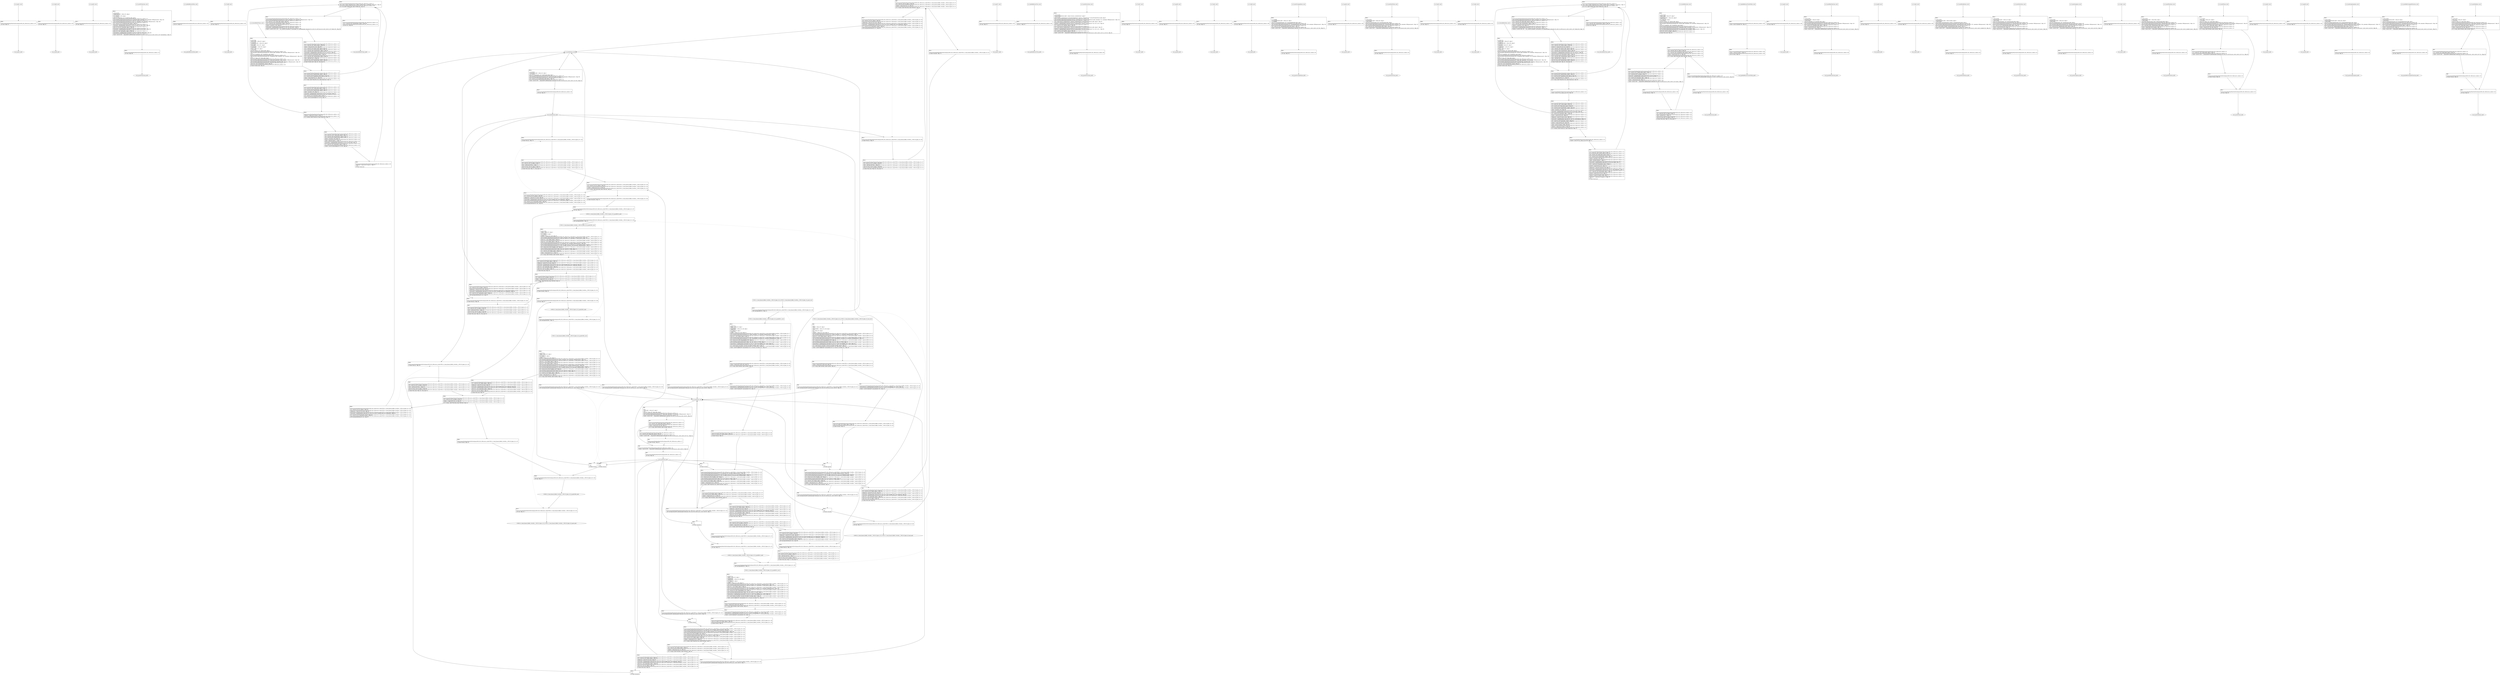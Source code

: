 digraph "icfg graph" {
BBio_ll_good1_end [label="{io_ll_good1_end}"];
BBio_ll_bad6_end [label="{io_ll_bad6_end}"];
BBio_ll_good5_end [label="{io_ll_good5_end}"];
BBio_ll_printWcharLine_end [label="{io_ll_printWcharLine_end}"];
BBio_ll_globalReturnsFalse_end [label="{io_ll_globalReturnsFalse_end}"];
BBio_ll_bad8_end [label="{io_ll_bad8_end}"];
BBio_ll_decodeHexWChars_end [label="{io_ll_decodeHexWChars_end}"];
BBCWE121_Stack_Based_Buffer_Overflow__CWE129_fgets_03_ll_CWE121_Stack_Based_Buffer_Overflow__CWE129_fgets_03_bad_end [label="{CWE121_Stack_Based_Buffer_Overflow__CWE129_fgets_03_ll_CWE121_Stack_Based_Buffer_Overflow__CWE129_fgets_03_bad_end}"];
BBio_ll_good7_end [label="{io_ll_good7_end}"];
BBCWE121_Stack_Based_Buffer_Overflow__CWE129_fgets_03_ll_goodG2B2_end [label="{CWE121_Stack_Based_Buffer_Overflow__CWE129_fgets_03_ll_goodG2B2_end}"];
BBio_ll_globalReturnsTrue_end [label="{io_ll_globalReturnsTrue_end}"];
BBio_ll_printStructLine_end [label="{io_ll_printStructLine_end}"];
BBio_ll_bad7_end [label="{io_ll_bad7_end}"];
BBio_ll_good6_end [label="{io_ll_good6_end}"];
BBio_ll_bad2_end [label="{io_ll_bad2_end}"];
BBio_ll_bad9_end [label="{io_ll_bad9_end}"];
BBio_ll_printUnsignedLine_end [label="{io_ll_printUnsignedLine_end}"];
BBio_ll_good4_end [label="{io_ll_good4_end}"];
BBio_ll_printSizeTLine_end [label="{io_ll_printSizeTLine_end}"];
BBio_ll_bad5_end [label="{io_ll_bad5_end}"];
BBio_ll_printLine_end [label="{io_ll_printLine_end}"];
BBio_ll_bad4_end [label="{io_ll_bad4_end}"];
BBio_ll_decodeHexChars_end [label="{io_ll_decodeHexChars_end}"];
BBio_ll_printBytesLine_end [label="{io_ll_printBytesLine_end}"];
BBio_ll_globalReturnsTrueOrFalse_end [label="{io_ll_globalReturnsTrueOrFalse_end}"];
BBio_ll_good3_end [label="{io_ll_good3_end}"];
BBCWE121_Stack_Based_Buffer_Overflow__CWE129_fgets_03_ll_goodB2G2_end [label="{CWE121_Stack_Based_Buffer_Overflow__CWE129_fgets_03_ll_goodB2G2_end}"];
BBio_ll_printHexCharLine_end [label="{io_ll_printHexCharLine_end}"];
BBio_ll_good9_end [label="{io_ll_good9_end}"];
BBio_ll_bad3_end [label="{io_ll_bad3_end}"];
BBio_ll_printDoubleLine_end [label="{io_ll_printDoubleLine_end}"];
BBio_ll_printShortLine_end [label="{io_ll_printShortLine_end}"];
BBio_ll_printLongLine_end [label="{io_ll_printLongLine_end}"];
BBio_ll_bad1_end [label="{io_ll_bad1_end}"];
BBio_ll_printFloatLine_end [label="{io_ll_printFloatLine_end}"];
BBCWE121_Stack_Based_Buffer_Overflow__CWE129_fgets_03_ll_goodG2B1_end [label="{CWE121_Stack_Based_Buffer_Overflow__CWE129_fgets_03_ll_goodG2B1_end}"];
BBio_ll_printWLine_end [label="{io_ll_printWLine_end}"];
BBio_ll_good2_end [label="{io_ll_good2_end}"];
BBio_ll_printIntLine_end [label="{io_ll_printIntLine_end}"];
BBio_ll_good8_end [label="{io_ll_good8_end}"];
BBCWE121_Stack_Based_Buffer_Overflow__CWE129_fgets_03_ll_goodB2G1_end [label="{CWE121_Stack_Based_Buffer_Overflow__CWE129_fgets_03_ll_goodB2G1_end}"];
BBio_ll_printLongLongLine_end [label="{io_ll_printLongLongLine_end}"];
BBio_ll_printHexUnsignedCharLine_end [label="{io_ll_printHexUnsignedCharLine_end}"];
BBCWE121_Stack_Based_Buffer_Overflow__CWE129_fgets_03_ll_CWE121_Stack_Based_Buffer_Overflow__CWE129_fgets_03_good_end [label="{CWE121_Stack_Based_Buffer_Overflow__CWE129_fgets_03_ll_CWE121_Stack_Based_Buffer_Overflow__CWE129_fgets_03_good_end}"];
BBio_ll_printSinkLine_end [label="{io_ll_printSinkLine_end}"];
BBio_ll_good1_start [label="{io_ll_good1_start}", shape=record];
io_ll_good1BB69 [label="{BB69:\l\l/home/raoxue/Desktop/MemVerif/workspace/000_062_566/source_code/io.c:187\l
  ret void, !dbg !52\l
}", shape=record];
BBio_ll_bad6_start [label="{io_ll_bad6_start}", shape=record];
io_ll_bad6BB83 [label="{BB83:\l\l/home/raoxue/Desktop/MemVerif/workspace/000_062_566/source_code/io.c:203\l
  ret void, !dbg !52\l
}", shape=record];
BBio_ll_good5_start [label="{io_ll_good5_start}", shape=record];
io_ll_good5BB73 [label="{BB73:\l\l/home/raoxue/Desktop/MemVerif/workspace/000_062_566/source_code/io.c:191\l
  ret void, !dbg !52\l
}", shape=record];
BBio_ll_printWcharLine_start [label="{io_ll_printWcharLine_start}", shape=record];
io_ll_printWcharLineBB28 [label="{BB28:\l\l/:1393135360\l
  %wideChar.addr = alloca i32, align 4\l
/:1393135360\l
  %s = alloca [2 x i32], align 4\l
/:1393135360\l
  store i32 %wideChar, i32* %wideChar.addr, align 4\l
/home/raoxue/Desktop/MemVerif/workspace/000_062_566/source_code/io.c:70\l
  call void @llvm.dbg.declare(metadata i32* %wideChar.addr, metadata !162, metadata !DIExpression()), !dbg !163\l
/home/raoxue/Desktop/MemVerif/workspace/000_062_566/source_code/io.c:74\l
  call void @llvm.dbg.declare(metadata [2 x i32]* %s, metadata !164, metadata !DIExpression()), !dbg !168\l
/home/raoxue/Desktop/MemVerif/workspace/000_062_566/source_code/io.c:75\l
  %0 = load i32, i32* %wideChar.addr, align 4, !dbg !61\l
/home/raoxue/Desktop/MemVerif/workspace/000_062_566/source_code/io.c:75\l
  %arrayidx = getelementptr inbounds [2 x i32], [2 x i32]* %s, i64 0, i64 0, !dbg !62\l
/home/raoxue/Desktop/MemVerif/workspace/000_062_566/source_code/io.c:75\l
  store i32 %0, i32* %arrayidx, align 4, !dbg !63\l
/home/raoxue/Desktop/MemVerif/workspace/000_062_566/source_code/io.c:76\l
  %arrayidx1 = getelementptr inbounds [2 x i32], [2 x i32]* %s, i64 0, i64 1, !dbg !64\l
/home/raoxue/Desktop/MemVerif/workspace/000_062_566/source_code/io.c:76\l
  store i32 0, i32* %arrayidx1, align 4, !dbg !65\l
/home/raoxue/Desktop/MemVerif/workspace/000_062_566/source_code/io.c:77\l
  %arraydecay = getelementptr inbounds [2 x i32], [2 x i32]* %s, i64 0, i64 0, !dbg !66\l
/home/raoxue/Desktop/MemVerif/workspace/000_062_566/source_code/io.c:77\l
  %call = call i32 (i8*, ...) @printf(i8* getelementptr inbounds ([5 x i8], [5 x i8]* @.str.10, i64 0, i64 0), i32* %arraydecay), !dbg !67\l
}", shape=record];
io_ll_printWcharLineBB28 [label="{BB28:\l\l/:1393135360\l
  %wideChar.addr = alloca i32, align 4\l
/:1393135360\l
  %s = alloca [2 x i32], align 4\l
/:1393135360\l
  store i32 %wideChar, i32* %wideChar.addr, align 4\l
/home/raoxue/Desktop/MemVerif/workspace/000_062_566/source_code/io.c:70\l
  call void @llvm.dbg.declare(metadata i32* %wideChar.addr, metadata !162, metadata !DIExpression()), !dbg !163\l
/home/raoxue/Desktop/MemVerif/workspace/000_062_566/source_code/io.c:74\l
  call void @llvm.dbg.declare(metadata [2 x i32]* %s, metadata !164, metadata !DIExpression()), !dbg !168\l
/home/raoxue/Desktop/MemVerif/workspace/000_062_566/source_code/io.c:75\l
  %0 = load i32, i32* %wideChar.addr, align 4, !dbg !61\l
/home/raoxue/Desktop/MemVerif/workspace/000_062_566/source_code/io.c:75\l
  %arrayidx = getelementptr inbounds [2 x i32], [2 x i32]* %s, i64 0, i64 0, !dbg !62\l
/home/raoxue/Desktop/MemVerif/workspace/000_062_566/source_code/io.c:75\l
  store i32 %0, i32* %arrayidx, align 4, !dbg !63\l
/home/raoxue/Desktop/MemVerif/workspace/000_062_566/source_code/io.c:76\l
  %arrayidx1 = getelementptr inbounds [2 x i32], [2 x i32]* %s, i64 0, i64 1, !dbg !64\l
/home/raoxue/Desktop/MemVerif/workspace/000_062_566/source_code/io.c:76\l
  store i32 0, i32* %arrayidx1, align 4, !dbg !65\l
/home/raoxue/Desktop/MemVerif/workspace/000_062_566/source_code/io.c:77\l
  %arraydecay = getelementptr inbounds [2 x i32], [2 x i32]* %s, i64 0, i64 0, !dbg !66\l
/home/raoxue/Desktop/MemVerif/workspace/000_062_566/source_code/io.c:77\l
  %call = call i32 (i8*, ...) @printf(i8* getelementptr inbounds ([5 x i8], [5 x i8]* @.str.10, i64 0, i64 0), i32* %arraydecay), !dbg !67\l
}", shape=record];
io_ll_printWcharLineBB29 [label="{BB29:\l\l/home/raoxue/Desktop/MemVerif/workspace/000_062_566/source_code/io.c:78\l
  ret void, !dbg !68\l
}", shape=record];
BBio_ll_globalReturnsFalse_start [label="{io_ll_globalReturnsFalse_start}", shape=record];
io_ll_globalReturnsFalseBB66 [label="{BB66:\l\l/home/raoxue/Desktop/MemVerif/workspace/000_062_566/source_code/io.c:163\l
  ret i32 0, !dbg !52\l
}", shape=record];
BBio_ll_bad8_start [label="{io_ll_bad8_start}", shape=record];
io_ll_bad8BB85 [label="{BB85:\l\l/home/raoxue/Desktop/MemVerif/workspace/000_062_566/source_code/io.c:205\l
  ret void, !dbg !52\l
}", shape=record];
BBio_ll_decodeHexWChars_start [label="{io_ll_decodeHexWChars_start}", shape=record];
io_ll_decodeHexWCharsBB55 [label="{BB55:\l\l/:113547848\l
  %bytes.addr = alloca i8*, align 8\l
/:113547848\l
  %numBytes.addr = alloca i64, align 8\l
/:113547848\l
  %hex.addr = alloca i32*, align 8\l
/:113547848\l
  %numWritten = alloca i64, align 8\l
/:113547848\l
  %byte = alloca i32, align 4\l
/:113547848\l
  store i8* %bytes, i8** %bytes.addr, align 8\l
/home/raoxue/Desktop/MemVerif/workspace/000_062_566/source_code/io.c:135\l
  call void @llvm.dbg.declare(metadata i8** %bytes.addr, metadata !290, metadata !DIExpression()), !dbg !291\l
/:135\l
  store i64 %numBytes, i64* %numBytes.addr, align 8\l
/home/raoxue/Desktop/MemVerif/workspace/000_062_566/source_code/io.c:135\l
  call void @llvm.dbg.declare(metadata i64* %numBytes.addr, metadata !292, metadata !DIExpression()), !dbg !293\l
/:135\l
  store i32* %hex, i32** %hex.addr, align 8\l
/home/raoxue/Desktop/MemVerif/workspace/000_062_566/source_code/io.c:135\l
  call void @llvm.dbg.declare(metadata i32** %hex.addr, metadata !294, metadata !DIExpression()), !dbg !295\l
/home/raoxue/Desktop/MemVerif/workspace/000_062_566/source_code/io.c:137\l
  call void @llvm.dbg.declare(metadata i64* %numWritten, metadata !296, metadata !DIExpression()), !dbg !297\l
/home/raoxue/Desktop/MemVerif/workspace/000_062_566/source_code/io.c:137\l
  store i64 0, i64* %numWritten, align 8, !dbg !65\l
/home/raoxue/Desktop/MemVerif/workspace/000_062_566/source_code/io.c:143\l
  br label %while.cond, !dbg !66\l
}", shape=record];
io_ll_decodeHexWCharsBB56 [label="{BB56:\l\l/home/raoxue/Desktop/MemVerif/workspace/000_062_566/source_code/io.c:143\l
  %0 = load i64, i64* %numWritten, align 8, !dbg !67\l
/home/raoxue/Desktop/MemVerif/workspace/000_062_566/source_code/io.c:143\l
  %1 = load i64, i64* %numBytes.addr, align 8, !dbg !68\l
/home/raoxue/Desktop/MemVerif/workspace/000_062_566/source_code/io.c:143\l
  %cmp = icmp ult i64 %0, %1, !dbg !69\l
/home/raoxue/Desktop/MemVerif/workspace/000_062_566/source_code/io.c:143\l
  br i1 %cmp, label %land.lhs.true, label %land.end, !dbg !70\l
}", shape=record];
io_ll_decodeHexWCharsBB57 [label="{BB57:\l\l/home/raoxue/Desktop/MemVerif/workspace/000_062_566/source_code/io.c:143\l
  %2 = load i32*, i32** %hex.addr, align 8, !dbg !71\l
/home/raoxue/Desktop/MemVerif/workspace/000_062_566/source_code/io.c:143\l
  %3 = load i64, i64* %numWritten, align 8, !dbg !72\l
/home/raoxue/Desktop/MemVerif/workspace/000_062_566/source_code/io.c:143\l
  %mul = mul i64 2, %3, !dbg !73\l
/home/raoxue/Desktop/MemVerif/workspace/000_062_566/source_code/io.c:143\l
  %arrayidx = getelementptr inbounds i32, i32* %2, i64 %mul, !dbg !71\l
/home/raoxue/Desktop/MemVerif/workspace/000_062_566/source_code/io.c:143\l
  %4 = load i32, i32* %arrayidx, align 4, !dbg !71\l
/home/raoxue/Desktop/MemVerif/workspace/000_062_566/source_code/io.c:143\l
  %call = call i32 @iswxdigit(i32 %4) #5, !dbg !74\l
}", shape=record];
io_ll_decodeHexWCharsBB57 [label="{BB57:\l\l/home/raoxue/Desktop/MemVerif/workspace/000_062_566/source_code/io.c:143\l
  %2 = load i32*, i32** %hex.addr, align 8, !dbg !71\l
/home/raoxue/Desktop/MemVerif/workspace/000_062_566/source_code/io.c:143\l
  %3 = load i64, i64* %numWritten, align 8, !dbg !72\l
/home/raoxue/Desktop/MemVerif/workspace/000_062_566/source_code/io.c:143\l
  %mul = mul i64 2, %3, !dbg !73\l
/home/raoxue/Desktop/MemVerif/workspace/000_062_566/source_code/io.c:143\l
  %arrayidx = getelementptr inbounds i32, i32* %2, i64 %mul, !dbg !71\l
/home/raoxue/Desktop/MemVerif/workspace/000_062_566/source_code/io.c:143\l
  %4 = load i32, i32* %arrayidx, align 4, !dbg !71\l
/home/raoxue/Desktop/MemVerif/workspace/000_062_566/source_code/io.c:143\l
  %call = call i32 @iswxdigit(i32 %4) #5, !dbg !74\l
}", shape=record];
io_ll_decodeHexWCharsBB59 [label="{BB59:\l\l/home/raoxue/Desktop/MemVerif/workspace/000_062_566/source_code/io.c:143\l
  %tobool = icmp ne i32 %call, 0, !dbg !74\l
/home/raoxue/Desktop/MemVerif/workspace/000_062_566/source_code/io.c:143\l
  br i1 %tobool, label %land.rhs, label %land.end, !dbg !75\l
}", shape=record];
io_ll_decodeHexWCharsBB60 [label="{BB60:\l\l/home/raoxue/Desktop/MemVerif/workspace/000_062_566/source_code/io.c:143\l
  %5 = load i32*, i32** %hex.addr, align 8, !dbg !76\l
/home/raoxue/Desktop/MemVerif/workspace/000_062_566/source_code/io.c:143\l
  %6 = load i64, i64* %numWritten, align 8, !dbg !77\l
/home/raoxue/Desktop/MemVerif/workspace/000_062_566/source_code/io.c:143\l
  %mul1 = mul i64 2, %6, !dbg !78\l
/home/raoxue/Desktop/MemVerif/workspace/000_062_566/source_code/io.c:143\l
  %add = add i64 %mul1, 1, !dbg !79\l
/home/raoxue/Desktop/MemVerif/workspace/000_062_566/source_code/io.c:143\l
  %arrayidx2 = getelementptr inbounds i32, i32* %5, i64 %add, !dbg !76\l
/home/raoxue/Desktop/MemVerif/workspace/000_062_566/source_code/io.c:143\l
  %7 = load i32, i32* %arrayidx2, align 4, !dbg !76\l
/home/raoxue/Desktop/MemVerif/workspace/000_062_566/source_code/io.c:143\l
  %call3 = call i32 @iswxdigit(i32 %7) #5, !dbg !80\l
}", shape=record];
io_ll_decodeHexWCharsBB60 [label="{BB60:\l\l/home/raoxue/Desktop/MemVerif/workspace/000_062_566/source_code/io.c:143\l
  %5 = load i32*, i32** %hex.addr, align 8, !dbg !76\l
/home/raoxue/Desktop/MemVerif/workspace/000_062_566/source_code/io.c:143\l
  %6 = load i64, i64* %numWritten, align 8, !dbg !77\l
/home/raoxue/Desktop/MemVerif/workspace/000_062_566/source_code/io.c:143\l
  %mul1 = mul i64 2, %6, !dbg !78\l
/home/raoxue/Desktop/MemVerif/workspace/000_062_566/source_code/io.c:143\l
  %add = add i64 %mul1, 1, !dbg !79\l
/home/raoxue/Desktop/MemVerif/workspace/000_062_566/source_code/io.c:143\l
  %arrayidx2 = getelementptr inbounds i32, i32* %5, i64 %add, !dbg !76\l
/home/raoxue/Desktop/MemVerif/workspace/000_062_566/source_code/io.c:143\l
  %7 = load i32, i32* %arrayidx2, align 4, !dbg !76\l
/home/raoxue/Desktop/MemVerif/workspace/000_062_566/source_code/io.c:143\l
  %call3 = call i32 @iswxdigit(i32 %7) #5, !dbg !80\l
}", shape=record];
io_ll_decodeHexWCharsBB61 [label="{BB61:\l\l/home/raoxue/Desktop/MemVerif/workspace/000_062_566/source_code/io.c:143\l
  %tobool4 = icmp ne i32 %call3, 0, !dbg !75\l
/:143\l
  br label %land.end\l
}", shape=record];
io_ll_decodeHexWCharsBB58 [label="{BB58:\l\l/home/raoxue/Desktop/MemVerif/workspace/000_062_566/source_code/io.c:0\l
  %8 = phi i1 [ false, %land.lhs.true ], [ false, %while.cond ], [ %tobool4, %land.rhs ], !dbg !81\l
/home/raoxue/Desktop/MemVerif/workspace/000_062_566/source_code/io.c:143\l
  br i1 %8, label %while.body, label %while.end, !dbg !66\l
}", shape=record];
io_ll_decodeHexWCharsBB62 [label="{BB62:\l\l/home/raoxue/Desktop/MemVerif/workspace/000_062_566/source_code/io.c:145\l
  call void @llvm.dbg.declare(metadata i32* %byte, metadata !314, metadata !DIExpression()), !dbg !316\l
/home/raoxue/Desktop/MemVerif/workspace/000_062_566/source_code/io.c:146\l
  %9 = load i32*, i32** %hex.addr, align 8, !dbg !85\l
/home/raoxue/Desktop/MemVerif/workspace/000_062_566/source_code/io.c:146\l
  %10 = load i64, i64* %numWritten, align 8, !dbg !86\l
/home/raoxue/Desktop/MemVerif/workspace/000_062_566/source_code/io.c:146\l
  %mul5 = mul i64 2, %10, !dbg !87\l
/home/raoxue/Desktop/MemVerif/workspace/000_062_566/source_code/io.c:146\l
  %arrayidx6 = getelementptr inbounds i32, i32* %9, i64 %mul5, !dbg !85\l
/home/raoxue/Desktop/MemVerif/workspace/000_062_566/source_code/io.c:146\l
  %call7 = call i32 (i32*, i32*, ...) @__isoc99_swscanf(i32* %arrayidx6, i32* getelementptr inbounds ([5 x i32], [5 x i32]* @.str.16, i64 0, i64 0), i32* %byte) #5, !dbg !88\l
}", shape=record];
io_ll_decodeHexWCharsBB62 [label="{BB62:\l\l/home/raoxue/Desktop/MemVerif/workspace/000_062_566/source_code/io.c:145\l
  call void @llvm.dbg.declare(metadata i32* %byte, metadata !314, metadata !DIExpression()), !dbg !316\l
/home/raoxue/Desktop/MemVerif/workspace/000_062_566/source_code/io.c:146\l
  %9 = load i32*, i32** %hex.addr, align 8, !dbg !85\l
/home/raoxue/Desktop/MemVerif/workspace/000_062_566/source_code/io.c:146\l
  %10 = load i64, i64* %numWritten, align 8, !dbg !86\l
/home/raoxue/Desktop/MemVerif/workspace/000_062_566/source_code/io.c:146\l
  %mul5 = mul i64 2, %10, !dbg !87\l
/home/raoxue/Desktop/MemVerif/workspace/000_062_566/source_code/io.c:146\l
  %arrayidx6 = getelementptr inbounds i32, i32* %9, i64 %mul5, !dbg !85\l
/home/raoxue/Desktop/MemVerif/workspace/000_062_566/source_code/io.c:146\l
  %call7 = call i32 (i32*, i32*, ...) @__isoc99_swscanf(i32* %arrayidx6, i32* getelementptr inbounds ([5 x i32], [5 x i32]* @.str.16, i64 0, i64 0), i32* %byte) #5, !dbg !88\l
}", shape=record];
io_ll_decodeHexWCharsBB64 [label="{BB64:\l\l/home/raoxue/Desktop/MemVerif/workspace/000_062_566/source_code/io.c:147\l
  %11 = load i32, i32* %byte, align 4, !dbg !89\l
/home/raoxue/Desktop/MemVerif/workspace/000_062_566/source_code/io.c:147\l
  %conv = trunc i32 %11 to i8, !dbg !90\l
/home/raoxue/Desktop/MemVerif/workspace/000_062_566/source_code/io.c:147\l
  %12 = load i8*, i8** %bytes.addr, align 8, !dbg !91\l
/home/raoxue/Desktop/MemVerif/workspace/000_062_566/source_code/io.c:147\l
  %13 = load i64, i64* %numWritten, align 8, !dbg !92\l
/home/raoxue/Desktop/MemVerif/workspace/000_062_566/source_code/io.c:147\l
  %arrayidx8 = getelementptr inbounds i8, i8* %12, i64 %13, !dbg !91\l
/home/raoxue/Desktop/MemVerif/workspace/000_062_566/source_code/io.c:147\l
  store i8 %conv, i8* %arrayidx8, align 1, !dbg !93\l
/home/raoxue/Desktop/MemVerif/workspace/000_062_566/source_code/io.c:148\l
  %14 = load i64, i64* %numWritten, align 8, !dbg !94\l
/home/raoxue/Desktop/MemVerif/workspace/000_062_566/source_code/io.c:148\l
  %inc = add i64 %14, 1, !dbg !94\l
/home/raoxue/Desktop/MemVerif/workspace/000_062_566/source_code/io.c:148\l
  store i64 %inc, i64* %numWritten, align 8, !dbg !94\l
/home/raoxue/Desktop/MemVerif/workspace/000_062_566/source_code/io.c:143\l
  br label %while.cond, !dbg !66, !llvm.loop !95\l
}", shape=record];
io_ll_decodeHexWCharsBB63 [label="{BB63:\l\l/home/raoxue/Desktop/MemVerif/workspace/000_062_566/source_code/io.c:151\l
  %15 = load i64, i64* %numWritten, align 8, !dbg !98\l
/home/raoxue/Desktop/MemVerif/workspace/000_062_566/source_code/io.c:151\l
  ret i64 %15, !dbg !99\l
}", shape=record];
BBCWE121_Stack_Based_Buffer_Overflow__CWE129_fgets_03_ll_CWE121_Stack_Based_Buffer_Overflow__CWE129_fgets_03_bad_start [label="{CWE121_Stack_Based_Buffer_Overflow__CWE129_fgets_03_ll_CWE121_Stack_Based_Buffer_Overflow__CWE129_fgets_03_bad_start}", shape=record];
CWE121_Stack_Based_Buffer_Overflow__CWE129_fgets_03_ll_CWE121_Stack_Based_Buffer_Overflow__CWE129_fgets_03_badBB0 [label="{BB0:\l\l/:415\l
  %data = alloca i32, align 4\l
/:415\l
  %inputBuffer = alloca [14 x i8], align 1\l
/:415\l
  %i = alloca i32, align 4\l
/:415\l
  %buffer = alloca [10 x i32], align 16\l
/home/raoxue/Desktop/MemVerif/workspace/000_062_566/source_code/CWE121_Stack_Based_Buffer_Overflow__CWE129_fgets_03.c:27\l
  call void @llvm.dbg.declare(metadata i32* %data, metadata !12, metadata !DIExpression()), !dbg !14\l
/home/raoxue/Desktop/MemVerif/workspace/000_062_566/source_code/CWE121_Stack_Based_Buffer_Overflow__CWE129_fgets_03.c:29\l
  store i32 -1, i32* %data, align 4, !dbg !15\l
/home/raoxue/Desktop/MemVerif/workspace/000_062_566/source_code/CWE121_Stack_Based_Buffer_Overflow__CWE129_fgets_03.c:33\l
  call void @llvm.dbg.declare(metadata [14 x i8]* %inputBuffer, metadata !16, metadata !DIExpression()), !dbg !24\l
/home/raoxue/Desktop/MemVerif/workspace/000_062_566/source_code/CWE121_Stack_Based_Buffer_Overflow__CWE129_fgets_03.c:33\l
  %0 = bitcast [14 x i8]* %inputBuffer to i8*, !dbg !24\l
/home/raoxue/Desktop/MemVerif/workspace/000_062_566/source_code/CWE121_Stack_Based_Buffer_Overflow__CWE129_fgets_03.c:33\l
  call void @llvm.memset.p0i8.i64(i8* align 1 %0, i8 0, i64 14, i1 false), !dbg !24\l
/home/raoxue/Desktop/MemVerif/workspace/000_062_566/source_code/CWE121_Stack_Based_Buffer_Overflow__CWE129_fgets_03.c:35\l
  %arraydecay = getelementptr inbounds [14 x i8], [14 x i8]* %inputBuffer, i64 0, i64 0, !dbg !25\l
/home/raoxue/Desktop/MemVerif/workspace/000_062_566/source_code/CWE121_Stack_Based_Buffer_Overflow__CWE129_fgets_03.c:35\l
  %1 = load %struct._IO_FILE*, %struct._IO_FILE** @stdin, align 8, !dbg !27\l
/home/raoxue/Desktop/MemVerif/workspace/000_062_566/source_code/CWE121_Stack_Based_Buffer_Overflow__CWE129_fgets_03.c:35\l
  %call = call i8* @fgets(i8* %arraydecay, i32 14, %struct._IO_FILE* %1), !dbg !28\l
}", shape=record];
CWE121_Stack_Based_Buffer_Overflow__CWE129_fgets_03_ll_CWE121_Stack_Based_Buffer_Overflow__CWE129_fgets_03_badBB0 [label="{BB0:\l\l/:415\l
  %data = alloca i32, align 4\l
/:415\l
  %inputBuffer = alloca [14 x i8], align 1\l
/:415\l
  %i = alloca i32, align 4\l
/:415\l
  %buffer = alloca [10 x i32], align 16\l
/home/raoxue/Desktop/MemVerif/workspace/000_062_566/source_code/CWE121_Stack_Based_Buffer_Overflow__CWE129_fgets_03.c:27\l
  call void @llvm.dbg.declare(metadata i32* %data, metadata !12, metadata !DIExpression()), !dbg !14\l
/home/raoxue/Desktop/MemVerif/workspace/000_062_566/source_code/CWE121_Stack_Based_Buffer_Overflow__CWE129_fgets_03.c:29\l
  store i32 -1, i32* %data, align 4, !dbg !15\l
/home/raoxue/Desktop/MemVerif/workspace/000_062_566/source_code/CWE121_Stack_Based_Buffer_Overflow__CWE129_fgets_03.c:33\l
  call void @llvm.dbg.declare(metadata [14 x i8]* %inputBuffer, metadata !16, metadata !DIExpression()), !dbg !24\l
/home/raoxue/Desktop/MemVerif/workspace/000_062_566/source_code/CWE121_Stack_Based_Buffer_Overflow__CWE129_fgets_03.c:33\l
  %0 = bitcast [14 x i8]* %inputBuffer to i8*, !dbg !24\l
/home/raoxue/Desktop/MemVerif/workspace/000_062_566/source_code/CWE121_Stack_Based_Buffer_Overflow__CWE129_fgets_03.c:33\l
  call void @llvm.memset.p0i8.i64(i8* align 1 %0, i8 0, i64 14, i1 false), !dbg !24\l
/home/raoxue/Desktop/MemVerif/workspace/000_062_566/source_code/CWE121_Stack_Based_Buffer_Overflow__CWE129_fgets_03.c:35\l
  %arraydecay = getelementptr inbounds [14 x i8], [14 x i8]* %inputBuffer, i64 0, i64 0, !dbg !25\l
/home/raoxue/Desktop/MemVerif/workspace/000_062_566/source_code/CWE121_Stack_Based_Buffer_Overflow__CWE129_fgets_03.c:35\l
  %1 = load %struct._IO_FILE*, %struct._IO_FILE** @stdin, align 8, !dbg !27\l
/home/raoxue/Desktop/MemVerif/workspace/000_062_566/source_code/CWE121_Stack_Based_Buffer_Overflow__CWE129_fgets_03.c:35\l
  %call = call i8* @fgets(i8* %arraydecay, i32 14, %struct._IO_FILE* %1), !dbg !28\l
}", shape=record];
CWE121_Stack_Based_Buffer_Overflow__CWE129_fgets_03_ll_CWE121_Stack_Based_Buffer_Overflow__CWE129_fgets_03_badBB1 [label="{BB1:\l\l/home/raoxue/Desktop/MemVerif/workspace/000_062_566/source_code/CWE121_Stack_Based_Buffer_Overflow__CWE129_fgets_03.c:35\l
  %cmp = icmp ne i8* %call, null, !dbg !29\l
/home/raoxue/Desktop/MemVerif/workspace/000_062_566/source_code/CWE121_Stack_Based_Buffer_Overflow__CWE129_fgets_03.c:35\l
  br i1 %cmp, label %if.then, label %if.else, !dbg !30\l
}", shape=record];
CWE121_Stack_Based_Buffer_Overflow__CWE129_fgets_03_ll_CWE121_Stack_Based_Buffer_Overflow__CWE129_fgets_03_badBB2 [label="{BB2:\l\l/home/raoxue/Desktop/MemVerif/workspace/000_062_566/source_code/CWE121_Stack_Based_Buffer_Overflow__CWE129_fgets_03.c:38\l
  %arraydecay1 = getelementptr inbounds [14 x i8], [14 x i8]* %inputBuffer, i64 0, i64 0, !dbg !31\l
/home/raoxue/Desktop/MemVerif/workspace/000_062_566/source_code/CWE121_Stack_Based_Buffer_Overflow__CWE129_fgets_03.c:38\l
  %call2 = call i32 @atoi(i8* %arraydecay1) #5, !dbg !33\l
}", shape=record];
CWE121_Stack_Based_Buffer_Overflow__CWE129_fgets_03_ll_CWE121_Stack_Based_Buffer_Overflow__CWE129_fgets_03_badBB2 [label="{BB2:\l\l/home/raoxue/Desktop/MemVerif/workspace/000_062_566/source_code/CWE121_Stack_Based_Buffer_Overflow__CWE129_fgets_03.c:38\l
  %arraydecay1 = getelementptr inbounds [14 x i8], [14 x i8]* %inputBuffer, i64 0, i64 0, !dbg !31\l
/home/raoxue/Desktop/MemVerif/workspace/000_062_566/source_code/CWE121_Stack_Based_Buffer_Overflow__CWE129_fgets_03.c:38\l
  %call2 = call i32 @atoi(i8* %arraydecay1) #5, !dbg !33\l
}", shape=record];
CWE121_Stack_Based_Buffer_Overflow__CWE129_fgets_03_ll_CWE121_Stack_Based_Buffer_Overflow__CWE129_fgets_03_badBB4 [label="{BB4:\l\l/home/raoxue/Desktop/MemVerif/workspace/000_062_566/source_code/CWE121_Stack_Based_Buffer_Overflow__CWE129_fgets_03.c:38\l
  store i32 %call2, i32* %data, align 4, !dbg !34\l
/home/raoxue/Desktop/MemVerif/workspace/000_062_566/source_code/CWE121_Stack_Based_Buffer_Overflow__CWE129_fgets_03.c:39\l
  br label %if.end, !dbg !35\l
}", shape=record];
CWE121_Stack_Based_Buffer_Overflow__CWE129_fgets_03_ll_CWE121_Stack_Based_Buffer_Overflow__CWE129_fgets_03_badBB3 [label="{BB3:\l\l/home/raoxue/Desktop/MemVerif/workspace/000_062_566/source_code/CWE121_Stack_Based_Buffer_Overflow__CWE129_fgets_03.c:42\l
  call void @printLine(i8* getelementptr inbounds ([16 x i8], [16 x i8]* @.str, i64 0, i64 0)), !dbg !36\l
}", shape=record];
CWE121_Stack_Based_Buffer_Overflow__CWE129_fgets_03_ll_CWE121_Stack_Based_Buffer_Overflow__CWE129_fgets_03_badBB3 [label="{BB3:\l\l/home/raoxue/Desktop/MemVerif/workspace/000_062_566/source_code/CWE121_Stack_Based_Buffer_Overflow__CWE129_fgets_03.c:42\l
  call void @printLine(i8* getelementptr inbounds ([16 x i8], [16 x i8]* @.str, i64 0, i64 0)), !dbg !36\l
}", shape=record];
CWE121_Stack_Based_Buffer_Overflow__CWE129_fgets_03_ll_CWE121_Stack_Based_Buffer_Overflow__CWE129_fgets_03_badBB6 [label="{BB6:\l\l/:42\l
  br label %if.end\l
}", shape=record];
CWE121_Stack_Based_Buffer_Overflow__CWE129_fgets_03_ll_CWE121_Stack_Based_Buffer_Overflow__CWE129_fgets_03_badBB5 [label="{BB5:\l\l/home/raoxue/Desktop/MemVerif/workspace/000_062_566/source_code/CWE121_Stack_Based_Buffer_Overflow__CWE129_fgets_03.c:49\l
  call void @llvm.dbg.declare(metadata i32* %i, metadata !38, metadata !DIExpression()), !dbg !42\l
/home/raoxue/Desktop/MemVerif/workspace/000_062_566/source_code/CWE121_Stack_Based_Buffer_Overflow__CWE129_fgets_03.c:50\l
  call void @llvm.dbg.declare(metadata [10 x i32]* %buffer, metadata !43, metadata !DIExpression()), !dbg !47\l
/home/raoxue/Desktop/MemVerif/workspace/000_062_566/source_code/CWE121_Stack_Based_Buffer_Overflow__CWE129_fgets_03.c:50\l
  %2 = bitcast [10 x i32]* %buffer to i8*, !dbg !47\l
/home/raoxue/Desktop/MemVerif/workspace/000_062_566/source_code/CWE121_Stack_Based_Buffer_Overflow__CWE129_fgets_03.c:50\l
  call void @llvm.memset.p0i8.i64(i8* align 16 %2, i8 0, i64 40, i1 false), !dbg !47\l
/home/raoxue/Desktop/MemVerif/workspace/000_062_566/source_code/CWE121_Stack_Based_Buffer_Overflow__CWE129_fgets_03.c:53\l
  %3 = load i32, i32* %data, align 4, !dbg !48\l
/home/raoxue/Desktop/MemVerif/workspace/000_062_566/source_code/CWE121_Stack_Based_Buffer_Overflow__CWE129_fgets_03.c:53\l
  %cmp3 = icmp sge i32 %3, 0, !dbg !50\l
/home/raoxue/Desktop/MemVerif/workspace/000_062_566/source_code/CWE121_Stack_Based_Buffer_Overflow__CWE129_fgets_03.c:53\l
  br i1 %cmp3, label %if.then4, label %if.else8, !dbg !51\l
}", shape=record];
CWE121_Stack_Based_Buffer_Overflow__CWE129_fgets_03_ll_CWE121_Stack_Based_Buffer_Overflow__CWE129_fgets_03_badBB7 [label="{BB7:\l\l/home/raoxue/Desktop/MemVerif/workspace/000_062_566/source_code/CWE121_Stack_Based_Buffer_Overflow__CWE129_fgets_03.c:55\l
  %4 = load i32, i32* %data, align 4, !dbg !52\l
/home/raoxue/Desktop/MemVerif/workspace/000_062_566/source_code/CWE121_Stack_Based_Buffer_Overflow__CWE129_fgets_03.c:55\l
  %idxprom = sext i32 %4 to i64, !dbg !54\l
/home/raoxue/Desktop/MemVerif/workspace/000_062_566/source_code/CWE121_Stack_Based_Buffer_Overflow__CWE129_fgets_03.c:55\l
  %arrayidx = getelementptr inbounds [10 x i32], [10 x i32]* %buffer, i64 0, i64 %idxprom, !dbg !54\l
/home/raoxue/Desktop/MemVerif/workspace/000_062_566/source_code/CWE121_Stack_Based_Buffer_Overflow__CWE129_fgets_03.c:55\l
  store i32 1, i32* %arrayidx, align 4, !dbg !55\l
/home/raoxue/Desktop/MemVerif/workspace/000_062_566/source_code/CWE121_Stack_Based_Buffer_Overflow__CWE129_fgets_03.c:57\l
  store i32 0, i32* %i, align 4, !dbg !56\l
/home/raoxue/Desktop/MemVerif/workspace/000_062_566/source_code/CWE121_Stack_Based_Buffer_Overflow__CWE129_fgets_03.c:57\l
  br label %for.cond, !dbg !58\l
}", shape=record];
CWE121_Stack_Based_Buffer_Overflow__CWE129_fgets_03_ll_CWE121_Stack_Based_Buffer_Overflow__CWE129_fgets_03_badBB9 [label="{BB9:\l\l/home/raoxue/Desktop/MemVerif/workspace/000_062_566/source_code/CWE121_Stack_Based_Buffer_Overflow__CWE129_fgets_03.c:57\l
  %5 = load i32, i32* %i, align 4, !dbg !59\l
/home/raoxue/Desktop/MemVerif/workspace/000_062_566/source_code/CWE121_Stack_Based_Buffer_Overflow__CWE129_fgets_03.c:57\l
  %cmp5 = icmp slt i32 %5, 10, !dbg !61\l
/home/raoxue/Desktop/MemVerif/workspace/000_062_566/source_code/CWE121_Stack_Based_Buffer_Overflow__CWE129_fgets_03.c:57\l
  br i1 %cmp5, label %for.body, label %for.end, !dbg !62\l
}", shape=record];
CWE121_Stack_Based_Buffer_Overflow__CWE129_fgets_03_ll_CWE121_Stack_Based_Buffer_Overflow__CWE129_fgets_03_badBB10 [label="{BB10:\l\l/home/raoxue/Desktop/MemVerif/workspace/000_062_566/source_code/CWE121_Stack_Based_Buffer_Overflow__CWE129_fgets_03.c:59\l
  %6 = load i32, i32* %i, align 4, !dbg !63\l
/home/raoxue/Desktop/MemVerif/workspace/000_062_566/source_code/CWE121_Stack_Based_Buffer_Overflow__CWE129_fgets_03.c:59\l
  %idxprom6 = sext i32 %6 to i64, !dbg !65\l
/home/raoxue/Desktop/MemVerif/workspace/000_062_566/source_code/CWE121_Stack_Based_Buffer_Overflow__CWE129_fgets_03.c:59\l
  %arrayidx7 = getelementptr inbounds [10 x i32], [10 x i32]* %buffer, i64 0, i64 %idxprom6, !dbg !65\l
/home/raoxue/Desktop/MemVerif/workspace/000_062_566/source_code/CWE121_Stack_Based_Buffer_Overflow__CWE129_fgets_03.c:59\l
  %7 = load i32, i32* %arrayidx7, align 4, !dbg !65\l
/home/raoxue/Desktop/MemVerif/workspace/000_062_566/source_code/CWE121_Stack_Based_Buffer_Overflow__CWE129_fgets_03.c:59\l
  call void @printIntLine(i32 %7), !dbg !66\l
}", shape=record];
CWE121_Stack_Based_Buffer_Overflow__CWE129_fgets_03_ll_CWE121_Stack_Based_Buffer_Overflow__CWE129_fgets_03_badBB10 [label="{BB10:\l\l/home/raoxue/Desktop/MemVerif/workspace/000_062_566/source_code/CWE121_Stack_Based_Buffer_Overflow__CWE129_fgets_03.c:59\l
  %6 = load i32, i32* %i, align 4, !dbg !63\l
/home/raoxue/Desktop/MemVerif/workspace/000_062_566/source_code/CWE121_Stack_Based_Buffer_Overflow__CWE129_fgets_03.c:59\l
  %idxprom6 = sext i32 %6 to i64, !dbg !65\l
/home/raoxue/Desktop/MemVerif/workspace/000_062_566/source_code/CWE121_Stack_Based_Buffer_Overflow__CWE129_fgets_03.c:59\l
  %arrayidx7 = getelementptr inbounds [10 x i32], [10 x i32]* %buffer, i64 0, i64 %idxprom6, !dbg !65\l
/home/raoxue/Desktop/MemVerif/workspace/000_062_566/source_code/CWE121_Stack_Based_Buffer_Overflow__CWE129_fgets_03.c:59\l
  %7 = load i32, i32* %arrayidx7, align 4, !dbg !65\l
/home/raoxue/Desktop/MemVerif/workspace/000_062_566/source_code/CWE121_Stack_Based_Buffer_Overflow__CWE129_fgets_03.c:59\l
  call void @printIntLine(i32 %7), !dbg !66\l
}", shape=record];
CWE121_Stack_Based_Buffer_Overflow__CWE129_fgets_03_ll_CWE121_Stack_Based_Buffer_Overflow__CWE129_fgets_03_badBB12 [label="{BB12:\l\l/home/raoxue/Desktop/MemVerif/workspace/000_062_566/source_code/CWE121_Stack_Based_Buffer_Overflow__CWE129_fgets_03.c:60\l
  br label %for.inc, !dbg !67\l
}", shape=record];
CWE121_Stack_Based_Buffer_Overflow__CWE129_fgets_03_ll_CWE121_Stack_Based_Buffer_Overflow__CWE129_fgets_03_badBB13 [label="{BB13:\l\l/home/raoxue/Desktop/MemVerif/workspace/000_062_566/source_code/CWE121_Stack_Based_Buffer_Overflow__CWE129_fgets_03.c:57\l
  %8 = load i32, i32* %i, align 4, !dbg !68\l
/home/raoxue/Desktop/MemVerif/workspace/000_062_566/source_code/CWE121_Stack_Based_Buffer_Overflow__CWE129_fgets_03.c:57\l
  %inc = add nsw i32 %8, 1, !dbg !68\l
/home/raoxue/Desktop/MemVerif/workspace/000_062_566/source_code/CWE121_Stack_Based_Buffer_Overflow__CWE129_fgets_03.c:57\l
  store i32 %inc, i32* %i, align 4, !dbg !68\l
/home/raoxue/Desktop/MemVerif/workspace/000_062_566/source_code/CWE121_Stack_Based_Buffer_Overflow__CWE129_fgets_03.c:57\l
  br label %for.cond, !dbg !69, !llvm.loop !70\l
}", shape=record];
CWE121_Stack_Based_Buffer_Overflow__CWE129_fgets_03_ll_CWE121_Stack_Based_Buffer_Overflow__CWE129_fgets_03_badBB11 [label="{BB11:\l\l/home/raoxue/Desktop/MemVerif/workspace/000_062_566/source_code/CWE121_Stack_Based_Buffer_Overflow__CWE129_fgets_03.c:61\l
  br label %if.end9, !dbg !73\l
}", shape=record];
CWE121_Stack_Based_Buffer_Overflow__CWE129_fgets_03_ll_CWE121_Stack_Based_Buffer_Overflow__CWE129_fgets_03_badBB8 [label="{BB8:\l\l/home/raoxue/Desktop/MemVerif/workspace/000_062_566/source_code/CWE121_Stack_Based_Buffer_Overflow__CWE129_fgets_03.c:64\l
  call void @printLine(i8* getelementptr inbounds ([32 x i8], [32 x i8]* @.str.1, i64 0, i64 0)), !dbg !74\l
}", shape=record];
CWE121_Stack_Based_Buffer_Overflow__CWE129_fgets_03_ll_CWE121_Stack_Based_Buffer_Overflow__CWE129_fgets_03_badBB8 [label="{BB8:\l\l/home/raoxue/Desktop/MemVerif/workspace/000_062_566/source_code/CWE121_Stack_Based_Buffer_Overflow__CWE129_fgets_03.c:64\l
  call void @printLine(i8* getelementptr inbounds ([32 x i8], [32 x i8]* @.str.1, i64 0, i64 0)), !dbg !74\l
}", shape=record];
CWE121_Stack_Based_Buffer_Overflow__CWE129_fgets_03_ll_CWE121_Stack_Based_Buffer_Overflow__CWE129_fgets_03_badBB15 [label="{BB15:\l\l/:64\l
  br label %if.end9\l
}", shape=record];
CWE121_Stack_Based_Buffer_Overflow__CWE129_fgets_03_ll_CWE121_Stack_Based_Buffer_Overflow__CWE129_fgets_03_badBB14 [label="{BB14:\l\l/home/raoxue/Desktop/MemVerif/workspace/000_062_566/source_code/CWE121_Stack_Based_Buffer_Overflow__CWE129_fgets_03.c:68\l
  ret void, !dbg !76\l
}", shape=record];
BBio_ll_good7_start [label="{io_ll_good7_start}", shape=record];
io_ll_good7BB75 [label="{BB75:\l\l/home/raoxue/Desktop/MemVerif/workspace/000_062_566/source_code/io.c:193\l
  ret void, !dbg !52\l
}", shape=record];
BBCWE121_Stack_Based_Buffer_Overflow__CWE129_fgets_03_ll_goodG2B2_start [label="{CWE121_Stack_Based_Buffer_Overflow__CWE129_fgets_03_ll_goodG2B2_start}", shape=record];
CWE121_Stack_Based_Buffer_Overflow__CWE129_fgets_03_ll_goodG2B2BB60 [label="{BB60:\l\l/:104073512\l
  %data = alloca i32, align 4\l
/:104073512\l
  %i = alloca i32, align 4\l
/:104073512\l
  %buffer = alloca [10 x i32], align 16\l
/home/raoxue/Desktop/MemVerif/workspace/000_062_566/source_code/CWE121_Stack_Based_Buffer_Overflow__CWE129_fgets_03.c:213\l
  call void @llvm.dbg.declare(metadata i32* %data, metadata !240, metadata !DIExpression()), !dbg !241\l
/home/raoxue/Desktop/MemVerif/workspace/000_062_566/source_code/CWE121_Stack_Based_Buffer_Overflow__CWE129_fgets_03.c:215\l
  store i32 -1, i32* %data, align 4, !dbg !15\l
/home/raoxue/Desktop/MemVerif/workspace/000_062_566/source_code/CWE121_Stack_Based_Buffer_Overflow__CWE129_fgets_03.c:220\l
  store i32 7, i32* %data, align 4, !dbg !16\l
/home/raoxue/Desktop/MemVerif/workspace/000_062_566/source_code/CWE121_Stack_Based_Buffer_Overflow__CWE129_fgets_03.c:225\l
  call void @llvm.dbg.declare(metadata i32* %i, metadata !246, metadata !DIExpression()), !dbg !250\l
/home/raoxue/Desktop/MemVerif/workspace/000_062_566/source_code/CWE121_Stack_Based_Buffer_Overflow__CWE129_fgets_03.c:226\l
  call void @llvm.dbg.declare(metadata [10 x i32]* %buffer, metadata !251, metadata !DIExpression()), !dbg !252\l
/home/raoxue/Desktop/MemVerif/workspace/000_062_566/source_code/CWE121_Stack_Based_Buffer_Overflow__CWE129_fgets_03.c:226\l
  %0 = bitcast [10 x i32]* %buffer to i8*, !dbg !28\l
/home/raoxue/Desktop/MemVerif/workspace/000_062_566/source_code/CWE121_Stack_Based_Buffer_Overflow__CWE129_fgets_03.c:226\l
  call void @llvm.memset.p0i8.i64(i8* align 16 %0, i8 0, i64 40, i1 false), !dbg !28\l
/home/raoxue/Desktop/MemVerif/workspace/000_062_566/source_code/CWE121_Stack_Based_Buffer_Overflow__CWE129_fgets_03.c:229\l
  %1 = load i32, i32* %data, align 4, !dbg !29\l
/home/raoxue/Desktop/MemVerif/workspace/000_062_566/source_code/CWE121_Stack_Based_Buffer_Overflow__CWE129_fgets_03.c:229\l
  %cmp = icmp sge i32 %1, 0, !dbg !31\l
/home/raoxue/Desktop/MemVerif/workspace/000_062_566/source_code/CWE121_Stack_Based_Buffer_Overflow__CWE129_fgets_03.c:229\l
  br i1 %cmp, label %if.then, label %if.else, !dbg !32\l
}", shape=record];
CWE121_Stack_Based_Buffer_Overflow__CWE129_fgets_03_ll_goodG2B2BB61 [label="{BB61:\l\l/home/raoxue/Desktop/MemVerif/workspace/000_062_566/source_code/CWE121_Stack_Based_Buffer_Overflow__CWE129_fgets_03.c:231\l
  %2 = load i32, i32* %data, align 4, !dbg !33\l
/home/raoxue/Desktop/MemVerif/workspace/000_062_566/source_code/CWE121_Stack_Based_Buffer_Overflow__CWE129_fgets_03.c:231\l
  %idxprom = sext i32 %2 to i64, !dbg !35\l
/home/raoxue/Desktop/MemVerif/workspace/000_062_566/source_code/CWE121_Stack_Based_Buffer_Overflow__CWE129_fgets_03.c:231\l
  %arrayidx = getelementptr inbounds [10 x i32], [10 x i32]* %buffer, i64 0, i64 %idxprom, !dbg !35\l
/home/raoxue/Desktop/MemVerif/workspace/000_062_566/source_code/CWE121_Stack_Based_Buffer_Overflow__CWE129_fgets_03.c:231\l
  store i32 1, i32* %arrayidx, align 4, !dbg !36\l
/home/raoxue/Desktop/MemVerif/workspace/000_062_566/source_code/CWE121_Stack_Based_Buffer_Overflow__CWE129_fgets_03.c:233\l
  store i32 0, i32* %i, align 4, !dbg !37\l
/home/raoxue/Desktop/MemVerif/workspace/000_062_566/source_code/CWE121_Stack_Based_Buffer_Overflow__CWE129_fgets_03.c:233\l
  br label %for.cond, !dbg !39\l
}", shape=record];
CWE121_Stack_Based_Buffer_Overflow__CWE129_fgets_03_ll_goodG2B2BB63 [label="{BB63:\l\l/home/raoxue/Desktop/MemVerif/workspace/000_062_566/source_code/CWE121_Stack_Based_Buffer_Overflow__CWE129_fgets_03.c:233\l
  %3 = load i32, i32* %i, align 4, !dbg !40\l
/home/raoxue/Desktop/MemVerif/workspace/000_062_566/source_code/CWE121_Stack_Based_Buffer_Overflow__CWE129_fgets_03.c:233\l
  %cmp1 = icmp slt i32 %3, 10, !dbg !42\l
/home/raoxue/Desktop/MemVerif/workspace/000_062_566/source_code/CWE121_Stack_Based_Buffer_Overflow__CWE129_fgets_03.c:233\l
  br i1 %cmp1, label %for.body, label %for.end, !dbg !43\l
}", shape=record];
CWE121_Stack_Based_Buffer_Overflow__CWE129_fgets_03_ll_goodG2B2BB64 [label="{BB64:\l\l/home/raoxue/Desktop/MemVerif/workspace/000_062_566/source_code/CWE121_Stack_Based_Buffer_Overflow__CWE129_fgets_03.c:235\l
  %4 = load i32, i32* %i, align 4, !dbg !44\l
/home/raoxue/Desktop/MemVerif/workspace/000_062_566/source_code/CWE121_Stack_Based_Buffer_Overflow__CWE129_fgets_03.c:235\l
  %idxprom2 = sext i32 %4 to i64, !dbg !46\l
/home/raoxue/Desktop/MemVerif/workspace/000_062_566/source_code/CWE121_Stack_Based_Buffer_Overflow__CWE129_fgets_03.c:235\l
  %arrayidx3 = getelementptr inbounds [10 x i32], [10 x i32]* %buffer, i64 0, i64 %idxprom2, !dbg !46\l
/home/raoxue/Desktop/MemVerif/workspace/000_062_566/source_code/CWE121_Stack_Based_Buffer_Overflow__CWE129_fgets_03.c:235\l
  %5 = load i32, i32* %arrayidx3, align 4, !dbg !46\l
/home/raoxue/Desktop/MemVerif/workspace/000_062_566/source_code/CWE121_Stack_Based_Buffer_Overflow__CWE129_fgets_03.c:235\l
  call void @printIntLine(i32 %5), !dbg !47\l
}", shape=record];
CWE121_Stack_Based_Buffer_Overflow__CWE129_fgets_03_ll_goodG2B2BB64 [label="{BB64:\l\l/home/raoxue/Desktop/MemVerif/workspace/000_062_566/source_code/CWE121_Stack_Based_Buffer_Overflow__CWE129_fgets_03.c:235\l
  %4 = load i32, i32* %i, align 4, !dbg !44\l
/home/raoxue/Desktop/MemVerif/workspace/000_062_566/source_code/CWE121_Stack_Based_Buffer_Overflow__CWE129_fgets_03.c:235\l
  %idxprom2 = sext i32 %4 to i64, !dbg !46\l
/home/raoxue/Desktop/MemVerif/workspace/000_062_566/source_code/CWE121_Stack_Based_Buffer_Overflow__CWE129_fgets_03.c:235\l
  %arrayidx3 = getelementptr inbounds [10 x i32], [10 x i32]* %buffer, i64 0, i64 %idxprom2, !dbg !46\l
/home/raoxue/Desktop/MemVerif/workspace/000_062_566/source_code/CWE121_Stack_Based_Buffer_Overflow__CWE129_fgets_03.c:235\l
  %5 = load i32, i32* %arrayidx3, align 4, !dbg !46\l
/home/raoxue/Desktop/MemVerif/workspace/000_062_566/source_code/CWE121_Stack_Based_Buffer_Overflow__CWE129_fgets_03.c:235\l
  call void @printIntLine(i32 %5), !dbg !47\l
}", shape=record];
CWE121_Stack_Based_Buffer_Overflow__CWE129_fgets_03_ll_goodG2B2BB66 [label="{BB66:\l\l/home/raoxue/Desktop/MemVerif/workspace/000_062_566/source_code/CWE121_Stack_Based_Buffer_Overflow__CWE129_fgets_03.c:236\l
  br label %for.inc, !dbg !48\l
}", shape=record];
CWE121_Stack_Based_Buffer_Overflow__CWE129_fgets_03_ll_goodG2B2BB67 [label="{BB67:\l\l/home/raoxue/Desktop/MemVerif/workspace/000_062_566/source_code/CWE121_Stack_Based_Buffer_Overflow__CWE129_fgets_03.c:233\l
  %6 = load i32, i32* %i, align 4, !dbg !49\l
/home/raoxue/Desktop/MemVerif/workspace/000_062_566/source_code/CWE121_Stack_Based_Buffer_Overflow__CWE129_fgets_03.c:233\l
  %inc = add nsw i32 %6, 1, !dbg !49\l
/home/raoxue/Desktop/MemVerif/workspace/000_062_566/source_code/CWE121_Stack_Based_Buffer_Overflow__CWE129_fgets_03.c:233\l
  store i32 %inc, i32* %i, align 4, !dbg !49\l
/home/raoxue/Desktop/MemVerif/workspace/000_062_566/source_code/CWE121_Stack_Based_Buffer_Overflow__CWE129_fgets_03.c:233\l
  br label %for.cond, !dbg !50, !llvm.loop !51\l
}", shape=record];
CWE121_Stack_Based_Buffer_Overflow__CWE129_fgets_03_ll_goodG2B2BB65 [label="{BB65:\l\l/home/raoxue/Desktop/MemVerif/workspace/000_062_566/source_code/CWE121_Stack_Based_Buffer_Overflow__CWE129_fgets_03.c:237\l
  br label %if.end, !dbg !54\l
}", shape=record];
CWE121_Stack_Based_Buffer_Overflow__CWE129_fgets_03_ll_goodG2B2BB62 [label="{BB62:\l\l/home/raoxue/Desktop/MemVerif/workspace/000_062_566/source_code/CWE121_Stack_Based_Buffer_Overflow__CWE129_fgets_03.c:240\l
  call void @printLine(i8* getelementptr inbounds ([32 x i8], [32 x i8]* @.str.1, i64 0, i64 0)), !dbg !55\l
}", shape=record];
CWE121_Stack_Based_Buffer_Overflow__CWE129_fgets_03_ll_goodG2B2BB62 [label="{BB62:\l\l/home/raoxue/Desktop/MemVerif/workspace/000_062_566/source_code/CWE121_Stack_Based_Buffer_Overflow__CWE129_fgets_03.c:240\l
  call void @printLine(i8* getelementptr inbounds ([32 x i8], [32 x i8]* @.str.1, i64 0, i64 0)), !dbg !55\l
}", shape=record];
CWE121_Stack_Based_Buffer_Overflow__CWE129_fgets_03_ll_goodG2B2BB69 [label="{BB69:\l\l/:240\l
  br label %if.end\l
}", shape=record];
CWE121_Stack_Based_Buffer_Overflow__CWE129_fgets_03_ll_goodG2B2BB68 [label="{BB68:\l\l/home/raoxue/Desktop/MemVerif/workspace/000_062_566/source_code/CWE121_Stack_Based_Buffer_Overflow__CWE129_fgets_03.c:244\l
  ret void, !dbg !57\l
}", shape=record];
BBio_ll_globalReturnsTrue_start [label="{io_ll_globalReturnsTrue_start}", shape=record];
io_ll_globalReturnsTrueBB65 [label="{BB65:\l\l/home/raoxue/Desktop/MemVerif/workspace/000_062_566/source_code/io.c:158\l
  ret i32 1, !dbg !52\l
}", shape=record];
BBio_ll_printStructLine_start [label="{io_ll_printStructLine_start}", shape=record];
io_ll_printStructLineBB36 [label="{BB36:\l\l/:1393135360\l
  %structTwoIntsStruct.addr = alloca %struct._twoIntsStruct*, align 8\l
/:1393135360\l
  store %struct._twoIntsStruct* %structTwoIntsStruct, %struct._twoIntsStruct** %structTwoIntsStruct.addr, align 8\l
/home/raoxue/Desktop/MemVerif/workspace/000_062_566/source_code/io.c:95\l
  call void @llvm.dbg.declare(metadata %struct._twoIntsStruct** %structTwoIntsStruct.addr, metadata !212, metadata !DIExpression()), !dbg !213\l
/home/raoxue/Desktop/MemVerif/workspace/000_062_566/source_code/io.c:97\l
  %0 = load %struct._twoIntsStruct*, %struct._twoIntsStruct** %structTwoIntsStruct.addr, align 8, !dbg !61\l
/home/raoxue/Desktop/MemVerif/workspace/000_062_566/source_code/io.c:97\l
  %intOne = getelementptr inbounds %struct._twoIntsStruct, %struct._twoIntsStruct* %0, i32 0, i32 0, !dbg !62\l
/home/raoxue/Desktop/MemVerif/workspace/000_062_566/source_code/io.c:97\l
  %1 = load i32, i32* %intOne, align 4, !dbg !62\l
/home/raoxue/Desktop/MemVerif/workspace/000_062_566/source_code/io.c:97\l
  %2 = load %struct._twoIntsStruct*, %struct._twoIntsStruct** %structTwoIntsStruct.addr, align 8, !dbg !63\l
/home/raoxue/Desktop/MemVerif/workspace/000_062_566/source_code/io.c:97\l
  %intTwo = getelementptr inbounds %struct._twoIntsStruct, %struct._twoIntsStruct* %2, i32 0, i32 1, !dbg !64\l
/home/raoxue/Desktop/MemVerif/workspace/000_062_566/source_code/io.c:97\l
  %3 = load i32, i32* %intTwo, align 4, !dbg !64\l
/home/raoxue/Desktop/MemVerif/workspace/000_062_566/source_code/io.c:97\l
  %call = call i32 (i8*, ...) @printf(i8* getelementptr inbounds ([10 x i8], [10 x i8]* @.str.13, i64 0, i64 0), i32 %1, i32 %3), !dbg !65\l
}", shape=record];
io_ll_printStructLineBB36 [label="{BB36:\l\l/:1393135360\l
  %structTwoIntsStruct.addr = alloca %struct._twoIntsStruct*, align 8\l
/:1393135360\l
  store %struct._twoIntsStruct* %structTwoIntsStruct, %struct._twoIntsStruct** %structTwoIntsStruct.addr, align 8\l
/home/raoxue/Desktop/MemVerif/workspace/000_062_566/source_code/io.c:95\l
  call void @llvm.dbg.declare(metadata %struct._twoIntsStruct** %structTwoIntsStruct.addr, metadata !212, metadata !DIExpression()), !dbg !213\l
/home/raoxue/Desktop/MemVerif/workspace/000_062_566/source_code/io.c:97\l
  %0 = load %struct._twoIntsStruct*, %struct._twoIntsStruct** %structTwoIntsStruct.addr, align 8, !dbg !61\l
/home/raoxue/Desktop/MemVerif/workspace/000_062_566/source_code/io.c:97\l
  %intOne = getelementptr inbounds %struct._twoIntsStruct, %struct._twoIntsStruct* %0, i32 0, i32 0, !dbg !62\l
/home/raoxue/Desktop/MemVerif/workspace/000_062_566/source_code/io.c:97\l
  %1 = load i32, i32* %intOne, align 4, !dbg !62\l
/home/raoxue/Desktop/MemVerif/workspace/000_062_566/source_code/io.c:97\l
  %2 = load %struct._twoIntsStruct*, %struct._twoIntsStruct** %structTwoIntsStruct.addr, align 8, !dbg !63\l
/home/raoxue/Desktop/MemVerif/workspace/000_062_566/source_code/io.c:97\l
  %intTwo = getelementptr inbounds %struct._twoIntsStruct, %struct._twoIntsStruct* %2, i32 0, i32 1, !dbg !64\l
/home/raoxue/Desktop/MemVerif/workspace/000_062_566/source_code/io.c:97\l
  %3 = load i32, i32* %intTwo, align 4, !dbg !64\l
/home/raoxue/Desktop/MemVerif/workspace/000_062_566/source_code/io.c:97\l
  %call = call i32 (i8*, ...) @printf(i8* getelementptr inbounds ([10 x i8], [10 x i8]* @.str.13, i64 0, i64 0), i32 %1, i32 %3), !dbg !65\l
}", shape=record];
io_ll_printStructLineBB37 [label="{BB37:\l\l/home/raoxue/Desktop/MemVerif/workspace/000_062_566/source_code/io.c:98\l
  ret void, !dbg !66\l
}", shape=record];
BBio_ll_bad7_start [label="{io_ll_bad7_start}", shape=record];
io_ll_bad7BB84 [label="{BB84:\l\l/home/raoxue/Desktop/MemVerif/workspace/000_062_566/source_code/io.c:204\l
  ret void, !dbg !52\l
}", shape=record];
BBio_ll_good6_start [label="{io_ll_good6_start}", shape=record];
io_ll_good6BB74 [label="{BB74:\l\l/home/raoxue/Desktop/MemVerif/workspace/000_062_566/source_code/io.c:192\l
  ret void, !dbg !52\l
}", shape=record];
BBio_ll_bad2_start [label="{io_ll_bad2_start}", shape=record];
io_ll_bad2BB79 [label="{BB79:\l\l/home/raoxue/Desktop/MemVerif/workspace/000_062_566/source_code/io.c:199\l
  ret void, !dbg !52\l
}", shape=record];
BBio_ll_bad9_start [label="{io_ll_bad9_start}", shape=record];
io_ll_bad9BB86 [label="{BB86:\l\l/home/raoxue/Desktop/MemVerif/workspace/000_062_566/source_code/io.c:206\l
  ret void, !dbg !52\l
}", shape=record];
BBio_ll_printUnsignedLine_start [label="{io_ll_printUnsignedLine_start}", shape=record];
io_ll_printUnsignedLineBB30 [label="{BB30:\l\l/:113708888\l
  %unsignedNumber.addr = alloca i32, align 4\l
/:113708888\l
  store i32 %unsignedNumber, i32* %unsignedNumber.addr, align 4\l
/home/raoxue/Desktop/MemVerif/workspace/000_062_566/source_code/io.c:80\l
  call void @llvm.dbg.declare(metadata i32* %unsignedNumber.addr, metadata !180, metadata !DIExpression()), !dbg !181\l
/home/raoxue/Desktop/MemVerif/workspace/000_062_566/source_code/io.c:82\l
  %0 = load i32, i32* %unsignedNumber.addr, align 4, !dbg !54\l
/home/raoxue/Desktop/MemVerif/workspace/000_062_566/source_code/io.c:82\l
  %call = call i32 (i8*, ...) @printf(i8* getelementptr inbounds ([4 x i8], [4 x i8]* @.str.11, i64 0, i64 0), i32 %0), !dbg !55\l
}", shape=record];
io_ll_printUnsignedLineBB30 [label="{BB30:\l\l/:113708888\l
  %unsignedNumber.addr = alloca i32, align 4\l
/:113708888\l
  store i32 %unsignedNumber, i32* %unsignedNumber.addr, align 4\l
/home/raoxue/Desktop/MemVerif/workspace/000_062_566/source_code/io.c:80\l
  call void @llvm.dbg.declare(metadata i32* %unsignedNumber.addr, metadata !180, metadata !DIExpression()), !dbg !181\l
/home/raoxue/Desktop/MemVerif/workspace/000_062_566/source_code/io.c:82\l
  %0 = load i32, i32* %unsignedNumber.addr, align 4, !dbg !54\l
/home/raoxue/Desktop/MemVerif/workspace/000_062_566/source_code/io.c:82\l
  %call = call i32 (i8*, ...) @printf(i8* getelementptr inbounds ([4 x i8], [4 x i8]* @.str.11, i64 0, i64 0), i32 %0), !dbg !55\l
}", shape=record];
io_ll_printUnsignedLineBB31 [label="{BB31:\l\l/home/raoxue/Desktop/MemVerif/workspace/000_062_566/source_code/io.c:83\l
  ret void, !dbg !56\l
}", shape=record];
BBio_ll_good4_start [label="{io_ll_good4_start}", shape=record];
io_ll_good4BB72 [label="{BB72:\l\l/home/raoxue/Desktop/MemVerif/workspace/000_062_566/source_code/io.c:190\l
  ret void, !dbg !52\l
}", shape=record];
BBio_ll_printSizeTLine_start [label="{io_ll_printSizeTLine_start}", shape=record];
io_ll_printSizeTLineBB24 [label="{BB24:\l\l/:1393135360\l
  %sizeTNumber.addr = alloca i64, align 8\l
/:1393135360\l
  store i64 %sizeTNumber, i64* %sizeTNumber.addr, align 8\l
/home/raoxue/Desktop/MemVerif/workspace/000_062_566/source_code/io.c:60\l
  call void @llvm.dbg.declare(metadata i64* %sizeTNumber.addr, metadata !146, metadata !DIExpression()), !dbg !147\l
/home/raoxue/Desktop/MemVerif/workspace/000_062_566/source_code/io.c:62\l
  %0 = load i64, i64* %sizeTNumber.addr, align 8, !dbg !57\l
/home/raoxue/Desktop/MemVerif/workspace/000_062_566/source_code/io.c:62\l
  %call = call i32 (i8*, ...) @printf(i8* getelementptr inbounds ([5 x i8], [5 x i8]* @.str.8, i64 0, i64 0), i64 %0), !dbg !58\l
}", shape=record];
io_ll_printSizeTLineBB24 [label="{BB24:\l\l/:1393135360\l
  %sizeTNumber.addr = alloca i64, align 8\l
/:1393135360\l
  store i64 %sizeTNumber, i64* %sizeTNumber.addr, align 8\l
/home/raoxue/Desktop/MemVerif/workspace/000_062_566/source_code/io.c:60\l
  call void @llvm.dbg.declare(metadata i64* %sizeTNumber.addr, metadata !146, metadata !DIExpression()), !dbg !147\l
/home/raoxue/Desktop/MemVerif/workspace/000_062_566/source_code/io.c:62\l
  %0 = load i64, i64* %sizeTNumber.addr, align 8, !dbg !57\l
/home/raoxue/Desktop/MemVerif/workspace/000_062_566/source_code/io.c:62\l
  %call = call i32 (i8*, ...) @printf(i8* getelementptr inbounds ([5 x i8], [5 x i8]* @.str.8, i64 0, i64 0), i64 %0), !dbg !58\l
}", shape=record];
io_ll_printSizeTLineBB25 [label="{BB25:\l\l/home/raoxue/Desktop/MemVerif/workspace/000_062_566/source_code/io.c:63\l
  ret void, !dbg !59\l
}", shape=record];
BBio_ll_bad5_start [label="{io_ll_bad5_start}", shape=record];
io_ll_bad5BB82 [label="{BB82:\l\l/home/raoxue/Desktop/MemVerif/workspace/000_062_566/source_code/io.c:202\l
  ret void, !dbg !52\l
}", shape=record];
BBio_ll_printLine_start [label="{io_ll_printLine_start}", shape=record];
io_ll_printLineBB0 [label="{BB0:\l\l/:415\l
  %line.addr = alloca i8*, align 8\l
/:415\l
  store i8* %line, i8** %line.addr, align 8\l
/home/raoxue/Desktop/MemVerif/workspace/000_062_566/source_code/io.c:11\l
  call void @llvm.dbg.declare(metadata i8** %line.addr, metadata !52, metadata !DIExpression()), !dbg !53\l
/home/raoxue/Desktop/MemVerif/workspace/000_062_566/source_code/io.c:13\l
  %call = call i32 (i8*, ...) @printf(i8* getelementptr inbounds ([9 x i8], [9 x i8]* @.str, i64 0, i64 0)), !dbg !54\l
}", shape=record];
io_ll_printLineBB0 [label="{BB0:\l\l/:415\l
  %line.addr = alloca i8*, align 8\l
/:415\l
  store i8* %line, i8** %line.addr, align 8\l
/home/raoxue/Desktop/MemVerif/workspace/000_062_566/source_code/io.c:11\l
  call void @llvm.dbg.declare(metadata i8** %line.addr, metadata !52, metadata !DIExpression()), !dbg !53\l
/home/raoxue/Desktop/MemVerif/workspace/000_062_566/source_code/io.c:13\l
  %call = call i32 (i8*, ...) @printf(i8* getelementptr inbounds ([9 x i8], [9 x i8]* @.str, i64 0, i64 0)), !dbg !54\l
}", shape=record];
io_ll_printLineBB1 [label="{BB1:\l\l/home/raoxue/Desktop/MemVerif/workspace/000_062_566/source_code/io.c:14\l
  %0 = load i8*, i8** %line.addr, align 8, !dbg !55\l
/home/raoxue/Desktop/MemVerif/workspace/000_062_566/source_code/io.c:14\l
  %cmp = icmp ne i8* %0, null, !dbg !57\l
/home/raoxue/Desktop/MemVerif/workspace/000_062_566/source_code/io.c:14\l
  br i1 %cmp, label %if.then, label %if.end, !dbg !58\l
}", shape=record];
io_ll_printLineBB2 [label="{BB2:\l\l/home/raoxue/Desktop/MemVerif/workspace/000_062_566/source_code/io.c:16\l
  %1 = load i8*, i8** %line.addr, align 8, !dbg !59\l
/home/raoxue/Desktop/MemVerif/workspace/000_062_566/source_code/io.c:16\l
  %call1 = call i32 (i8*, ...) @printf(i8* getelementptr inbounds ([4 x i8], [4 x i8]* @.str.1, i64 0, i64 0), i8* %1), !dbg !61\l
}", shape=record];
io_ll_printLineBB2 [label="{BB2:\l\l/home/raoxue/Desktop/MemVerif/workspace/000_062_566/source_code/io.c:16\l
  %1 = load i8*, i8** %line.addr, align 8, !dbg !59\l
/home/raoxue/Desktop/MemVerif/workspace/000_062_566/source_code/io.c:16\l
  %call1 = call i32 (i8*, ...) @printf(i8* getelementptr inbounds ([4 x i8], [4 x i8]* @.str.1, i64 0, i64 0), i8* %1), !dbg !61\l
}", shape=record];
io_ll_printLineBB4 [label="{BB4:\l\l/home/raoxue/Desktop/MemVerif/workspace/000_062_566/source_code/io.c:17\l
  br label %if.end, !dbg !62\l
}", shape=record];
io_ll_printLineBB3 [label="{BB3:\l\l/home/raoxue/Desktop/MemVerif/workspace/000_062_566/source_code/io.c:18\l
  %call2 = call i32 (i8*, ...) @printf(i8* getelementptr inbounds ([9 x i8], [9 x i8]* @.str.2, i64 0, i64 0)), !dbg !63\l
}", shape=record];
io_ll_printLineBB3 [label="{BB3:\l\l/home/raoxue/Desktop/MemVerif/workspace/000_062_566/source_code/io.c:18\l
  %call2 = call i32 (i8*, ...) @printf(i8* getelementptr inbounds ([9 x i8], [9 x i8]* @.str.2, i64 0, i64 0)), !dbg !63\l
}", shape=record];
io_ll_printLineBB5 [label="{BB5:\l\l/home/raoxue/Desktop/MemVerif/workspace/000_062_566/source_code/io.c:19\l
  ret void, !dbg !64\l
}", shape=record];
BBio_ll_bad4_start [label="{io_ll_bad4_start}", shape=record];
io_ll_bad4BB81 [label="{BB81:\l\l/home/raoxue/Desktop/MemVerif/workspace/000_062_566/source_code/io.c:201\l
  ret void, !dbg !52\l
}", shape=record];
BBio_ll_decodeHexChars_start [label="{io_ll_decodeHexChars_start}", shape=record];
io_ll_decodeHexCharsBB45 [label="{BB45:\l\l/:113562176\l
  %bytes.addr = alloca i8*, align 8\l
/:113562176\l
  %numBytes.addr = alloca i64, align 8\l
/:113562176\l
  %hex.addr = alloca i8*, align 8\l
/:113562176\l
  %numWritten = alloca i64, align 8\l
/:113562176\l
  %byte = alloca i32, align 4\l
/:113562176\l
  store i8* %bytes, i8** %bytes.addr, align 8\l
/home/raoxue/Desktop/MemVerif/workspace/000_062_566/source_code/io.c:113\l
  call void @llvm.dbg.declare(metadata i8** %bytes.addr, metadata !253, metadata !DIExpression()), !dbg !254\l
/:113\l
  store i64 %numBytes, i64* %numBytes.addr, align 8\l
/home/raoxue/Desktop/MemVerif/workspace/000_062_566/source_code/io.c:113\l
  call void @llvm.dbg.declare(metadata i64* %numBytes.addr, metadata !255, metadata !DIExpression()), !dbg !256\l
/:113\l
  store i8* %hex, i8** %hex.addr, align 8\l
/home/raoxue/Desktop/MemVerif/workspace/000_062_566/source_code/io.c:113\l
  call void @llvm.dbg.declare(metadata i8** %hex.addr, metadata !257, metadata !DIExpression()), !dbg !258\l
/home/raoxue/Desktop/MemVerif/workspace/000_062_566/source_code/io.c:115\l
  call void @llvm.dbg.declare(metadata i64* %numWritten, metadata !259, metadata !DIExpression()), !dbg !260\l
/home/raoxue/Desktop/MemVerif/workspace/000_062_566/source_code/io.c:115\l
  store i64 0, i64* %numWritten, align 8, !dbg !63\l
/home/raoxue/Desktop/MemVerif/workspace/000_062_566/source_code/io.c:121\l
  br label %while.cond, !dbg !64\l
}", shape=record];
io_ll_decodeHexCharsBB46 [label="{BB46:\l\l/home/raoxue/Desktop/MemVerif/workspace/000_062_566/source_code/io.c:121\l
  %0 = load i64, i64* %numWritten, align 8, !dbg !65\l
/home/raoxue/Desktop/MemVerif/workspace/000_062_566/source_code/io.c:121\l
  %1 = load i64, i64* %numBytes.addr, align 8, !dbg !66\l
/home/raoxue/Desktop/MemVerif/workspace/000_062_566/source_code/io.c:121\l
  %cmp = icmp ult i64 %0, %1, !dbg !67\l
/home/raoxue/Desktop/MemVerif/workspace/000_062_566/source_code/io.c:121\l
  br i1 %cmp, label %land.lhs.true, label %land.end, !dbg !68\l
}", shape=record];
io_ll_decodeHexCharsBB47 [label="{BB47:\l\l/home/raoxue/Desktop/MemVerif/workspace/000_062_566/source_code/io.c:121\l
  %call = call i16** @__ctype_b_loc() #5, !dbg !69\l
}", shape=record];
io_ll_decodeHexCharsBB47 [label="{BB47:\l\l/home/raoxue/Desktop/MemVerif/workspace/000_062_566/source_code/io.c:121\l
  %call = call i16** @__ctype_b_loc() #5, !dbg !69\l
}", shape=record];
io_ll_decodeHexCharsBB49 [label="{BB49:\l\l/home/raoxue/Desktop/MemVerif/workspace/000_062_566/source_code/io.c:121\l
  %2 = load i16*, i16** %call, align 8, !dbg !69\l
/home/raoxue/Desktop/MemVerif/workspace/000_062_566/source_code/io.c:121\l
  %3 = load i8*, i8** %hex.addr, align 8, !dbg !69\l
/home/raoxue/Desktop/MemVerif/workspace/000_062_566/source_code/io.c:121\l
  %4 = load i64, i64* %numWritten, align 8, !dbg !69\l
/home/raoxue/Desktop/MemVerif/workspace/000_062_566/source_code/io.c:121\l
  %mul = mul i64 2, %4, !dbg !69\l
/home/raoxue/Desktop/MemVerif/workspace/000_062_566/source_code/io.c:121\l
  %arrayidx = getelementptr inbounds i8, i8* %3, i64 %mul, !dbg !69\l
/home/raoxue/Desktop/MemVerif/workspace/000_062_566/source_code/io.c:121\l
  %5 = load i8, i8* %arrayidx, align 1, !dbg !69\l
/home/raoxue/Desktop/MemVerif/workspace/000_062_566/source_code/io.c:121\l
  %conv = sext i8 %5 to i32, !dbg !69\l
/home/raoxue/Desktop/MemVerif/workspace/000_062_566/source_code/io.c:121\l
  %idxprom = sext i32 %conv to i64, !dbg !69\l
/home/raoxue/Desktop/MemVerif/workspace/000_062_566/source_code/io.c:121\l
  %arrayidx1 = getelementptr inbounds i16, i16* %2, i64 %idxprom, !dbg !69\l
/home/raoxue/Desktop/MemVerif/workspace/000_062_566/source_code/io.c:121\l
  %6 = load i16, i16* %arrayidx1, align 2, !dbg !69\l
/home/raoxue/Desktop/MemVerif/workspace/000_062_566/source_code/io.c:121\l
  %conv2 = zext i16 %6 to i32, !dbg !69\l
/home/raoxue/Desktop/MemVerif/workspace/000_062_566/source_code/io.c:121\l
  %and = and i32 %conv2, 4096, !dbg !69\l
/home/raoxue/Desktop/MemVerif/workspace/000_062_566/source_code/io.c:121\l
  %tobool = icmp ne i32 %and, 0, !dbg !69\l
/home/raoxue/Desktop/MemVerif/workspace/000_062_566/source_code/io.c:121\l
  br i1 %tobool, label %land.rhs, label %land.end, !dbg !70\l
}", shape=record];
io_ll_decodeHexCharsBB50 [label="{BB50:\l\l/home/raoxue/Desktop/MemVerif/workspace/000_062_566/source_code/io.c:121\l
  %call3 = call i16** @__ctype_b_loc() #5, !dbg !71\l
}", shape=record];
io_ll_decodeHexCharsBB50 [label="{BB50:\l\l/home/raoxue/Desktop/MemVerif/workspace/000_062_566/source_code/io.c:121\l
  %call3 = call i16** @__ctype_b_loc() #5, !dbg !71\l
}", shape=record];
io_ll_decodeHexCharsBB51 [label="{BB51:\l\l/home/raoxue/Desktop/MemVerif/workspace/000_062_566/source_code/io.c:121\l
  %7 = load i16*, i16** %call3, align 8, !dbg !71\l
/home/raoxue/Desktop/MemVerif/workspace/000_062_566/source_code/io.c:121\l
  %8 = load i8*, i8** %hex.addr, align 8, !dbg !71\l
/home/raoxue/Desktop/MemVerif/workspace/000_062_566/source_code/io.c:121\l
  %9 = load i64, i64* %numWritten, align 8, !dbg !71\l
/home/raoxue/Desktop/MemVerif/workspace/000_062_566/source_code/io.c:121\l
  %mul4 = mul i64 2, %9, !dbg !71\l
/home/raoxue/Desktop/MemVerif/workspace/000_062_566/source_code/io.c:121\l
  %add = add i64 %mul4, 1, !dbg !71\l
/home/raoxue/Desktop/MemVerif/workspace/000_062_566/source_code/io.c:121\l
  %arrayidx5 = getelementptr inbounds i8, i8* %8, i64 %add, !dbg !71\l
/home/raoxue/Desktop/MemVerif/workspace/000_062_566/source_code/io.c:121\l
  %10 = load i8, i8* %arrayidx5, align 1, !dbg !71\l
/home/raoxue/Desktop/MemVerif/workspace/000_062_566/source_code/io.c:121\l
  %conv6 = sext i8 %10 to i32, !dbg !71\l
/home/raoxue/Desktop/MemVerif/workspace/000_062_566/source_code/io.c:121\l
  %idxprom7 = sext i32 %conv6 to i64, !dbg !71\l
/home/raoxue/Desktop/MemVerif/workspace/000_062_566/source_code/io.c:121\l
  %arrayidx8 = getelementptr inbounds i16, i16* %7, i64 %idxprom7, !dbg !71\l
/home/raoxue/Desktop/MemVerif/workspace/000_062_566/source_code/io.c:121\l
  %11 = load i16, i16* %arrayidx8, align 2, !dbg !71\l
/home/raoxue/Desktop/MemVerif/workspace/000_062_566/source_code/io.c:121\l
  %conv9 = zext i16 %11 to i32, !dbg !71\l
/home/raoxue/Desktop/MemVerif/workspace/000_062_566/source_code/io.c:121\l
  %and10 = and i32 %conv9, 4096, !dbg !71\l
/home/raoxue/Desktop/MemVerif/workspace/000_062_566/source_code/io.c:121\l
  %tobool11 = icmp ne i32 %and10, 0, !dbg !70\l
/:121\l
  br label %land.end\l
}", shape=record];
io_ll_decodeHexCharsBB48 [label="{BB48:\l\l/home/raoxue/Desktop/MemVerif/workspace/000_062_566/source_code/io.c:0\l
  %12 = phi i1 [ false, %land.lhs.true ], [ false, %while.cond ], [ %tobool11, %land.rhs ], !dbg !72\l
/home/raoxue/Desktop/MemVerif/workspace/000_062_566/source_code/io.c:121\l
  br i1 %12, label %while.body, label %while.end, !dbg !64\l
}", shape=record];
io_ll_decodeHexCharsBB52 [label="{BB52:\l\l/home/raoxue/Desktop/MemVerif/workspace/000_062_566/source_code/io.c:123\l
  call void @llvm.dbg.declare(metadata i32* %byte, metadata !270, metadata !DIExpression()), !dbg !272\l
/home/raoxue/Desktop/MemVerif/workspace/000_062_566/source_code/io.c:124\l
  %13 = load i8*, i8** %hex.addr, align 8, !dbg !76\l
/home/raoxue/Desktop/MemVerif/workspace/000_062_566/source_code/io.c:124\l
  %14 = load i64, i64* %numWritten, align 8, !dbg !77\l
/home/raoxue/Desktop/MemVerif/workspace/000_062_566/source_code/io.c:124\l
  %mul12 = mul i64 2, %14, !dbg !78\l
/home/raoxue/Desktop/MemVerif/workspace/000_062_566/source_code/io.c:124\l
  %arrayidx13 = getelementptr inbounds i8, i8* %13, i64 %mul12, !dbg !76\l
/home/raoxue/Desktop/MemVerif/workspace/000_062_566/source_code/io.c:124\l
  %call14 = call i32 (i8*, i8*, ...) @__isoc99_sscanf(i8* %arrayidx13, i8* getelementptr inbounds ([5 x i8], [5 x i8]* @.str.14, i64 0, i64 0), i32* %byte) #6, !dbg !79\l
}", shape=record];
io_ll_decodeHexCharsBB52 [label="{BB52:\l\l/home/raoxue/Desktop/MemVerif/workspace/000_062_566/source_code/io.c:123\l
  call void @llvm.dbg.declare(metadata i32* %byte, metadata !270, metadata !DIExpression()), !dbg !272\l
/home/raoxue/Desktop/MemVerif/workspace/000_062_566/source_code/io.c:124\l
  %13 = load i8*, i8** %hex.addr, align 8, !dbg !76\l
/home/raoxue/Desktop/MemVerif/workspace/000_062_566/source_code/io.c:124\l
  %14 = load i64, i64* %numWritten, align 8, !dbg !77\l
/home/raoxue/Desktop/MemVerif/workspace/000_062_566/source_code/io.c:124\l
  %mul12 = mul i64 2, %14, !dbg !78\l
/home/raoxue/Desktop/MemVerif/workspace/000_062_566/source_code/io.c:124\l
  %arrayidx13 = getelementptr inbounds i8, i8* %13, i64 %mul12, !dbg !76\l
/home/raoxue/Desktop/MemVerif/workspace/000_062_566/source_code/io.c:124\l
  %call14 = call i32 (i8*, i8*, ...) @__isoc99_sscanf(i8* %arrayidx13, i8* getelementptr inbounds ([5 x i8], [5 x i8]* @.str.14, i64 0, i64 0), i32* %byte) #6, !dbg !79\l
}", shape=record];
io_ll_decodeHexCharsBB54 [label="{BB54:\l\l/home/raoxue/Desktop/MemVerif/workspace/000_062_566/source_code/io.c:125\l
  %15 = load i32, i32* %byte, align 4, !dbg !80\l
/home/raoxue/Desktop/MemVerif/workspace/000_062_566/source_code/io.c:125\l
  %conv15 = trunc i32 %15 to i8, !dbg !81\l
/home/raoxue/Desktop/MemVerif/workspace/000_062_566/source_code/io.c:125\l
  %16 = load i8*, i8** %bytes.addr, align 8, !dbg !82\l
/home/raoxue/Desktop/MemVerif/workspace/000_062_566/source_code/io.c:125\l
  %17 = load i64, i64* %numWritten, align 8, !dbg !83\l
/home/raoxue/Desktop/MemVerif/workspace/000_062_566/source_code/io.c:125\l
  %arrayidx16 = getelementptr inbounds i8, i8* %16, i64 %17, !dbg !82\l
/home/raoxue/Desktop/MemVerif/workspace/000_062_566/source_code/io.c:125\l
  store i8 %conv15, i8* %arrayidx16, align 1, !dbg !84\l
/home/raoxue/Desktop/MemVerif/workspace/000_062_566/source_code/io.c:126\l
  %18 = load i64, i64* %numWritten, align 8, !dbg !85\l
/home/raoxue/Desktop/MemVerif/workspace/000_062_566/source_code/io.c:126\l
  %inc = add i64 %18, 1, !dbg !85\l
/home/raoxue/Desktop/MemVerif/workspace/000_062_566/source_code/io.c:126\l
  store i64 %inc, i64* %numWritten, align 8, !dbg !85\l
/home/raoxue/Desktop/MemVerif/workspace/000_062_566/source_code/io.c:121\l
  br label %while.cond, !dbg !64, !llvm.loop !86\l
}", shape=record];
io_ll_decodeHexCharsBB53 [label="{BB53:\l\l/home/raoxue/Desktop/MemVerif/workspace/000_062_566/source_code/io.c:129\l
  %19 = load i64, i64* %numWritten, align 8, !dbg !89\l
/home/raoxue/Desktop/MemVerif/workspace/000_062_566/source_code/io.c:129\l
  ret i64 %19, !dbg !90\l
}", shape=record];
BBio_ll_printBytesLine_start [label="{io_ll_printBytesLine_start}", shape=record];
io_ll_printBytesLineBB38 [label="{BB38:\l\l/:1393135360\l
  %bytes.addr = alloca i8*, align 8\l
/:1393135360\l
  %numBytes.addr = alloca i64, align 8\l
/:1393135360\l
  %i = alloca i64, align 8\l
/:1393135360\l
  store i8* %bytes, i8** %bytes.addr, align 8\l
/home/raoxue/Desktop/MemVerif/workspace/000_062_566/source_code/io.c:100\l
  call void @llvm.dbg.declare(metadata i8** %bytes.addr, metadata !224, metadata !DIExpression()), !dbg !225\l
/:100\l
  store i64 %numBytes, i64* %numBytes.addr, align 8\l
/home/raoxue/Desktop/MemVerif/workspace/000_062_566/source_code/io.c:100\l
  call void @llvm.dbg.declare(metadata i64* %numBytes.addr, metadata !226, metadata !DIExpression()), !dbg !227\l
/home/raoxue/Desktop/MemVerif/workspace/000_062_566/source_code/io.c:102\l
  call void @llvm.dbg.declare(metadata i64* %i, metadata !228, metadata !DIExpression()), !dbg !229\l
/home/raoxue/Desktop/MemVerif/workspace/000_062_566/source_code/io.c:103\l
  store i64 0, i64* %i, align 8, !dbg !62\l
/home/raoxue/Desktop/MemVerif/workspace/000_062_566/source_code/io.c:103\l
  br label %for.cond, !dbg !64\l
}", shape=record];
io_ll_printBytesLineBB39 [label="{BB39:\l\l/home/raoxue/Desktop/MemVerif/workspace/000_062_566/source_code/io.c:103\l
  %0 = load i64, i64* %i, align 8, !dbg !65\l
/home/raoxue/Desktop/MemVerif/workspace/000_062_566/source_code/io.c:103\l
  %1 = load i64, i64* %numBytes.addr, align 8, !dbg !67\l
/home/raoxue/Desktop/MemVerif/workspace/000_062_566/source_code/io.c:103\l
  %cmp = icmp ult i64 %0, %1, !dbg !68\l
/home/raoxue/Desktop/MemVerif/workspace/000_062_566/source_code/io.c:103\l
  br i1 %cmp, label %for.body, label %for.end, !dbg !69\l
}", shape=record];
io_ll_printBytesLineBB40 [label="{BB40:\l\l/home/raoxue/Desktop/MemVerif/workspace/000_062_566/source_code/io.c:105\l
  %2 = load i8*, i8** %bytes.addr, align 8, !dbg !70\l
/home/raoxue/Desktop/MemVerif/workspace/000_062_566/source_code/io.c:105\l
  %3 = load i64, i64* %i, align 8, !dbg !72\l
/home/raoxue/Desktop/MemVerif/workspace/000_062_566/source_code/io.c:105\l
  %arrayidx = getelementptr inbounds i8, i8* %2, i64 %3, !dbg !70\l
/home/raoxue/Desktop/MemVerif/workspace/000_062_566/source_code/io.c:105\l
  %4 = load i8, i8* %arrayidx, align 1, !dbg !70\l
/home/raoxue/Desktop/MemVerif/workspace/000_062_566/source_code/io.c:105\l
  %conv = zext i8 %4 to i32, !dbg !70\l
/home/raoxue/Desktop/MemVerif/workspace/000_062_566/source_code/io.c:105\l
  %call = call i32 (i8*, ...) @printf(i8* getelementptr inbounds ([5 x i8], [5 x i8]* @.str.14, i64 0, i64 0), i32 %conv), !dbg !73\l
}", shape=record];
io_ll_printBytesLineBB40 [label="{BB40:\l\l/home/raoxue/Desktop/MemVerif/workspace/000_062_566/source_code/io.c:105\l
  %2 = load i8*, i8** %bytes.addr, align 8, !dbg !70\l
/home/raoxue/Desktop/MemVerif/workspace/000_062_566/source_code/io.c:105\l
  %3 = load i64, i64* %i, align 8, !dbg !72\l
/home/raoxue/Desktop/MemVerif/workspace/000_062_566/source_code/io.c:105\l
  %arrayidx = getelementptr inbounds i8, i8* %2, i64 %3, !dbg !70\l
/home/raoxue/Desktop/MemVerif/workspace/000_062_566/source_code/io.c:105\l
  %4 = load i8, i8* %arrayidx, align 1, !dbg !70\l
/home/raoxue/Desktop/MemVerif/workspace/000_062_566/source_code/io.c:105\l
  %conv = zext i8 %4 to i32, !dbg !70\l
/home/raoxue/Desktop/MemVerif/workspace/000_062_566/source_code/io.c:105\l
  %call = call i32 (i8*, ...) @printf(i8* getelementptr inbounds ([5 x i8], [5 x i8]* @.str.14, i64 0, i64 0), i32 %conv), !dbg !73\l
}", shape=record];
io_ll_printBytesLineBB42 [label="{BB42:\l\l/home/raoxue/Desktop/MemVerif/workspace/000_062_566/source_code/io.c:106\l
  br label %for.inc, !dbg !74\l
}", shape=record];
io_ll_printBytesLineBB43 [label="{BB43:\l\l/home/raoxue/Desktop/MemVerif/workspace/000_062_566/source_code/io.c:103\l
  %5 = load i64, i64* %i, align 8, !dbg !75\l
/home/raoxue/Desktop/MemVerif/workspace/000_062_566/source_code/io.c:103\l
  %inc = add i64 %5, 1, !dbg !75\l
/home/raoxue/Desktop/MemVerif/workspace/000_062_566/source_code/io.c:103\l
  store i64 %inc, i64* %i, align 8, !dbg !75\l
/home/raoxue/Desktop/MemVerif/workspace/000_062_566/source_code/io.c:103\l
  br label %for.cond, !dbg !76, !llvm.loop !77\l
}", shape=record];
io_ll_printBytesLineBB41 [label="{BB41:\l\l/home/raoxue/Desktop/MemVerif/workspace/000_062_566/source_code/io.c:107\l
  %call1 = call i32 @puts(i8* getelementptr inbounds ([1 x i8], [1 x i8]* @.str.15, i64 0, i64 0)), !dbg !80\l
}", shape=record];
io_ll_printBytesLineBB41 [label="{BB41:\l\l/home/raoxue/Desktop/MemVerif/workspace/000_062_566/source_code/io.c:107\l
  %call1 = call i32 @puts(i8* getelementptr inbounds ([1 x i8], [1 x i8]* @.str.15, i64 0, i64 0)), !dbg !80\l
}", shape=record];
io_ll_printBytesLineBB44 [label="{BB44:\l\l/home/raoxue/Desktop/MemVerif/workspace/000_062_566/source_code/io.c:108\l
  ret void, !dbg !81\l
}", shape=record];
BBio_ll_globalReturnsTrueOrFalse_start [label="{io_ll_globalReturnsTrueOrFalse_start}", shape=record];
io_ll_globalReturnsTrueOrFalseBB67 [label="{BB67:\l\l/home/raoxue/Desktop/MemVerif/workspace/000_062_566/source_code/io.c:168\l
  %call = call i32 @rand() #5, !dbg !52\l
}", shape=record];
io_ll_globalReturnsTrueOrFalseBB67 [label="{BB67:\l\l/home/raoxue/Desktop/MemVerif/workspace/000_062_566/source_code/io.c:168\l
  %call = call i32 @rand() #5, !dbg !52\l
}", shape=record];
io_ll_globalReturnsTrueOrFalseBB68 [label="{BB68:\l\l/home/raoxue/Desktop/MemVerif/workspace/000_062_566/source_code/io.c:168\l
  %rem = srem i32 %call, 2, !dbg !53\l
/home/raoxue/Desktop/MemVerif/workspace/000_062_566/source_code/io.c:168\l
  ret i32 %rem, !dbg !54\l
}", shape=record];
BBio_ll_good3_start [label="{io_ll_good3_start}", shape=record];
io_ll_good3BB71 [label="{BB71:\l\l/home/raoxue/Desktop/MemVerif/workspace/000_062_566/source_code/io.c:189\l
  ret void, !dbg !52\l
}", shape=record];
BBCWE121_Stack_Based_Buffer_Overflow__CWE129_fgets_03_ll_goodB2G2_start [label="{CWE121_Stack_Based_Buffer_Overflow__CWE129_fgets_03_ll_goodB2G2_start}", shape=record];
CWE121_Stack_Based_Buffer_Overflow__CWE129_fgets_03_ll_goodB2G2BB33 [label="{BB33:\l\l/:104092744\l
  %data = alloca i32, align 4\l
/:104092744\l
  %inputBuffer = alloca [14 x i8], align 1\l
/:104092744\l
  %i = alloca i32, align 4\l
/:104092744\l
  %buffer = alloca [10 x i32], align 16\l
/home/raoxue/Desktop/MemVerif/workspace/000_062_566/source_code/CWE121_Stack_Based_Buffer_Overflow__CWE129_fgets_03.c:127\l
  call void @llvm.dbg.declare(metadata i32* %data, metadata !138, metadata !DIExpression()), !dbg !139\l
/home/raoxue/Desktop/MemVerif/workspace/000_062_566/source_code/CWE121_Stack_Based_Buffer_Overflow__CWE129_fgets_03.c:129\l
  store i32 -1, i32* %data, align 4, !dbg !15\l
/home/raoxue/Desktop/MemVerif/workspace/000_062_566/source_code/CWE121_Stack_Based_Buffer_Overflow__CWE129_fgets_03.c:133\l
  call void @llvm.dbg.declare(metadata [14 x i8]* %inputBuffer, metadata !141, metadata !DIExpression()), !dbg !145\l
/home/raoxue/Desktop/MemVerif/workspace/000_062_566/source_code/CWE121_Stack_Based_Buffer_Overflow__CWE129_fgets_03.c:133\l
  %0 = bitcast [14 x i8]* %inputBuffer to i8*, !dbg !24\l
/home/raoxue/Desktop/MemVerif/workspace/000_062_566/source_code/CWE121_Stack_Based_Buffer_Overflow__CWE129_fgets_03.c:133\l
  call void @llvm.memset.p0i8.i64(i8* align 1 %0, i8 0, i64 14, i1 false), !dbg !24\l
/home/raoxue/Desktop/MemVerif/workspace/000_062_566/source_code/CWE121_Stack_Based_Buffer_Overflow__CWE129_fgets_03.c:135\l
  %arraydecay = getelementptr inbounds [14 x i8], [14 x i8]* %inputBuffer, i64 0, i64 0, !dbg !25\l
/home/raoxue/Desktop/MemVerif/workspace/000_062_566/source_code/CWE121_Stack_Based_Buffer_Overflow__CWE129_fgets_03.c:135\l
  %1 = load %struct._IO_FILE*, %struct._IO_FILE** @stdin, align 8, !dbg !27\l
/home/raoxue/Desktop/MemVerif/workspace/000_062_566/source_code/CWE121_Stack_Based_Buffer_Overflow__CWE129_fgets_03.c:135\l
  %call = call i8* @fgets(i8* %arraydecay, i32 14, %struct._IO_FILE* %1), !dbg !28\l
}", shape=record];
CWE121_Stack_Based_Buffer_Overflow__CWE129_fgets_03_ll_goodB2G2BB33 [label="{BB33:\l\l/:104092744\l
  %data = alloca i32, align 4\l
/:104092744\l
  %inputBuffer = alloca [14 x i8], align 1\l
/:104092744\l
  %i = alloca i32, align 4\l
/:104092744\l
  %buffer = alloca [10 x i32], align 16\l
/home/raoxue/Desktop/MemVerif/workspace/000_062_566/source_code/CWE121_Stack_Based_Buffer_Overflow__CWE129_fgets_03.c:127\l
  call void @llvm.dbg.declare(metadata i32* %data, metadata !138, metadata !DIExpression()), !dbg !139\l
/home/raoxue/Desktop/MemVerif/workspace/000_062_566/source_code/CWE121_Stack_Based_Buffer_Overflow__CWE129_fgets_03.c:129\l
  store i32 -1, i32* %data, align 4, !dbg !15\l
/home/raoxue/Desktop/MemVerif/workspace/000_062_566/source_code/CWE121_Stack_Based_Buffer_Overflow__CWE129_fgets_03.c:133\l
  call void @llvm.dbg.declare(metadata [14 x i8]* %inputBuffer, metadata !141, metadata !DIExpression()), !dbg !145\l
/home/raoxue/Desktop/MemVerif/workspace/000_062_566/source_code/CWE121_Stack_Based_Buffer_Overflow__CWE129_fgets_03.c:133\l
  %0 = bitcast [14 x i8]* %inputBuffer to i8*, !dbg !24\l
/home/raoxue/Desktop/MemVerif/workspace/000_062_566/source_code/CWE121_Stack_Based_Buffer_Overflow__CWE129_fgets_03.c:133\l
  call void @llvm.memset.p0i8.i64(i8* align 1 %0, i8 0, i64 14, i1 false), !dbg !24\l
/home/raoxue/Desktop/MemVerif/workspace/000_062_566/source_code/CWE121_Stack_Based_Buffer_Overflow__CWE129_fgets_03.c:135\l
  %arraydecay = getelementptr inbounds [14 x i8], [14 x i8]* %inputBuffer, i64 0, i64 0, !dbg !25\l
/home/raoxue/Desktop/MemVerif/workspace/000_062_566/source_code/CWE121_Stack_Based_Buffer_Overflow__CWE129_fgets_03.c:135\l
  %1 = load %struct._IO_FILE*, %struct._IO_FILE** @stdin, align 8, !dbg !27\l
/home/raoxue/Desktop/MemVerif/workspace/000_062_566/source_code/CWE121_Stack_Based_Buffer_Overflow__CWE129_fgets_03.c:135\l
  %call = call i8* @fgets(i8* %arraydecay, i32 14, %struct._IO_FILE* %1), !dbg !28\l
}", shape=record];
CWE121_Stack_Based_Buffer_Overflow__CWE129_fgets_03_ll_goodB2G2BB34 [label="{BB34:\l\l/home/raoxue/Desktop/MemVerif/workspace/000_062_566/source_code/CWE121_Stack_Based_Buffer_Overflow__CWE129_fgets_03.c:135\l
  %cmp = icmp ne i8* %call, null, !dbg !29\l
/home/raoxue/Desktop/MemVerif/workspace/000_062_566/source_code/CWE121_Stack_Based_Buffer_Overflow__CWE129_fgets_03.c:135\l
  br i1 %cmp, label %if.then, label %if.else, !dbg !30\l
}", shape=record];
CWE121_Stack_Based_Buffer_Overflow__CWE129_fgets_03_ll_goodB2G2BB35 [label="{BB35:\l\l/home/raoxue/Desktop/MemVerif/workspace/000_062_566/source_code/CWE121_Stack_Based_Buffer_Overflow__CWE129_fgets_03.c:138\l
  %arraydecay1 = getelementptr inbounds [14 x i8], [14 x i8]* %inputBuffer, i64 0, i64 0, !dbg !31\l
/home/raoxue/Desktop/MemVerif/workspace/000_062_566/source_code/CWE121_Stack_Based_Buffer_Overflow__CWE129_fgets_03.c:138\l
  %call2 = call i32 @atoi(i8* %arraydecay1) #5, !dbg !33\l
}", shape=record];
CWE121_Stack_Based_Buffer_Overflow__CWE129_fgets_03_ll_goodB2G2BB35 [label="{BB35:\l\l/home/raoxue/Desktop/MemVerif/workspace/000_062_566/source_code/CWE121_Stack_Based_Buffer_Overflow__CWE129_fgets_03.c:138\l
  %arraydecay1 = getelementptr inbounds [14 x i8], [14 x i8]* %inputBuffer, i64 0, i64 0, !dbg !31\l
/home/raoxue/Desktop/MemVerif/workspace/000_062_566/source_code/CWE121_Stack_Based_Buffer_Overflow__CWE129_fgets_03.c:138\l
  %call2 = call i32 @atoi(i8* %arraydecay1) #5, !dbg !33\l
}", shape=record];
CWE121_Stack_Based_Buffer_Overflow__CWE129_fgets_03_ll_goodB2G2BB37 [label="{BB37:\l\l/home/raoxue/Desktop/MemVerif/workspace/000_062_566/source_code/CWE121_Stack_Based_Buffer_Overflow__CWE129_fgets_03.c:138\l
  store i32 %call2, i32* %data, align 4, !dbg !34\l
/home/raoxue/Desktop/MemVerif/workspace/000_062_566/source_code/CWE121_Stack_Based_Buffer_Overflow__CWE129_fgets_03.c:139\l
  br label %if.end, !dbg !35\l
}", shape=record];
CWE121_Stack_Based_Buffer_Overflow__CWE129_fgets_03_ll_goodB2G2BB36 [label="{BB36:\l\l/home/raoxue/Desktop/MemVerif/workspace/000_062_566/source_code/CWE121_Stack_Based_Buffer_Overflow__CWE129_fgets_03.c:142\l
  call void @printLine(i8* getelementptr inbounds ([16 x i8], [16 x i8]* @.str, i64 0, i64 0)), !dbg !36\l
}", shape=record];
CWE121_Stack_Based_Buffer_Overflow__CWE129_fgets_03_ll_goodB2G2BB36 [label="{BB36:\l\l/home/raoxue/Desktop/MemVerif/workspace/000_062_566/source_code/CWE121_Stack_Based_Buffer_Overflow__CWE129_fgets_03.c:142\l
  call void @printLine(i8* getelementptr inbounds ([16 x i8], [16 x i8]* @.str, i64 0, i64 0)), !dbg !36\l
}", shape=record];
CWE121_Stack_Based_Buffer_Overflow__CWE129_fgets_03_ll_goodB2G2BB39 [label="{BB39:\l\l/:142\l
  br label %if.end\l
}", shape=record];
CWE121_Stack_Based_Buffer_Overflow__CWE129_fgets_03_ll_goodB2G2BB38 [label="{BB38:\l\l/home/raoxue/Desktop/MemVerif/workspace/000_062_566/source_code/CWE121_Stack_Based_Buffer_Overflow__CWE129_fgets_03.c:149\l
  call void @llvm.dbg.declare(metadata i32* %i, metadata !159, metadata !DIExpression()), !dbg !163\l
/home/raoxue/Desktop/MemVerif/workspace/000_062_566/source_code/CWE121_Stack_Based_Buffer_Overflow__CWE129_fgets_03.c:150\l
  call void @llvm.dbg.declare(metadata [10 x i32]* %buffer, metadata !164, metadata !DIExpression()), !dbg !165\l
/home/raoxue/Desktop/MemVerif/workspace/000_062_566/source_code/CWE121_Stack_Based_Buffer_Overflow__CWE129_fgets_03.c:150\l
  %2 = bitcast [10 x i32]* %buffer to i8*, !dbg !47\l
/home/raoxue/Desktop/MemVerif/workspace/000_062_566/source_code/CWE121_Stack_Based_Buffer_Overflow__CWE129_fgets_03.c:150\l
  call void @llvm.memset.p0i8.i64(i8* align 16 %2, i8 0, i64 40, i1 false), !dbg !47\l
/home/raoxue/Desktop/MemVerif/workspace/000_062_566/source_code/CWE121_Stack_Based_Buffer_Overflow__CWE129_fgets_03.c:152\l
  %3 = load i32, i32* %data, align 4, !dbg !48\l
/home/raoxue/Desktop/MemVerif/workspace/000_062_566/source_code/CWE121_Stack_Based_Buffer_Overflow__CWE129_fgets_03.c:152\l
  %cmp3 = icmp sge i32 %3, 0, !dbg !50\l
/home/raoxue/Desktop/MemVerif/workspace/000_062_566/source_code/CWE121_Stack_Based_Buffer_Overflow__CWE129_fgets_03.c:152\l
  br i1 %cmp3, label %land.lhs.true, label %if.else9, !dbg !51\l
}", shape=record];
CWE121_Stack_Based_Buffer_Overflow__CWE129_fgets_03_ll_goodB2G2BB40 [label="{BB40:\l\l/home/raoxue/Desktop/MemVerif/workspace/000_062_566/source_code/CWE121_Stack_Based_Buffer_Overflow__CWE129_fgets_03.c:152\l
  %4 = load i32, i32* %data, align 4, !dbg !52\l
/home/raoxue/Desktop/MemVerif/workspace/000_062_566/source_code/CWE121_Stack_Based_Buffer_Overflow__CWE129_fgets_03.c:152\l
  %cmp4 = icmp slt i32 %4, 10, !dbg !53\l
/home/raoxue/Desktop/MemVerif/workspace/000_062_566/source_code/CWE121_Stack_Based_Buffer_Overflow__CWE129_fgets_03.c:152\l
  br i1 %cmp4, label %if.then5, label %if.else9, !dbg !54\l
}", shape=record];
CWE121_Stack_Based_Buffer_Overflow__CWE129_fgets_03_ll_goodB2G2BB42 [label="{BB42:\l\l/home/raoxue/Desktop/MemVerif/workspace/000_062_566/source_code/CWE121_Stack_Based_Buffer_Overflow__CWE129_fgets_03.c:154\l
  %5 = load i32, i32* %data, align 4, !dbg !55\l
/home/raoxue/Desktop/MemVerif/workspace/000_062_566/source_code/CWE121_Stack_Based_Buffer_Overflow__CWE129_fgets_03.c:154\l
  %idxprom = sext i32 %5 to i64, !dbg !57\l
/home/raoxue/Desktop/MemVerif/workspace/000_062_566/source_code/CWE121_Stack_Based_Buffer_Overflow__CWE129_fgets_03.c:154\l
  %arrayidx = getelementptr inbounds [10 x i32], [10 x i32]* %buffer, i64 0, i64 %idxprom, !dbg !57\l
/home/raoxue/Desktop/MemVerif/workspace/000_062_566/source_code/CWE121_Stack_Based_Buffer_Overflow__CWE129_fgets_03.c:154\l
  store i32 1, i32* %arrayidx, align 4, !dbg !58\l
/home/raoxue/Desktop/MemVerif/workspace/000_062_566/source_code/CWE121_Stack_Based_Buffer_Overflow__CWE129_fgets_03.c:156\l
  store i32 0, i32* %i, align 4, !dbg !59\l
/home/raoxue/Desktop/MemVerif/workspace/000_062_566/source_code/CWE121_Stack_Based_Buffer_Overflow__CWE129_fgets_03.c:156\l
  br label %for.cond, !dbg !61\l
}", shape=record];
CWE121_Stack_Based_Buffer_Overflow__CWE129_fgets_03_ll_goodB2G2BB43 [label="{BB43:\l\l/home/raoxue/Desktop/MemVerif/workspace/000_062_566/source_code/CWE121_Stack_Based_Buffer_Overflow__CWE129_fgets_03.c:156\l
  %6 = load i32, i32* %i, align 4, !dbg !62\l
/home/raoxue/Desktop/MemVerif/workspace/000_062_566/source_code/CWE121_Stack_Based_Buffer_Overflow__CWE129_fgets_03.c:156\l
  %cmp6 = icmp slt i32 %6, 10, !dbg !64\l
/home/raoxue/Desktop/MemVerif/workspace/000_062_566/source_code/CWE121_Stack_Based_Buffer_Overflow__CWE129_fgets_03.c:156\l
  br i1 %cmp6, label %for.body, label %for.end, !dbg !65\l
}", shape=record];
CWE121_Stack_Based_Buffer_Overflow__CWE129_fgets_03_ll_goodB2G2BB44 [label="{BB44:\l\l/home/raoxue/Desktop/MemVerif/workspace/000_062_566/source_code/CWE121_Stack_Based_Buffer_Overflow__CWE129_fgets_03.c:158\l
  %7 = load i32, i32* %i, align 4, !dbg !66\l
/home/raoxue/Desktop/MemVerif/workspace/000_062_566/source_code/CWE121_Stack_Based_Buffer_Overflow__CWE129_fgets_03.c:158\l
  %idxprom7 = sext i32 %7 to i64, !dbg !68\l
/home/raoxue/Desktop/MemVerif/workspace/000_062_566/source_code/CWE121_Stack_Based_Buffer_Overflow__CWE129_fgets_03.c:158\l
  %arrayidx8 = getelementptr inbounds [10 x i32], [10 x i32]* %buffer, i64 0, i64 %idxprom7, !dbg !68\l
/home/raoxue/Desktop/MemVerif/workspace/000_062_566/source_code/CWE121_Stack_Based_Buffer_Overflow__CWE129_fgets_03.c:158\l
  %8 = load i32, i32* %arrayidx8, align 4, !dbg !68\l
/home/raoxue/Desktop/MemVerif/workspace/000_062_566/source_code/CWE121_Stack_Based_Buffer_Overflow__CWE129_fgets_03.c:158\l
  call void @printIntLine(i32 %8), !dbg !69\l
}", shape=record];
CWE121_Stack_Based_Buffer_Overflow__CWE129_fgets_03_ll_goodB2G2BB44 [label="{BB44:\l\l/home/raoxue/Desktop/MemVerif/workspace/000_062_566/source_code/CWE121_Stack_Based_Buffer_Overflow__CWE129_fgets_03.c:158\l
  %7 = load i32, i32* %i, align 4, !dbg !66\l
/home/raoxue/Desktop/MemVerif/workspace/000_062_566/source_code/CWE121_Stack_Based_Buffer_Overflow__CWE129_fgets_03.c:158\l
  %idxprom7 = sext i32 %7 to i64, !dbg !68\l
/home/raoxue/Desktop/MemVerif/workspace/000_062_566/source_code/CWE121_Stack_Based_Buffer_Overflow__CWE129_fgets_03.c:158\l
  %arrayidx8 = getelementptr inbounds [10 x i32], [10 x i32]* %buffer, i64 0, i64 %idxprom7, !dbg !68\l
/home/raoxue/Desktop/MemVerif/workspace/000_062_566/source_code/CWE121_Stack_Based_Buffer_Overflow__CWE129_fgets_03.c:158\l
  %8 = load i32, i32* %arrayidx8, align 4, !dbg !68\l
/home/raoxue/Desktop/MemVerif/workspace/000_062_566/source_code/CWE121_Stack_Based_Buffer_Overflow__CWE129_fgets_03.c:158\l
  call void @printIntLine(i32 %8), !dbg !69\l
}", shape=record];
CWE121_Stack_Based_Buffer_Overflow__CWE129_fgets_03_ll_goodB2G2BB46 [label="{BB46:\l\l/home/raoxue/Desktop/MemVerif/workspace/000_062_566/source_code/CWE121_Stack_Based_Buffer_Overflow__CWE129_fgets_03.c:159\l
  br label %for.inc, !dbg !70\l
}", shape=record];
CWE121_Stack_Based_Buffer_Overflow__CWE129_fgets_03_ll_goodB2G2BB47 [label="{BB47:\l\l/home/raoxue/Desktop/MemVerif/workspace/000_062_566/source_code/CWE121_Stack_Based_Buffer_Overflow__CWE129_fgets_03.c:156\l
  %9 = load i32, i32* %i, align 4, !dbg !71\l
/home/raoxue/Desktop/MemVerif/workspace/000_062_566/source_code/CWE121_Stack_Based_Buffer_Overflow__CWE129_fgets_03.c:156\l
  %inc = add nsw i32 %9, 1, !dbg !71\l
/home/raoxue/Desktop/MemVerif/workspace/000_062_566/source_code/CWE121_Stack_Based_Buffer_Overflow__CWE129_fgets_03.c:156\l
  store i32 %inc, i32* %i, align 4, !dbg !71\l
/home/raoxue/Desktop/MemVerif/workspace/000_062_566/source_code/CWE121_Stack_Based_Buffer_Overflow__CWE129_fgets_03.c:156\l
  br label %for.cond, !dbg !72, !llvm.loop !73\l
}", shape=record];
CWE121_Stack_Based_Buffer_Overflow__CWE129_fgets_03_ll_goodB2G2BB45 [label="{BB45:\l\l/home/raoxue/Desktop/MemVerif/workspace/000_062_566/source_code/CWE121_Stack_Based_Buffer_Overflow__CWE129_fgets_03.c:160\l
  br label %if.end10, !dbg !76\l
}", shape=record];
CWE121_Stack_Based_Buffer_Overflow__CWE129_fgets_03_ll_goodB2G2BB41 [label="{BB41:\l\l/home/raoxue/Desktop/MemVerif/workspace/000_062_566/source_code/CWE121_Stack_Based_Buffer_Overflow__CWE129_fgets_03.c:163\l
  call void @printLine(i8* getelementptr inbounds ([36 x i8], [36 x i8]* @.str.2, i64 0, i64 0)), !dbg !77\l
}", shape=record];
CWE121_Stack_Based_Buffer_Overflow__CWE129_fgets_03_ll_goodB2G2BB41 [label="{BB41:\l\l/home/raoxue/Desktop/MemVerif/workspace/000_062_566/source_code/CWE121_Stack_Based_Buffer_Overflow__CWE129_fgets_03.c:163\l
  call void @printLine(i8* getelementptr inbounds ([36 x i8], [36 x i8]* @.str.2, i64 0, i64 0)), !dbg !77\l
}", shape=record];
CWE121_Stack_Based_Buffer_Overflow__CWE129_fgets_03_ll_goodB2G2BB49 [label="{BB49:\l\l/:163\l
  br label %if.end10\l
}", shape=record];
CWE121_Stack_Based_Buffer_Overflow__CWE129_fgets_03_ll_goodB2G2BB48 [label="{BB48:\l\l/home/raoxue/Desktop/MemVerif/workspace/000_062_566/source_code/CWE121_Stack_Based_Buffer_Overflow__CWE129_fgets_03.c:167\l
  ret void, !dbg !79\l
}", shape=record];
BBio_ll_printHexCharLine_start [label="{io_ll_printHexCharLine_start}", shape=record];
io_ll_printHexCharLineBB26 [label="{BB26:\l\l/:1393135360\l
  %charHex.addr = alloca i8, align 1\l
/:1393135360\l
  store i8 %charHex, i8* %charHex.addr, align 1\l
/home/raoxue/Desktop/MemVerif/workspace/000_062_566/source_code/io.c:65\l
  call void @llvm.dbg.declare(metadata i8* %charHex.addr, metadata !154, metadata !DIExpression()), !dbg !155\l
/home/raoxue/Desktop/MemVerif/workspace/000_062_566/source_code/io.c:67\l
  %0 = load i8, i8* %charHex.addr, align 1, !dbg !54\l
/home/raoxue/Desktop/MemVerif/workspace/000_062_566/source_code/io.c:67\l
  %conv = sext i8 %0 to i32, !dbg !54\l
/home/raoxue/Desktop/MemVerif/workspace/000_062_566/source_code/io.c:67\l
  %call = call i32 (i8*, ...) @printf(i8* getelementptr inbounds ([6 x i8], [6 x i8]* @.str.9, i64 0, i64 0), i32 %conv), !dbg !55\l
}", shape=record];
io_ll_printHexCharLineBB26 [label="{BB26:\l\l/:1393135360\l
  %charHex.addr = alloca i8, align 1\l
/:1393135360\l
  store i8 %charHex, i8* %charHex.addr, align 1\l
/home/raoxue/Desktop/MemVerif/workspace/000_062_566/source_code/io.c:65\l
  call void @llvm.dbg.declare(metadata i8* %charHex.addr, metadata !154, metadata !DIExpression()), !dbg !155\l
/home/raoxue/Desktop/MemVerif/workspace/000_062_566/source_code/io.c:67\l
  %0 = load i8, i8* %charHex.addr, align 1, !dbg !54\l
/home/raoxue/Desktop/MemVerif/workspace/000_062_566/source_code/io.c:67\l
  %conv = sext i8 %0 to i32, !dbg !54\l
/home/raoxue/Desktop/MemVerif/workspace/000_062_566/source_code/io.c:67\l
  %call = call i32 (i8*, ...) @printf(i8* getelementptr inbounds ([6 x i8], [6 x i8]* @.str.9, i64 0, i64 0), i32 %conv), !dbg !55\l
}", shape=record];
io_ll_printHexCharLineBB27 [label="{BB27:\l\l/home/raoxue/Desktop/MemVerif/workspace/000_062_566/source_code/io.c:68\l
  ret void, !dbg !56\l
}", shape=record];
BBio_ll_good9_start [label="{io_ll_good9_start}", shape=record];
io_ll_good9BB77 [label="{BB77:\l\l/home/raoxue/Desktop/MemVerif/workspace/000_062_566/source_code/io.c:195\l
  ret void, !dbg !52\l
}", shape=record];
BBio_ll_bad3_start [label="{io_ll_bad3_start}", shape=record];
io_ll_bad3BB80 [label="{BB80:\l\l/home/raoxue/Desktop/MemVerif/workspace/000_062_566/source_code/io.c:200\l
  ret void, !dbg !52\l
}", shape=record];
BBio_ll_printDoubleLine_start [label="{io_ll_printDoubleLine_start}", shape=record];
io_ll_printDoubleLineBB34 [label="{BB34:\l\l/:1393135360\l
  %doubleNumber.addr = alloca double, align 8\l
/:1393135360\l
  store double %doubleNumber, double* %doubleNumber.addr, align 8\l
/home/raoxue/Desktop/MemVerif/workspace/000_062_566/source_code/io.c:90\l
  call void @llvm.dbg.declare(metadata double* %doubleNumber.addr, metadata !197, metadata !DIExpression()), !dbg !198\l
/home/raoxue/Desktop/MemVerif/workspace/000_062_566/source_code/io.c:92\l
  %0 = load double, double* %doubleNumber.addr, align 8, !dbg !55\l
/home/raoxue/Desktop/MemVerif/workspace/000_062_566/source_code/io.c:92\l
  %call = call i32 (i8*, ...) @printf(i8* getelementptr inbounds ([4 x i8], [4 x i8]* @.str.12, i64 0, i64 0), double %0), !dbg !56\l
}", shape=record];
io_ll_printDoubleLineBB34 [label="{BB34:\l\l/:1393135360\l
  %doubleNumber.addr = alloca double, align 8\l
/:1393135360\l
  store double %doubleNumber, double* %doubleNumber.addr, align 8\l
/home/raoxue/Desktop/MemVerif/workspace/000_062_566/source_code/io.c:90\l
  call void @llvm.dbg.declare(metadata double* %doubleNumber.addr, metadata !197, metadata !DIExpression()), !dbg !198\l
/home/raoxue/Desktop/MemVerif/workspace/000_062_566/source_code/io.c:92\l
  %0 = load double, double* %doubleNumber.addr, align 8, !dbg !55\l
/home/raoxue/Desktop/MemVerif/workspace/000_062_566/source_code/io.c:92\l
  %call = call i32 (i8*, ...) @printf(i8* getelementptr inbounds ([4 x i8], [4 x i8]* @.str.12, i64 0, i64 0), double %0), !dbg !56\l
}", shape=record];
io_ll_printDoubleLineBB35 [label="{BB35:\l\l/home/raoxue/Desktop/MemVerif/workspace/000_062_566/source_code/io.c:93\l
  ret void, !dbg !57\l
}", shape=record];
BBio_ll_printShortLine_start [label="{io_ll_printShortLine_start}", shape=record];
io_ll_printShortLineBB16 [label="{BB16:\l\l/:1393135360\l
  %shortNumber.addr = alloca i16, align 2\l
/:1393135360\l
  store i16 %shortNumber, i16* %shortNumber.addr, align 2\l
/home/raoxue/Desktop/MemVerif/workspace/000_062_566/source_code/io.c:40\l
  call void @llvm.dbg.declare(metadata i16* %shortNumber.addr, metadata !106, metadata !DIExpression()), !dbg !107\l
/home/raoxue/Desktop/MemVerif/workspace/000_062_566/source_code/io.c:42\l
  %0 = load i16, i16* %shortNumber.addr, align 2, !dbg !55\l
/home/raoxue/Desktop/MemVerif/workspace/000_062_566/source_code/io.c:42\l
  %conv = sext i16 %0 to i32, !dbg !55\l
/home/raoxue/Desktop/MemVerif/workspace/000_062_566/source_code/io.c:42\l
  %call = call i32 (i8*, ...) @printf(i8* getelementptr inbounds ([5 x i8], [5 x i8]* @.str.5, i64 0, i64 0), i32 %conv), !dbg !56\l
}", shape=record];
io_ll_printShortLineBB16 [label="{BB16:\l\l/:1393135360\l
  %shortNumber.addr = alloca i16, align 2\l
/:1393135360\l
  store i16 %shortNumber, i16* %shortNumber.addr, align 2\l
/home/raoxue/Desktop/MemVerif/workspace/000_062_566/source_code/io.c:40\l
  call void @llvm.dbg.declare(metadata i16* %shortNumber.addr, metadata !106, metadata !DIExpression()), !dbg !107\l
/home/raoxue/Desktop/MemVerif/workspace/000_062_566/source_code/io.c:42\l
  %0 = load i16, i16* %shortNumber.addr, align 2, !dbg !55\l
/home/raoxue/Desktop/MemVerif/workspace/000_062_566/source_code/io.c:42\l
  %conv = sext i16 %0 to i32, !dbg !55\l
/home/raoxue/Desktop/MemVerif/workspace/000_062_566/source_code/io.c:42\l
  %call = call i32 (i8*, ...) @printf(i8* getelementptr inbounds ([5 x i8], [5 x i8]* @.str.5, i64 0, i64 0), i32 %conv), !dbg !56\l
}", shape=record];
io_ll_printShortLineBB17 [label="{BB17:\l\l/home/raoxue/Desktop/MemVerif/workspace/000_062_566/source_code/io.c:43\l
  ret void, !dbg !57\l
}", shape=record];
BBio_ll_printLongLine_start [label="{io_ll_printLongLine_start}", shape=record];
io_ll_printLongLineBB20 [label="{BB20:\l\l/:1393135360\l
  %longNumber.addr = alloca i64, align 8\l
/:1393135360\l
  store i64 %longNumber, i64* %longNumber.addr, align 8\l
/home/raoxue/Desktop/MemVerif/workspace/000_062_566/source_code/io.c:50\l
  call void @llvm.dbg.declare(metadata i64* %longNumber.addr, metadata !124, metadata !DIExpression()), !dbg !125\l
/home/raoxue/Desktop/MemVerif/workspace/000_062_566/source_code/io.c:52\l
  %0 = load i64, i64* %longNumber.addr, align 8, !dbg !55\l
/home/raoxue/Desktop/MemVerif/workspace/000_062_566/source_code/io.c:52\l
  %call = call i32 (i8*, ...) @printf(i8* getelementptr inbounds ([5 x i8], [5 x i8]* @.str.7, i64 0, i64 0), i64 %0), !dbg !56\l
}", shape=record];
io_ll_printLongLineBB20 [label="{BB20:\l\l/:1393135360\l
  %longNumber.addr = alloca i64, align 8\l
/:1393135360\l
  store i64 %longNumber, i64* %longNumber.addr, align 8\l
/home/raoxue/Desktop/MemVerif/workspace/000_062_566/source_code/io.c:50\l
  call void @llvm.dbg.declare(metadata i64* %longNumber.addr, metadata !124, metadata !DIExpression()), !dbg !125\l
/home/raoxue/Desktop/MemVerif/workspace/000_062_566/source_code/io.c:52\l
  %0 = load i64, i64* %longNumber.addr, align 8, !dbg !55\l
/home/raoxue/Desktop/MemVerif/workspace/000_062_566/source_code/io.c:52\l
  %call = call i32 (i8*, ...) @printf(i8* getelementptr inbounds ([5 x i8], [5 x i8]* @.str.7, i64 0, i64 0), i64 %0), !dbg !56\l
}", shape=record];
io_ll_printLongLineBB21 [label="{BB21:\l\l/home/raoxue/Desktop/MemVerif/workspace/000_062_566/source_code/io.c:53\l
  ret void, !dbg !57\l
}", shape=record];
BBio_ll_bad1_start [label="{io_ll_bad1_start}", shape=record];
io_ll_bad1BB78 [label="{BB78:\l\l/home/raoxue/Desktop/MemVerif/workspace/000_062_566/source_code/io.c:198\l
  ret void, !dbg !52\l
}", shape=record];
BBio_ll_printFloatLine_start [label="{io_ll_printFloatLine_start}", shape=record];
io_ll_printFloatLineBB18 [label="{BB18:\l\l/:1393135360\l
  %floatNumber.addr = alloca float, align 4\l
/:1393135360\l
  store float %floatNumber, float* %floatNumber.addr, align 4\l
/home/raoxue/Desktop/MemVerif/workspace/000_062_566/source_code/io.c:45\l
  call void @llvm.dbg.declare(metadata float* %floatNumber.addr, metadata !115, metadata !DIExpression()), !dbg !116\l
/home/raoxue/Desktop/MemVerif/workspace/000_062_566/source_code/io.c:47\l
  %0 = load float, float* %floatNumber.addr, align 4, !dbg !55\l
/home/raoxue/Desktop/MemVerif/workspace/000_062_566/source_code/io.c:47\l
  %conv = fpext float %0 to double, !dbg !55\l
/home/raoxue/Desktop/MemVerif/workspace/000_062_566/source_code/io.c:47\l
  %call = call i32 (i8*, ...) @printf(i8* getelementptr inbounds ([4 x i8], [4 x i8]* @.str.6, i64 0, i64 0), double %conv), !dbg !56\l
}", shape=record];
io_ll_printFloatLineBB18 [label="{BB18:\l\l/:1393135360\l
  %floatNumber.addr = alloca float, align 4\l
/:1393135360\l
  store float %floatNumber, float* %floatNumber.addr, align 4\l
/home/raoxue/Desktop/MemVerif/workspace/000_062_566/source_code/io.c:45\l
  call void @llvm.dbg.declare(metadata float* %floatNumber.addr, metadata !115, metadata !DIExpression()), !dbg !116\l
/home/raoxue/Desktop/MemVerif/workspace/000_062_566/source_code/io.c:47\l
  %0 = load float, float* %floatNumber.addr, align 4, !dbg !55\l
/home/raoxue/Desktop/MemVerif/workspace/000_062_566/source_code/io.c:47\l
  %conv = fpext float %0 to double, !dbg !55\l
/home/raoxue/Desktop/MemVerif/workspace/000_062_566/source_code/io.c:47\l
  %call = call i32 (i8*, ...) @printf(i8* getelementptr inbounds ([4 x i8], [4 x i8]* @.str.6, i64 0, i64 0), double %conv), !dbg !56\l
}", shape=record];
io_ll_printFloatLineBB19 [label="{BB19:\l\l/home/raoxue/Desktop/MemVerif/workspace/000_062_566/source_code/io.c:48\l
  ret void, !dbg !57\l
}", shape=record];
BBCWE121_Stack_Based_Buffer_Overflow__CWE129_fgets_03_ll_goodG2B1_start [label="{CWE121_Stack_Based_Buffer_Overflow__CWE129_fgets_03_ll_goodG2B1_start}", shape=record];
CWE121_Stack_Based_Buffer_Overflow__CWE129_fgets_03_ll_goodG2B1BB50 [label="{BB50:\l\l/:104131048\l
  %data = alloca i32, align 4\l
/:104131048\l
  %i = alloca i32, align 4\l
/:104131048\l
  %buffer = alloca [10 x i32], align 16\l
/home/raoxue/Desktop/MemVerif/workspace/000_062_566/source_code/CWE121_Stack_Based_Buffer_Overflow__CWE129_fgets_03.c:172\l
  call void @llvm.dbg.declare(metadata i32* %data, metadata !198, metadata !DIExpression()), !dbg !199\l
/home/raoxue/Desktop/MemVerif/workspace/000_062_566/source_code/CWE121_Stack_Based_Buffer_Overflow__CWE129_fgets_03.c:174\l
  store i32 -1, i32* %data, align 4, !dbg !15\l
/home/raoxue/Desktop/MemVerif/workspace/000_062_566/source_code/CWE121_Stack_Based_Buffer_Overflow__CWE129_fgets_03.c:184\l
  store i32 7, i32* %data, align 4, !dbg !16\l
/home/raoxue/Desktop/MemVerif/workspace/000_062_566/source_code/CWE121_Stack_Based_Buffer_Overflow__CWE129_fgets_03.c:189\l
  call void @llvm.dbg.declare(metadata i32* %i, metadata !204, metadata !DIExpression()), !dbg !208\l
/home/raoxue/Desktop/MemVerif/workspace/000_062_566/source_code/CWE121_Stack_Based_Buffer_Overflow__CWE129_fgets_03.c:190\l
  call void @llvm.dbg.declare(metadata [10 x i32]* %buffer, metadata !209, metadata !DIExpression()), !dbg !210\l
/home/raoxue/Desktop/MemVerif/workspace/000_062_566/source_code/CWE121_Stack_Based_Buffer_Overflow__CWE129_fgets_03.c:190\l
  %0 = bitcast [10 x i32]* %buffer to i8*, !dbg !28\l
/home/raoxue/Desktop/MemVerif/workspace/000_062_566/source_code/CWE121_Stack_Based_Buffer_Overflow__CWE129_fgets_03.c:190\l
  call void @llvm.memset.p0i8.i64(i8* align 16 %0, i8 0, i64 40, i1 false), !dbg !28\l
/home/raoxue/Desktop/MemVerif/workspace/000_062_566/source_code/CWE121_Stack_Based_Buffer_Overflow__CWE129_fgets_03.c:193\l
  %1 = load i32, i32* %data, align 4, !dbg !29\l
/home/raoxue/Desktop/MemVerif/workspace/000_062_566/source_code/CWE121_Stack_Based_Buffer_Overflow__CWE129_fgets_03.c:193\l
  %cmp = icmp sge i32 %1, 0, !dbg !31\l
/home/raoxue/Desktop/MemVerif/workspace/000_062_566/source_code/CWE121_Stack_Based_Buffer_Overflow__CWE129_fgets_03.c:193\l
  br i1 %cmp, label %if.then, label %if.else, !dbg !32\l
}", shape=record];
CWE121_Stack_Based_Buffer_Overflow__CWE129_fgets_03_ll_goodG2B1BB51 [label="{BB51:\l\l/home/raoxue/Desktop/MemVerif/workspace/000_062_566/source_code/CWE121_Stack_Based_Buffer_Overflow__CWE129_fgets_03.c:195\l
  %2 = load i32, i32* %data, align 4, !dbg !33\l
/home/raoxue/Desktop/MemVerif/workspace/000_062_566/source_code/CWE121_Stack_Based_Buffer_Overflow__CWE129_fgets_03.c:195\l
  %idxprom = sext i32 %2 to i64, !dbg !35\l
/home/raoxue/Desktop/MemVerif/workspace/000_062_566/source_code/CWE121_Stack_Based_Buffer_Overflow__CWE129_fgets_03.c:195\l
  %arrayidx = getelementptr inbounds [10 x i32], [10 x i32]* %buffer, i64 0, i64 %idxprom, !dbg !35\l
/home/raoxue/Desktop/MemVerif/workspace/000_062_566/source_code/CWE121_Stack_Based_Buffer_Overflow__CWE129_fgets_03.c:195\l
  store i32 1, i32* %arrayidx, align 4, !dbg !36\l
/home/raoxue/Desktop/MemVerif/workspace/000_062_566/source_code/CWE121_Stack_Based_Buffer_Overflow__CWE129_fgets_03.c:197\l
  store i32 0, i32* %i, align 4, !dbg !37\l
/home/raoxue/Desktop/MemVerif/workspace/000_062_566/source_code/CWE121_Stack_Based_Buffer_Overflow__CWE129_fgets_03.c:197\l
  br label %for.cond, !dbg !39\l
}", shape=record];
CWE121_Stack_Based_Buffer_Overflow__CWE129_fgets_03_ll_goodG2B1BB53 [label="{BB53:\l\l/home/raoxue/Desktop/MemVerif/workspace/000_062_566/source_code/CWE121_Stack_Based_Buffer_Overflow__CWE129_fgets_03.c:197\l
  %3 = load i32, i32* %i, align 4, !dbg !40\l
/home/raoxue/Desktop/MemVerif/workspace/000_062_566/source_code/CWE121_Stack_Based_Buffer_Overflow__CWE129_fgets_03.c:197\l
  %cmp1 = icmp slt i32 %3, 10, !dbg !42\l
/home/raoxue/Desktop/MemVerif/workspace/000_062_566/source_code/CWE121_Stack_Based_Buffer_Overflow__CWE129_fgets_03.c:197\l
  br i1 %cmp1, label %for.body, label %for.end, !dbg !43\l
}", shape=record];
CWE121_Stack_Based_Buffer_Overflow__CWE129_fgets_03_ll_goodG2B1BB54 [label="{BB54:\l\l/home/raoxue/Desktop/MemVerif/workspace/000_062_566/source_code/CWE121_Stack_Based_Buffer_Overflow__CWE129_fgets_03.c:199\l
  %4 = load i32, i32* %i, align 4, !dbg !44\l
/home/raoxue/Desktop/MemVerif/workspace/000_062_566/source_code/CWE121_Stack_Based_Buffer_Overflow__CWE129_fgets_03.c:199\l
  %idxprom2 = sext i32 %4 to i64, !dbg !46\l
/home/raoxue/Desktop/MemVerif/workspace/000_062_566/source_code/CWE121_Stack_Based_Buffer_Overflow__CWE129_fgets_03.c:199\l
  %arrayidx3 = getelementptr inbounds [10 x i32], [10 x i32]* %buffer, i64 0, i64 %idxprom2, !dbg !46\l
/home/raoxue/Desktop/MemVerif/workspace/000_062_566/source_code/CWE121_Stack_Based_Buffer_Overflow__CWE129_fgets_03.c:199\l
  %5 = load i32, i32* %arrayidx3, align 4, !dbg !46\l
/home/raoxue/Desktop/MemVerif/workspace/000_062_566/source_code/CWE121_Stack_Based_Buffer_Overflow__CWE129_fgets_03.c:199\l
  call void @printIntLine(i32 %5), !dbg !47\l
}", shape=record];
CWE121_Stack_Based_Buffer_Overflow__CWE129_fgets_03_ll_goodG2B1BB54 [label="{BB54:\l\l/home/raoxue/Desktop/MemVerif/workspace/000_062_566/source_code/CWE121_Stack_Based_Buffer_Overflow__CWE129_fgets_03.c:199\l
  %4 = load i32, i32* %i, align 4, !dbg !44\l
/home/raoxue/Desktop/MemVerif/workspace/000_062_566/source_code/CWE121_Stack_Based_Buffer_Overflow__CWE129_fgets_03.c:199\l
  %idxprom2 = sext i32 %4 to i64, !dbg !46\l
/home/raoxue/Desktop/MemVerif/workspace/000_062_566/source_code/CWE121_Stack_Based_Buffer_Overflow__CWE129_fgets_03.c:199\l
  %arrayidx3 = getelementptr inbounds [10 x i32], [10 x i32]* %buffer, i64 0, i64 %idxprom2, !dbg !46\l
/home/raoxue/Desktop/MemVerif/workspace/000_062_566/source_code/CWE121_Stack_Based_Buffer_Overflow__CWE129_fgets_03.c:199\l
  %5 = load i32, i32* %arrayidx3, align 4, !dbg !46\l
/home/raoxue/Desktop/MemVerif/workspace/000_062_566/source_code/CWE121_Stack_Based_Buffer_Overflow__CWE129_fgets_03.c:199\l
  call void @printIntLine(i32 %5), !dbg !47\l
}", shape=record];
CWE121_Stack_Based_Buffer_Overflow__CWE129_fgets_03_ll_goodG2B1BB56 [label="{BB56:\l\l/home/raoxue/Desktop/MemVerif/workspace/000_062_566/source_code/CWE121_Stack_Based_Buffer_Overflow__CWE129_fgets_03.c:200\l
  br label %for.inc, !dbg !48\l
}", shape=record];
CWE121_Stack_Based_Buffer_Overflow__CWE129_fgets_03_ll_goodG2B1BB57 [label="{BB57:\l\l/home/raoxue/Desktop/MemVerif/workspace/000_062_566/source_code/CWE121_Stack_Based_Buffer_Overflow__CWE129_fgets_03.c:197\l
  %6 = load i32, i32* %i, align 4, !dbg !49\l
/home/raoxue/Desktop/MemVerif/workspace/000_062_566/source_code/CWE121_Stack_Based_Buffer_Overflow__CWE129_fgets_03.c:197\l
  %inc = add nsw i32 %6, 1, !dbg !49\l
/home/raoxue/Desktop/MemVerif/workspace/000_062_566/source_code/CWE121_Stack_Based_Buffer_Overflow__CWE129_fgets_03.c:197\l
  store i32 %inc, i32* %i, align 4, !dbg !49\l
/home/raoxue/Desktop/MemVerif/workspace/000_062_566/source_code/CWE121_Stack_Based_Buffer_Overflow__CWE129_fgets_03.c:197\l
  br label %for.cond, !dbg !50, !llvm.loop !51\l
}", shape=record];
CWE121_Stack_Based_Buffer_Overflow__CWE129_fgets_03_ll_goodG2B1BB55 [label="{BB55:\l\l/home/raoxue/Desktop/MemVerif/workspace/000_062_566/source_code/CWE121_Stack_Based_Buffer_Overflow__CWE129_fgets_03.c:201\l
  br label %if.end, !dbg !54\l
}", shape=record];
CWE121_Stack_Based_Buffer_Overflow__CWE129_fgets_03_ll_goodG2B1BB52 [label="{BB52:\l\l/home/raoxue/Desktop/MemVerif/workspace/000_062_566/source_code/CWE121_Stack_Based_Buffer_Overflow__CWE129_fgets_03.c:204\l
  call void @printLine(i8* getelementptr inbounds ([32 x i8], [32 x i8]* @.str.1, i64 0, i64 0)), !dbg !55\l
}", shape=record];
CWE121_Stack_Based_Buffer_Overflow__CWE129_fgets_03_ll_goodG2B1BB52 [label="{BB52:\l\l/home/raoxue/Desktop/MemVerif/workspace/000_062_566/source_code/CWE121_Stack_Based_Buffer_Overflow__CWE129_fgets_03.c:204\l
  call void @printLine(i8* getelementptr inbounds ([32 x i8], [32 x i8]* @.str.1, i64 0, i64 0)), !dbg !55\l
}", shape=record];
CWE121_Stack_Based_Buffer_Overflow__CWE129_fgets_03_ll_goodG2B1BB59 [label="{BB59:\l\l/:204\l
  br label %if.end\l
}", shape=record];
CWE121_Stack_Based_Buffer_Overflow__CWE129_fgets_03_ll_goodG2B1BB58 [label="{BB58:\l\l/home/raoxue/Desktop/MemVerif/workspace/000_062_566/source_code/CWE121_Stack_Based_Buffer_Overflow__CWE129_fgets_03.c:208\l
  ret void, !dbg !57\l
}", shape=record];
BBio_ll_printWLine_start [label="{io_ll_printWLine_start}", shape=record];
io_ll_printWLineBB10 [label="{BB10:\l\l/:113719976\l
  %line.addr = alloca i32*, align 8\l
/:113719976\l
  store i32* %line, i32** %line.addr, align 8\l
/home/raoxue/Desktop/MemVerif/workspace/000_062_566/source_code/io.c:27\l
  call void @llvm.dbg.declare(metadata i32** %line.addr, metadata !83, metadata !DIExpression()), !dbg !84\l
/home/raoxue/Desktop/MemVerif/workspace/000_062_566/source_code/io.c:29\l
  %0 = load i32*, i32** %line.addr, align 8, !dbg !57\l
/home/raoxue/Desktop/MemVerif/workspace/000_062_566/source_code/io.c:29\l
  %cmp = icmp ne i32* %0, null, !dbg !59\l
/home/raoxue/Desktop/MemVerif/workspace/000_062_566/source_code/io.c:29\l
  br i1 %cmp, label %if.then, label %if.end, !dbg !60\l
}", shape=record];
io_ll_printWLineBB11 [label="{BB11:\l\l/home/raoxue/Desktop/MemVerif/workspace/000_062_566/source_code/io.c:31\l
  %1 = load i32*, i32** %line.addr, align 8, !dbg !61\l
/home/raoxue/Desktop/MemVerif/workspace/000_062_566/source_code/io.c:31\l
  %call = call i32 (i32*, ...) @wprintf(i32* getelementptr inbounds ([5 x i32], [5 x i32]* @.str.3, i64 0, i64 0), i32* %1), !dbg !63\l
}", shape=record];
io_ll_printWLineBB11 [label="{BB11:\l\l/home/raoxue/Desktop/MemVerif/workspace/000_062_566/source_code/io.c:31\l
  %1 = load i32*, i32** %line.addr, align 8, !dbg !61\l
/home/raoxue/Desktop/MemVerif/workspace/000_062_566/source_code/io.c:31\l
  %call = call i32 (i32*, ...) @wprintf(i32* getelementptr inbounds ([5 x i32], [5 x i32]* @.str.3, i64 0, i64 0), i32* %1), !dbg !63\l
}", shape=record];
io_ll_printWLineBB13 [label="{BB13:\l\l/home/raoxue/Desktop/MemVerif/workspace/000_062_566/source_code/io.c:32\l
  br label %if.end, !dbg !64\l
}", shape=record];
io_ll_printWLineBB12 [label="{BB12:\l\l/home/raoxue/Desktop/MemVerif/workspace/000_062_566/source_code/io.c:33\l
  ret void, !dbg !65\l
}", shape=record];
BBio_ll_good2_start [label="{io_ll_good2_start}", shape=record];
io_ll_good2BB70 [label="{BB70:\l\l/home/raoxue/Desktop/MemVerif/workspace/000_062_566/source_code/io.c:188\l
  ret void, !dbg !52\l
}", shape=record];
BBio_ll_printIntLine_start [label="{io_ll_printIntLine_start}", shape=record];
io_ll_printIntLineBB14 [label="{BB14:\l\l/:113720920\l
  %intNumber.addr = alloca i32, align 4\l
/:113720920\l
  store i32 %intNumber, i32* %intNumber.addr, align 4\l
/home/raoxue/Desktop/MemVerif/workspace/000_062_566/source_code/io.c:35\l
  call void @llvm.dbg.declare(metadata i32* %intNumber.addr, metadata !97, metadata !DIExpression()), !dbg !98\l
/home/raoxue/Desktop/MemVerif/workspace/000_062_566/source_code/io.c:37\l
  %0 = load i32, i32* %intNumber.addr, align 4, !dbg !54\l
/home/raoxue/Desktop/MemVerif/workspace/000_062_566/source_code/io.c:37\l
  %call = call i32 (i8*, ...) @printf(i8* getelementptr inbounds ([4 x i8], [4 x i8]* @.str.4, i64 0, i64 0), i32 %0), !dbg !55\l
}", shape=record];
io_ll_printIntLineBB14 [label="{BB14:\l\l/:113720920\l
  %intNumber.addr = alloca i32, align 4\l
/:113720920\l
  store i32 %intNumber, i32* %intNumber.addr, align 4\l
/home/raoxue/Desktop/MemVerif/workspace/000_062_566/source_code/io.c:35\l
  call void @llvm.dbg.declare(metadata i32* %intNumber.addr, metadata !97, metadata !DIExpression()), !dbg !98\l
/home/raoxue/Desktop/MemVerif/workspace/000_062_566/source_code/io.c:37\l
  %0 = load i32, i32* %intNumber.addr, align 4, !dbg !54\l
/home/raoxue/Desktop/MemVerif/workspace/000_062_566/source_code/io.c:37\l
  %call = call i32 (i8*, ...) @printf(i8* getelementptr inbounds ([4 x i8], [4 x i8]* @.str.4, i64 0, i64 0), i32 %0), !dbg !55\l
}", shape=record];
io_ll_printIntLineBB15 [label="{BB15:\l\l/home/raoxue/Desktop/MemVerif/workspace/000_062_566/source_code/io.c:38\l
  ret void, !dbg !56\l
}", shape=record];
BBio_ll_good8_start [label="{io_ll_good8_start}", shape=record];
io_ll_good8BB76 [label="{BB76:\l\l/home/raoxue/Desktop/MemVerif/workspace/000_062_566/source_code/io.c:194\l
  ret void, !dbg !52\l
}", shape=record];
BBCWE121_Stack_Based_Buffer_Overflow__CWE129_fgets_03_ll_goodB2G1_start [label="{CWE121_Stack_Based_Buffer_Overflow__CWE129_fgets_03_ll_goodB2G1_start}", shape=record];
CWE121_Stack_Based_Buffer_Overflow__CWE129_fgets_03_ll_goodB2G1BB16 [label="{BB16:\l\l/:104067192\l
  %data = alloca i32, align 4\l
/:104067192\l
  %inputBuffer = alloca [14 x i8], align 1\l
/:104067192\l
  %i = alloca i32, align 4\l
/:104067192\l
  %buffer = alloca [10 x i32], align 16\l
/home/raoxue/Desktop/MemVerif/workspace/000_062_566/source_code/CWE121_Stack_Based_Buffer_Overflow__CWE129_fgets_03.c:77\l
  call void @llvm.dbg.declare(metadata i32* %data, metadata !78, metadata !DIExpression()), !dbg !79\l
/home/raoxue/Desktop/MemVerif/workspace/000_062_566/source_code/CWE121_Stack_Based_Buffer_Overflow__CWE129_fgets_03.c:79\l
  store i32 -1, i32* %data, align 4, !dbg !15\l
/home/raoxue/Desktop/MemVerif/workspace/000_062_566/source_code/CWE121_Stack_Based_Buffer_Overflow__CWE129_fgets_03.c:83\l
  call void @llvm.dbg.declare(metadata [14 x i8]* %inputBuffer, metadata !81, metadata !DIExpression()), !dbg !85\l
/home/raoxue/Desktop/MemVerif/workspace/000_062_566/source_code/CWE121_Stack_Based_Buffer_Overflow__CWE129_fgets_03.c:83\l
  %0 = bitcast [14 x i8]* %inputBuffer to i8*, !dbg !24\l
/home/raoxue/Desktop/MemVerif/workspace/000_062_566/source_code/CWE121_Stack_Based_Buffer_Overflow__CWE129_fgets_03.c:83\l
  call void @llvm.memset.p0i8.i64(i8* align 1 %0, i8 0, i64 14, i1 false), !dbg !24\l
/home/raoxue/Desktop/MemVerif/workspace/000_062_566/source_code/CWE121_Stack_Based_Buffer_Overflow__CWE129_fgets_03.c:85\l
  %arraydecay = getelementptr inbounds [14 x i8], [14 x i8]* %inputBuffer, i64 0, i64 0, !dbg !25\l
/home/raoxue/Desktop/MemVerif/workspace/000_062_566/source_code/CWE121_Stack_Based_Buffer_Overflow__CWE129_fgets_03.c:85\l
  %1 = load %struct._IO_FILE*, %struct._IO_FILE** @stdin, align 8, !dbg !27\l
/home/raoxue/Desktop/MemVerif/workspace/000_062_566/source_code/CWE121_Stack_Based_Buffer_Overflow__CWE129_fgets_03.c:85\l
  %call = call i8* @fgets(i8* %arraydecay, i32 14, %struct._IO_FILE* %1), !dbg !28\l
}", shape=record];
CWE121_Stack_Based_Buffer_Overflow__CWE129_fgets_03_ll_goodB2G1BB16 [label="{BB16:\l\l/:104067192\l
  %data = alloca i32, align 4\l
/:104067192\l
  %inputBuffer = alloca [14 x i8], align 1\l
/:104067192\l
  %i = alloca i32, align 4\l
/:104067192\l
  %buffer = alloca [10 x i32], align 16\l
/home/raoxue/Desktop/MemVerif/workspace/000_062_566/source_code/CWE121_Stack_Based_Buffer_Overflow__CWE129_fgets_03.c:77\l
  call void @llvm.dbg.declare(metadata i32* %data, metadata !78, metadata !DIExpression()), !dbg !79\l
/home/raoxue/Desktop/MemVerif/workspace/000_062_566/source_code/CWE121_Stack_Based_Buffer_Overflow__CWE129_fgets_03.c:79\l
  store i32 -1, i32* %data, align 4, !dbg !15\l
/home/raoxue/Desktop/MemVerif/workspace/000_062_566/source_code/CWE121_Stack_Based_Buffer_Overflow__CWE129_fgets_03.c:83\l
  call void @llvm.dbg.declare(metadata [14 x i8]* %inputBuffer, metadata !81, metadata !DIExpression()), !dbg !85\l
/home/raoxue/Desktop/MemVerif/workspace/000_062_566/source_code/CWE121_Stack_Based_Buffer_Overflow__CWE129_fgets_03.c:83\l
  %0 = bitcast [14 x i8]* %inputBuffer to i8*, !dbg !24\l
/home/raoxue/Desktop/MemVerif/workspace/000_062_566/source_code/CWE121_Stack_Based_Buffer_Overflow__CWE129_fgets_03.c:83\l
  call void @llvm.memset.p0i8.i64(i8* align 1 %0, i8 0, i64 14, i1 false), !dbg !24\l
/home/raoxue/Desktop/MemVerif/workspace/000_062_566/source_code/CWE121_Stack_Based_Buffer_Overflow__CWE129_fgets_03.c:85\l
  %arraydecay = getelementptr inbounds [14 x i8], [14 x i8]* %inputBuffer, i64 0, i64 0, !dbg !25\l
/home/raoxue/Desktop/MemVerif/workspace/000_062_566/source_code/CWE121_Stack_Based_Buffer_Overflow__CWE129_fgets_03.c:85\l
  %1 = load %struct._IO_FILE*, %struct._IO_FILE** @stdin, align 8, !dbg !27\l
/home/raoxue/Desktop/MemVerif/workspace/000_062_566/source_code/CWE121_Stack_Based_Buffer_Overflow__CWE129_fgets_03.c:85\l
  %call = call i8* @fgets(i8* %arraydecay, i32 14, %struct._IO_FILE* %1), !dbg !28\l
}", shape=record];
CWE121_Stack_Based_Buffer_Overflow__CWE129_fgets_03_ll_goodB2G1BB17 [label="{BB17:\l\l/home/raoxue/Desktop/MemVerif/workspace/000_062_566/source_code/CWE121_Stack_Based_Buffer_Overflow__CWE129_fgets_03.c:85\l
  %cmp = icmp ne i8* %call, null, !dbg !29\l
/home/raoxue/Desktop/MemVerif/workspace/000_062_566/source_code/CWE121_Stack_Based_Buffer_Overflow__CWE129_fgets_03.c:85\l
  br i1 %cmp, label %if.then, label %if.else, !dbg !30\l
}", shape=record];
CWE121_Stack_Based_Buffer_Overflow__CWE129_fgets_03_ll_goodB2G1BB18 [label="{BB18:\l\l/home/raoxue/Desktop/MemVerif/workspace/000_062_566/source_code/CWE121_Stack_Based_Buffer_Overflow__CWE129_fgets_03.c:88\l
  %arraydecay1 = getelementptr inbounds [14 x i8], [14 x i8]* %inputBuffer, i64 0, i64 0, !dbg !31\l
/home/raoxue/Desktop/MemVerif/workspace/000_062_566/source_code/CWE121_Stack_Based_Buffer_Overflow__CWE129_fgets_03.c:88\l
  %call2 = call i32 @atoi(i8* %arraydecay1) #5, !dbg !33\l
}", shape=record];
CWE121_Stack_Based_Buffer_Overflow__CWE129_fgets_03_ll_goodB2G1BB18 [label="{BB18:\l\l/home/raoxue/Desktop/MemVerif/workspace/000_062_566/source_code/CWE121_Stack_Based_Buffer_Overflow__CWE129_fgets_03.c:88\l
  %arraydecay1 = getelementptr inbounds [14 x i8], [14 x i8]* %inputBuffer, i64 0, i64 0, !dbg !31\l
/home/raoxue/Desktop/MemVerif/workspace/000_062_566/source_code/CWE121_Stack_Based_Buffer_Overflow__CWE129_fgets_03.c:88\l
  %call2 = call i32 @atoi(i8* %arraydecay1) #5, !dbg !33\l
}", shape=record];
CWE121_Stack_Based_Buffer_Overflow__CWE129_fgets_03_ll_goodB2G1BB20 [label="{BB20:\l\l/home/raoxue/Desktop/MemVerif/workspace/000_062_566/source_code/CWE121_Stack_Based_Buffer_Overflow__CWE129_fgets_03.c:88\l
  store i32 %call2, i32* %data, align 4, !dbg !34\l
/home/raoxue/Desktop/MemVerif/workspace/000_062_566/source_code/CWE121_Stack_Based_Buffer_Overflow__CWE129_fgets_03.c:89\l
  br label %if.end, !dbg !35\l
}", shape=record];
CWE121_Stack_Based_Buffer_Overflow__CWE129_fgets_03_ll_goodB2G1BB19 [label="{BB19:\l\l/home/raoxue/Desktop/MemVerif/workspace/000_062_566/source_code/CWE121_Stack_Based_Buffer_Overflow__CWE129_fgets_03.c:92\l
  call void @printLine(i8* getelementptr inbounds ([16 x i8], [16 x i8]* @.str, i64 0, i64 0)), !dbg !36\l
}", shape=record];
CWE121_Stack_Based_Buffer_Overflow__CWE129_fgets_03_ll_goodB2G1BB19 [label="{BB19:\l\l/home/raoxue/Desktop/MemVerif/workspace/000_062_566/source_code/CWE121_Stack_Based_Buffer_Overflow__CWE129_fgets_03.c:92\l
  call void @printLine(i8* getelementptr inbounds ([16 x i8], [16 x i8]* @.str, i64 0, i64 0)), !dbg !36\l
}", shape=record];
CWE121_Stack_Based_Buffer_Overflow__CWE129_fgets_03_ll_goodB2G1BB22 [label="{BB22:\l\l/:92\l
  br label %if.end\l
}", shape=record];
CWE121_Stack_Based_Buffer_Overflow__CWE129_fgets_03_ll_goodB2G1BB21 [label="{BB21:\l\l/home/raoxue/Desktop/MemVerif/workspace/000_062_566/source_code/CWE121_Stack_Based_Buffer_Overflow__CWE129_fgets_03.c:104\l
  call void @llvm.dbg.declare(metadata i32* %i, metadata !99, metadata !DIExpression()), !dbg !103\l
/home/raoxue/Desktop/MemVerif/workspace/000_062_566/source_code/CWE121_Stack_Based_Buffer_Overflow__CWE129_fgets_03.c:105\l
  call void @llvm.dbg.declare(metadata [10 x i32]* %buffer, metadata !104, metadata !DIExpression()), !dbg !105\l
/home/raoxue/Desktop/MemVerif/workspace/000_062_566/source_code/CWE121_Stack_Based_Buffer_Overflow__CWE129_fgets_03.c:105\l
  %2 = bitcast [10 x i32]* %buffer to i8*, !dbg !47\l
/home/raoxue/Desktop/MemVerif/workspace/000_062_566/source_code/CWE121_Stack_Based_Buffer_Overflow__CWE129_fgets_03.c:105\l
  call void @llvm.memset.p0i8.i64(i8* align 16 %2, i8 0, i64 40, i1 false), !dbg !47\l
/home/raoxue/Desktop/MemVerif/workspace/000_062_566/source_code/CWE121_Stack_Based_Buffer_Overflow__CWE129_fgets_03.c:107\l
  %3 = load i32, i32* %data, align 4, !dbg !48\l
/home/raoxue/Desktop/MemVerif/workspace/000_062_566/source_code/CWE121_Stack_Based_Buffer_Overflow__CWE129_fgets_03.c:107\l
  %cmp3 = icmp sge i32 %3, 0, !dbg !50\l
/home/raoxue/Desktop/MemVerif/workspace/000_062_566/source_code/CWE121_Stack_Based_Buffer_Overflow__CWE129_fgets_03.c:107\l
  br i1 %cmp3, label %land.lhs.true, label %if.else9, !dbg !51\l
}", shape=record];
CWE121_Stack_Based_Buffer_Overflow__CWE129_fgets_03_ll_goodB2G1BB23 [label="{BB23:\l\l/home/raoxue/Desktop/MemVerif/workspace/000_062_566/source_code/CWE121_Stack_Based_Buffer_Overflow__CWE129_fgets_03.c:107\l
  %4 = load i32, i32* %data, align 4, !dbg !52\l
/home/raoxue/Desktop/MemVerif/workspace/000_062_566/source_code/CWE121_Stack_Based_Buffer_Overflow__CWE129_fgets_03.c:107\l
  %cmp4 = icmp slt i32 %4, 10, !dbg !53\l
/home/raoxue/Desktop/MemVerif/workspace/000_062_566/source_code/CWE121_Stack_Based_Buffer_Overflow__CWE129_fgets_03.c:107\l
  br i1 %cmp4, label %if.then5, label %if.else9, !dbg !54\l
}", shape=record];
CWE121_Stack_Based_Buffer_Overflow__CWE129_fgets_03_ll_goodB2G1BB25 [label="{BB25:\l\l/home/raoxue/Desktop/MemVerif/workspace/000_062_566/source_code/CWE121_Stack_Based_Buffer_Overflow__CWE129_fgets_03.c:109\l
  %5 = load i32, i32* %data, align 4, !dbg !55\l
/home/raoxue/Desktop/MemVerif/workspace/000_062_566/source_code/CWE121_Stack_Based_Buffer_Overflow__CWE129_fgets_03.c:109\l
  %idxprom = sext i32 %5 to i64, !dbg !57\l
/home/raoxue/Desktop/MemVerif/workspace/000_062_566/source_code/CWE121_Stack_Based_Buffer_Overflow__CWE129_fgets_03.c:109\l
  %arrayidx = getelementptr inbounds [10 x i32], [10 x i32]* %buffer, i64 0, i64 %idxprom, !dbg !57\l
/home/raoxue/Desktop/MemVerif/workspace/000_062_566/source_code/CWE121_Stack_Based_Buffer_Overflow__CWE129_fgets_03.c:109\l
  store i32 1, i32* %arrayidx, align 4, !dbg !58\l
/home/raoxue/Desktop/MemVerif/workspace/000_062_566/source_code/CWE121_Stack_Based_Buffer_Overflow__CWE129_fgets_03.c:111\l
  store i32 0, i32* %i, align 4, !dbg !59\l
/home/raoxue/Desktop/MemVerif/workspace/000_062_566/source_code/CWE121_Stack_Based_Buffer_Overflow__CWE129_fgets_03.c:111\l
  br label %for.cond, !dbg !61\l
}", shape=record];
CWE121_Stack_Based_Buffer_Overflow__CWE129_fgets_03_ll_goodB2G1BB26 [label="{BB26:\l\l/home/raoxue/Desktop/MemVerif/workspace/000_062_566/source_code/CWE121_Stack_Based_Buffer_Overflow__CWE129_fgets_03.c:111\l
  %6 = load i32, i32* %i, align 4, !dbg !62\l
/home/raoxue/Desktop/MemVerif/workspace/000_062_566/source_code/CWE121_Stack_Based_Buffer_Overflow__CWE129_fgets_03.c:111\l
  %cmp6 = icmp slt i32 %6, 10, !dbg !64\l
/home/raoxue/Desktop/MemVerif/workspace/000_062_566/source_code/CWE121_Stack_Based_Buffer_Overflow__CWE129_fgets_03.c:111\l
  br i1 %cmp6, label %for.body, label %for.end, !dbg !65\l
}", shape=record];
CWE121_Stack_Based_Buffer_Overflow__CWE129_fgets_03_ll_goodB2G1BB27 [label="{BB27:\l\l/home/raoxue/Desktop/MemVerif/workspace/000_062_566/source_code/CWE121_Stack_Based_Buffer_Overflow__CWE129_fgets_03.c:113\l
  %7 = load i32, i32* %i, align 4, !dbg !66\l
/home/raoxue/Desktop/MemVerif/workspace/000_062_566/source_code/CWE121_Stack_Based_Buffer_Overflow__CWE129_fgets_03.c:113\l
  %idxprom7 = sext i32 %7 to i64, !dbg !68\l
/home/raoxue/Desktop/MemVerif/workspace/000_062_566/source_code/CWE121_Stack_Based_Buffer_Overflow__CWE129_fgets_03.c:113\l
  %arrayidx8 = getelementptr inbounds [10 x i32], [10 x i32]* %buffer, i64 0, i64 %idxprom7, !dbg !68\l
/home/raoxue/Desktop/MemVerif/workspace/000_062_566/source_code/CWE121_Stack_Based_Buffer_Overflow__CWE129_fgets_03.c:113\l
  %8 = load i32, i32* %arrayidx8, align 4, !dbg !68\l
/home/raoxue/Desktop/MemVerif/workspace/000_062_566/source_code/CWE121_Stack_Based_Buffer_Overflow__CWE129_fgets_03.c:113\l
  call void @printIntLine(i32 %8), !dbg !69\l
}", shape=record];
CWE121_Stack_Based_Buffer_Overflow__CWE129_fgets_03_ll_goodB2G1BB27 [label="{BB27:\l\l/home/raoxue/Desktop/MemVerif/workspace/000_062_566/source_code/CWE121_Stack_Based_Buffer_Overflow__CWE129_fgets_03.c:113\l
  %7 = load i32, i32* %i, align 4, !dbg !66\l
/home/raoxue/Desktop/MemVerif/workspace/000_062_566/source_code/CWE121_Stack_Based_Buffer_Overflow__CWE129_fgets_03.c:113\l
  %idxprom7 = sext i32 %7 to i64, !dbg !68\l
/home/raoxue/Desktop/MemVerif/workspace/000_062_566/source_code/CWE121_Stack_Based_Buffer_Overflow__CWE129_fgets_03.c:113\l
  %arrayidx8 = getelementptr inbounds [10 x i32], [10 x i32]* %buffer, i64 0, i64 %idxprom7, !dbg !68\l
/home/raoxue/Desktop/MemVerif/workspace/000_062_566/source_code/CWE121_Stack_Based_Buffer_Overflow__CWE129_fgets_03.c:113\l
  %8 = load i32, i32* %arrayidx8, align 4, !dbg !68\l
/home/raoxue/Desktop/MemVerif/workspace/000_062_566/source_code/CWE121_Stack_Based_Buffer_Overflow__CWE129_fgets_03.c:113\l
  call void @printIntLine(i32 %8), !dbg !69\l
}", shape=record];
CWE121_Stack_Based_Buffer_Overflow__CWE129_fgets_03_ll_goodB2G1BB29 [label="{BB29:\l\l/home/raoxue/Desktop/MemVerif/workspace/000_062_566/source_code/CWE121_Stack_Based_Buffer_Overflow__CWE129_fgets_03.c:114\l
  br label %for.inc, !dbg !70\l
}", shape=record];
CWE121_Stack_Based_Buffer_Overflow__CWE129_fgets_03_ll_goodB2G1BB30 [label="{BB30:\l\l/home/raoxue/Desktop/MemVerif/workspace/000_062_566/source_code/CWE121_Stack_Based_Buffer_Overflow__CWE129_fgets_03.c:111\l
  %9 = load i32, i32* %i, align 4, !dbg !71\l
/home/raoxue/Desktop/MemVerif/workspace/000_062_566/source_code/CWE121_Stack_Based_Buffer_Overflow__CWE129_fgets_03.c:111\l
  %inc = add nsw i32 %9, 1, !dbg !71\l
/home/raoxue/Desktop/MemVerif/workspace/000_062_566/source_code/CWE121_Stack_Based_Buffer_Overflow__CWE129_fgets_03.c:111\l
  store i32 %inc, i32* %i, align 4, !dbg !71\l
/home/raoxue/Desktop/MemVerif/workspace/000_062_566/source_code/CWE121_Stack_Based_Buffer_Overflow__CWE129_fgets_03.c:111\l
  br label %for.cond, !dbg !72, !llvm.loop !73\l
}", shape=record];
CWE121_Stack_Based_Buffer_Overflow__CWE129_fgets_03_ll_goodB2G1BB28 [label="{BB28:\l\l/home/raoxue/Desktop/MemVerif/workspace/000_062_566/source_code/CWE121_Stack_Based_Buffer_Overflow__CWE129_fgets_03.c:115\l
  br label %if.end10, !dbg !76\l
}", shape=record];
CWE121_Stack_Based_Buffer_Overflow__CWE129_fgets_03_ll_goodB2G1BB24 [label="{BB24:\l\l/home/raoxue/Desktop/MemVerif/workspace/000_062_566/source_code/CWE121_Stack_Based_Buffer_Overflow__CWE129_fgets_03.c:118\l
  call void @printLine(i8* getelementptr inbounds ([36 x i8], [36 x i8]* @.str.2, i64 0, i64 0)), !dbg !77\l
}", shape=record];
CWE121_Stack_Based_Buffer_Overflow__CWE129_fgets_03_ll_goodB2G1BB24 [label="{BB24:\l\l/home/raoxue/Desktop/MemVerif/workspace/000_062_566/source_code/CWE121_Stack_Based_Buffer_Overflow__CWE129_fgets_03.c:118\l
  call void @printLine(i8* getelementptr inbounds ([36 x i8], [36 x i8]* @.str.2, i64 0, i64 0)), !dbg !77\l
}", shape=record];
CWE121_Stack_Based_Buffer_Overflow__CWE129_fgets_03_ll_goodB2G1BB32 [label="{BB32:\l\l/:118\l
  br label %if.end10\l
}", shape=record];
CWE121_Stack_Based_Buffer_Overflow__CWE129_fgets_03_ll_goodB2G1BB31 [label="{BB31:\l\l/home/raoxue/Desktop/MemVerif/workspace/000_062_566/source_code/CWE121_Stack_Based_Buffer_Overflow__CWE129_fgets_03.c:122\l
  ret void, !dbg !79\l
}", shape=record];
BBio_ll_printLongLongLine_start [label="{io_ll_printLongLongLine_start}", shape=record];
io_ll_printLongLongLineBB22 [label="{BB22:\l\l/:1393135360\l
  %longLongIntNumber.addr = alloca i64, align 8\l
/:1393135360\l
  store i64 %longLongIntNumber, i64* %longLongIntNumber.addr, align 8\l
/home/raoxue/Desktop/MemVerif/workspace/000_062_566/source_code/io.c:55\l
  call void @llvm.dbg.declare(metadata i64* %longLongIntNumber.addr, metadata !136, metadata !DIExpression()), !dbg !137\l
/home/raoxue/Desktop/MemVerif/workspace/000_062_566/source_code/io.c:57\l
  %0 = load i64, i64* %longLongIntNumber.addr, align 8, !dbg !59\l
/home/raoxue/Desktop/MemVerif/workspace/000_062_566/source_code/io.c:57\l
  %call = call i32 (i8*, ...) @printf(i8* getelementptr inbounds ([5 x i8], [5 x i8]* @.str.7, i64 0, i64 0), i64 %0), !dbg !60\l
}", shape=record];
io_ll_printLongLongLineBB22 [label="{BB22:\l\l/:1393135360\l
  %longLongIntNumber.addr = alloca i64, align 8\l
/:1393135360\l
  store i64 %longLongIntNumber, i64* %longLongIntNumber.addr, align 8\l
/home/raoxue/Desktop/MemVerif/workspace/000_062_566/source_code/io.c:55\l
  call void @llvm.dbg.declare(metadata i64* %longLongIntNumber.addr, metadata !136, metadata !DIExpression()), !dbg !137\l
/home/raoxue/Desktop/MemVerif/workspace/000_062_566/source_code/io.c:57\l
  %0 = load i64, i64* %longLongIntNumber.addr, align 8, !dbg !59\l
/home/raoxue/Desktop/MemVerif/workspace/000_062_566/source_code/io.c:57\l
  %call = call i32 (i8*, ...) @printf(i8* getelementptr inbounds ([5 x i8], [5 x i8]* @.str.7, i64 0, i64 0), i64 %0), !dbg !60\l
}", shape=record];
io_ll_printLongLongLineBB23 [label="{BB23:\l\l/home/raoxue/Desktop/MemVerif/workspace/000_062_566/source_code/io.c:58\l
  ret void, !dbg !61\l
}", shape=record];
BBio_ll_printHexUnsignedCharLine_start [label="{io_ll_printHexUnsignedCharLine_start}", shape=record];
io_ll_printHexUnsignedCharLineBB32 [label="{BB32:\l\l/:1393135360\l
  %unsignedCharacter.addr = alloca i8, align 1\l
/:1393135360\l
  store i8 %unsignedCharacter, i8* %unsignedCharacter.addr, align 1\l
/home/raoxue/Desktop/MemVerif/workspace/000_062_566/source_code/io.c:85\l
  call void @llvm.dbg.declare(metadata i8* %unsignedCharacter.addr, metadata !188, metadata !DIExpression()), !dbg !189\l
/home/raoxue/Desktop/MemVerif/workspace/000_062_566/source_code/io.c:87\l
  %0 = load i8, i8* %unsignedCharacter.addr, align 1, !dbg !54\l
/home/raoxue/Desktop/MemVerif/workspace/000_062_566/source_code/io.c:87\l
  %conv = zext i8 %0 to i32, !dbg !54\l
/home/raoxue/Desktop/MemVerif/workspace/000_062_566/source_code/io.c:87\l
  %call = call i32 (i8*, ...) @printf(i8* getelementptr inbounds ([6 x i8], [6 x i8]* @.str.9, i64 0, i64 0), i32 %conv), !dbg !55\l
}", shape=record];
io_ll_printHexUnsignedCharLineBB32 [label="{BB32:\l\l/:1393135360\l
  %unsignedCharacter.addr = alloca i8, align 1\l
/:1393135360\l
  store i8 %unsignedCharacter, i8* %unsignedCharacter.addr, align 1\l
/home/raoxue/Desktop/MemVerif/workspace/000_062_566/source_code/io.c:85\l
  call void @llvm.dbg.declare(metadata i8* %unsignedCharacter.addr, metadata !188, metadata !DIExpression()), !dbg !189\l
/home/raoxue/Desktop/MemVerif/workspace/000_062_566/source_code/io.c:87\l
  %0 = load i8, i8* %unsignedCharacter.addr, align 1, !dbg !54\l
/home/raoxue/Desktop/MemVerif/workspace/000_062_566/source_code/io.c:87\l
  %conv = zext i8 %0 to i32, !dbg !54\l
/home/raoxue/Desktop/MemVerif/workspace/000_062_566/source_code/io.c:87\l
  %call = call i32 (i8*, ...) @printf(i8* getelementptr inbounds ([6 x i8], [6 x i8]* @.str.9, i64 0, i64 0), i32 %conv), !dbg !55\l
}", shape=record];
io_ll_printHexUnsignedCharLineBB33 [label="{BB33:\l\l/home/raoxue/Desktop/MemVerif/workspace/000_062_566/source_code/io.c:88\l
  ret void, !dbg !56\l
}", shape=record];
BBCWE121_Stack_Based_Buffer_Overflow__CWE129_fgets_03_ll_CWE121_Stack_Based_Buffer_Overflow__CWE129_fgets_03_good_start [label="{CWE121_Stack_Based_Buffer_Overflow__CWE129_fgets_03_ll_CWE121_Stack_Based_Buffer_Overflow__CWE129_fgets_03_good_start}", shape=record];
CWE121_Stack_Based_Buffer_Overflow__CWE129_fgets_03_ll_CWE121_Stack_Based_Buffer_Overflow__CWE129_fgets_03_goodBB70 [label="{BB70:\l\l/home/raoxue/Desktop/MemVerif/workspace/000_062_566/source_code/CWE121_Stack_Based_Buffer_Overflow__CWE129_fgets_03.c:248\l
  call void @goodB2G1(), !dbg !12\l
}", shape=record];
CWE121_Stack_Based_Buffer_Overflow__CWE129_fgets_03_ll_CWE121_Stack_Based_Buffer_Overflow__CWE129_fgets_03_goodBB70 [label="{BB70:\l\l/home/raoxue/Desktop/MemVerif/workspace/000_062_566/source_code/CWE121_Stack_Based_Buffer_Overflow__CWE129_fgets_03.c:248\l
  call void @goodB2G1(), !dbg !12\l
}", shape=record];
CWE121_Stack_Based_Buffer_Overflow__CWE129_fgets_03_ll_CWE121_Stack_Based_Buffer_Overflow__CWE129_fgets_03_goodBB71 [label="{BB71:\l\l/home/raoxue/Desktop/MemVerif/workspace/000_062_566/source_code/CWE121_Stack_Based_Buffer_Overflow__CWE129_fgets_03.c:249\l
  call void @goodB2G2(), !dbg !13\l
}", shape=record];
CWE121_Stack_Based_Buffer_Overflow__CWE129_fgets_03_ll_CWE121_Stack_Based_Buffer_Overflow__CWE129_fgets_03_goodBB71 [label="{BB71:\l\l/home/raoxue/Desktop/MemVerif/workspace/000_062_566/source_code/CWE121_Stack_Based_Buffer_Overflow__CWE129_fgets_03.c:249\l
  call void @goodB2G2(), !dbg !13\l
}", shape=record];
CWE121_Stack_Based_Buffer_Overflow__CWE129_fgets_03_ll_CWE121_Stack_Based_Buffer_Overflow__CWE129_fgets_03_goodBB72 [label="{BB72:\l\l/home/raoxue/Desktop/MemVerif/workspace/000_062_566/source_code/CWE121_Stack_Based_Buffer_Overflow__CWE129_fgets_03.c:250\l
  call void @goodG2B1(), !dbg !14\l
}", shape=record];
CWE121_Stack_Based_Buffer_Overflow__CWE129_fgets_03_ll_CWE121_Stack_Based_Buffer_Overflow__CWE129_fgets_03_goodBB72 [label="{BB72:\l\l/home/raoxue/Desktop/MemVerif/workspace/000_062_566/source_code/CWE121_Stack_Based_Buffer_Overflow__CWE129_fgets_03.c:250\l
  call void @goodG2B1(), !dbg !14\l
}", shape=record];
CWE121_Stack_Based_Buffer_Overflow__CWE129_fgets_03_ll_CWE121_Stack_Based_Buffer_Overflow__CWE129_fgets_03_goodBB73 [label="{BB73:\l\l/home/raoxue/Desktop/MemVerif/workspace/000_062_566/source_code/CWE121_Stack_Based_Buffer_Overflow__CWE129_fgets_03.c:251\l
  call void @goodG2B2(), !dbg !15\l
}", shape=record];
CWE121_Stack_Based_Buffer_Overflow__CWE129_fgets_03_ll_CWE121_Stack_Based_Buffer_Overflow__CWE129_fgets_03_goodBB73 [label="{BB73:\l\l/home/raoxue/Desktop/MemVerif/workspace/000_062_566/source_code/CWE121_Stack_Based_Buffer_Overflow__CWE129_fgets_03.c:251\l
  call void @goodG2B2(), !dbg !15\l
}", shape=record];
CWE121_Stack_Based_Buffer_Overflow__CWE129_fgets_03_ll_CWE121_Stack_Based_Buffer_Overflow__CWE129_fgets_03_goodBB74 [label="{BB74:\l\l/home/raoxue/Desktop/MemVerif/workspace/000_062_566/source_code/CWE121_Stack_Based_Buffer_Overflow__CWE129_fgets_03.c:252\l
  ret void, !dbg !16\l
}", shape=record];
BBio_ll_printSinkLine_start [label="{io_ll_printSinkLine_start}", shape=record];
io_ll_printSinkLineBB6 [label="{BB6:\l\l/:113474736\l
  %line.addr = alloca i8*, align 8\l
/:113474736\l
  store i8* %line, i8** %line.addr, align 8\l
/home/raoxue/Desktop/MemVerif/workspace/000_062_566/source_code/io.c:20\l
  call void @llvm.dbg.declare(metadata i8** %line.addr, metadata !66, metadata !DIExpression()), !dbg !67\l
/home/raoxue/Desktop/MemVerif/workspace/000_062_566/source_code/io.c:22\l
  %0 = load i8*, i8** %line.addr, align 8, !dbg !54\l
/home/raoxue/Desktop/MemVerif/workspace/000_062_566/source_code/io.c:22\l
  %cmp = icmp ne i8* %0, null, !dbg !56\l
/home/raoxue/Desktop/MemVerif/workspace/000_062_566/source_code/io.c:22\l
  br i1 %cmp, label %if.then, label %if.end, !dbg !57\l
}", shape=record];
io_ll_printSinkLineBB7 [label="{BB7:\l\l/home/raoxue/Desktop/MemVerif/workspace/000_062_566/source_code/io.c:24\l
  %1 = load i8*, i8** %line.addr, align 8, !dbg !58\l
/home/raoxue/Desktop/MemVerif/workspace/000_062_566/source_code/io.c:24\l
  %call = call i32 (i8*, ...) @printf(i8* getelementptr inbounds ([4 x i8], [4 x i8]* @.str.1, i64 0, i64 0), i8* %1), !dbg !60\l
}", shape=record];
io_ll_printSinkLineBB7 [label="{BB7:\l\l/home/raoxue/Desktop/MemVerif/workspace/000_062_566/source_code/io.c:24\l
  %1 = load i8*, i8** %line.addr, align 8, !dbg !58\l
/home/raoxue/Desktop/MemVerif/workspace/000_062_566/source_code/io.c:24\l
  %call = call i32 (i8*, ...) @printf(i8* getelementptr inbounds ([4 x i8], [4 x i8]* @.str.1, i64 0, i64 0), i8* %1), !dbg !60\l
}", shape=record];
io_ll_printSinkLineBB9 [label="{BB9:\l\l/home/raoxue/Desktop/MemVerif/workspace/000_062_566/source_code/io.c:25\l
  br label %if.end, !dbg !61\l
}", shape=record];
io_ll_printSinkLineBB8 [label="{BB8:\l\l/home/raoxue/Desktop/MemVerif/workspace/000_062_566/source_code/io.c:26\l
  ret void, !dbg !62\l
}", shape=record];
io_ll_good1BB69 -> BBio_ll_good1_end;
io_ll_bad6BB83 -> BBio_ll_bad6_end;
io_ll_good5BB73 -> BBio_ll_good5_end;
io_ll_printWcharLineBB29 -> BBio_ll_printWcharLine_end;
io_ll_globalReturnsFalseBB66 -> BBio_ll_globalReturnsFalse_end;
io_ll_bad8BB85 -> BBio_ll_bad8_end;
io_ll_decodeHexWCharsBB63 -> BBio_ll_decodeHexWChars_end;
CWE121_Stack_Based_Buffer_Overflow__CWE129_fgets_03_ll_CWE121_Stack_Based_Buffer_Overflow__CWE129_fgets_03_badBB14 -> BBCWE121_Stack_Based_Buffer_Overflow__CWE129_fgets_03_ll_CWE121_Stack_Based_Buffer_Overflow__CWE129_fgets_03_bad_end;
io_ll_good7BB75 -> BBio_ll_good7_end;
CWE121_Stack_Based_Buffer_Overflow__CWE129_fgets_03_ll_goodG2B2BB68 -> BBCWE121_Stack_Based_Buffer_Overflow__CWE129_fgets_03_ll_goodG2B2_end;
io_ll_globalReturnsTrueBB65 -> BBio_ll_globalReturnsTrue_end;
io_ll_printStructLineBB37 -> BBio_ll_printStructLine_end;
io_ll_bad7BB84 -> BBio_ll_bad7_end;
io_ll_good6BB74 -> BBio_ll_good6_end;
io_ll_bad2BB79 -> BBio_ll_bad2_end;
io_ll_bad9BB86 -> BBio_ll_bad9_end;
io_ll_printUnsignedLineBB31 -> BBio_ll_printUnsignedLine_end;
io_ll_good4BB72 -> BBio_ll_good4_end;
io_ll_printSizeTLineBB25 -> BBio_ll_printSizeTLine_end;
io_ll_bad5BB82 -> BBio_ll_bad5_end;
io_ll_printLineBB5 -> BBio_ll_printLine_end;
io_ll_bad4BB81 -> BBio_ll_bad4_end;
io_ll_decodeHexCharsBB53 -> BBio_ll_decodeHexChars_end;
io_ll_printBytesLineBB44 -> BBio_ll_printBytesLine_end;
io_ll_globalReturnsTrueOrFalseBB68 -> BBio_ll_globalReturnsTrueOrFalse_end;
io_ll_good3BB71 -> BBio_ll_good3_end;
CWE121_Stack_Based_Buffer_Overflow__CWE129_fgets_03_ll_goodB2G2BB48 -> BBCWE121_Stack_Based_Buffer_Overflow__CWE129_fgets_03_ll_goodB2G2_end;
io_ll_printHexCharLineBB27 -> BBio_ll_printHexCharLine_end;
io_ll_good9BB77 -> BBio_ll_good9_end;
io_ll_bad3BB80 -> BBio_ll_bad3_end;
io_ll_printDoubleLineBB35 -> BBio_ll_printDoubleLine_end;
io_ll_printShortLineBB17 -> BBio_ll_printShortLine_end;
io_ll_printLongLineBB21 -> BBio_ll_printLongLine_end;
io_ll_bad1BB78 -> BBio_ll_bad1_end;
io_ll_printFloatLineBB19 -> BBio_ll_printFloatLine_end;
CWE121_Stack_Based_Buffer_Overflow__CWE129_fgets_03_ll_goodG2B1BB58 -> BBCWE121_Stack_Based_Buffer_Overflow__CWE129_fgets_03_ll_goodG2B1_end;
io_ll_printWLineBB12 -> BBio_ll_printWLine_end;
io_ll_good2BB70 -> BBio_ll_good2_end;
io_ll_printIntLineBB15 -> BBio_ll_printIntLine_end;
io_ll_good8BB76 -> BBio_ll_good8_end;
CWE121_Stack_Based_Buffer_Overflow__CWE129_fgets_03_ll_goodB2G1BB31 -> BBCWE121_Stack_Based_Buffer_Overflow__CWE129_fgets_03_ll_goodB2G1_end;
io_ll_printLongLongLineBB23 -> BBio_ll_printLongLongLine_end;
io_ll_printHexUnsignedCharLineBB33 -> BBio_ll_printHexUnsignedCharLine_end;
CWE121_Stack_Based_Buffer_Overflow__CWE129_fgets_03_ll_CWE121_Stack_Based_Buffer_Overflow__CWE129_fgets_03_goodBB74 -> BBCWE121_Stack_Based_Buffer_Overflow__CWE129_fgets_03_ll_CWE121_Stack_Based_Buffer_Overflow__CWE129_fgets_03_good_end;
io_ll_printSinkLineBB8 -> BBio_ll_printSinkLine_end;
BBio_ll_good1_start -> io_ll_good1BB69;
BBio_ll_bad6_start -> io_ll_bad6BB83;
BBio_ll_good5_start -> io_ll_good5BB73;
BBio_ll_printWcharLine_start -> io_ll_printWcharLineBB28;
io_ll_printWcharLineBB28 -> io_ll_printWcharLineBB29;
BBio_ll_globalReturnsFalse_start -> io_ll_globalReturnsFalseBB66;
BBio_ll_bad8_start -> io_ll_bad8BB85;
BBio_ll_decodeHexWChars_start -> io_ll_decodeHexWCharsBB55;
io_ll_decodeHexWCharsBB55 -> io_ll_decodeHexWCharsBB56;
io_ll_decodeHexWCharsBB56 -> io_ll_decodeHexWCharsBB57;
io_ll_decodeHexWCharsBB56 -> io_ll_decodeHexWCharsBB58;
io_ll_decodeHexWCharsBB57 -> io_ll_decodeHexWCharsBB59;
io_ll_decodeHexWCharsBB59 -> io_ll_decodeHexWCharsBB60;
io_ll_decodeHexWCharsBB59 -> io_ll_decodeHexWCharsBB58;
io_ll_decodeHexWCharsBB60 -> io_ll_decodeHexWCharsBB61;
io_ll_decodeHexWCharsBB61 -> io_ll_decodeHexWCharsBB58;
io_ll_decodeHexWCharsBB58 -> io_ll_decodeHexWCharsBB62;
io_ll_decodeHexWCharsBB58 -> io_ll_decodeHexWCharsBB63;
io_ll_decodeHexWCharsBB62 -> io_ll_decodeHexWCharsBB64;
io_ll_decodeHexWCharsBB64 -> io_ll_decodeHexWCharsBB56;
CWE121_Stack_Based_Buffer_Overflow__CWE129_fgets_03_ll_CWE121_Stack_Based_Buffer_Overflow__CWE129_fgets_03_badBB3 -> BBio_ll_printLine_start;
BBio_ll_printLine_end -> CWE121_Stack_Based_Buffer_Overflow__CWE129_fgets_03_ll_CWE121_Stack_Based_Buffer_Overflow__CWE129_fgets_03_badBB6;
CWE121_Stack_Based_Buffer_Overflow__CWE129_fgets_03_ll_CWE121_Stack_Based_Buffer_Overflow__CWE129_fgets_03_badBB10 -> BBio_ll_printIntLine_start;
BBio_ll_printIntLine_end -> CWE121_Stack_Based_Buffer_Overflow__CWE129_fgets_03_ll_CWE121_Stack_Based_Buffer_Overflow__CWE129_fgets_03_badBB12;
CWE121_Stack_Based_Buffer_Overflow__CWE129_fgets_03_ll_CWE121_Stack_Based_Buffer_Overflow__CWE129_fgets_03_badBB8 -> BBio_ll_printLine_start;
BBio_ll_printLine_end -> CWE121_Stack_Based_Buffer_Overflow__CWE129_fgets_03_ll_CWE121_Stack_Based_Buffer_Overflow__CWE129_fgets_03_badBB15;
BBCWE121_Stack_Based_Buffer_Overflow__CWE129_fgets_03_ll_CWE121_Stack_Based_Buffer_Overflow__CWE129_fgets_03_bad_start -> CWE121_Stack_Based_Buffer_Overflow__CWE129_fgets_03_ll_CWE121_Stack_Based_Buffer_Overflow__CWE129_fgets_03_badBB0;
CWE121_Stack_Based_Buffer_Overflow__CWE129_fgets_03_ll_CWE121_Stack_Based_Buffer_Overflow__CWE129_fgets_03_badBB0 -> CWE121_Stack_Based_Buffer_Overflow__CWE129_fgets_03_ll_CWE121_Stack_Based_Buffer_Overflow__CWE129_fgets_03_badBB1;
CWE121_Stack_Based_Buffer_Overflow__CWE129_fgets_03_ll_CWE121_Stack_Based_Buffer_Overflow__CWE129_fgets_03_badBB1 -> CWE121_Stack_Based_Buffer_Overflow__CWE129_fgets_03_ll_CWE121_Stack_Based_Buffer_Overflow__CWE129_fgets_03_badBB2;
CWE121_Stack_Based_Buffer_Overflow__CWE129_fgets_03_ll_CWE121_Stack_Based_Buffer_Overflow__CWE129_fgets_03_badBB1 -> CWE121_Stack_Based_Buffer_Overflow__CWE129_fgets_03_ll_CWE121_Stack_Based_Buffer_Overflow__CWE129_fgets_03_badBB3;
CWE121_Stack_Based_Buffer_Overflow__CWE129_fgets_03_ll_CWE121_Stack_Based_Buffer_Overflow__CWE129_fgets_03_badBB2 -> CWE121_Stack_Based_Buffer_Overflow__CWE129_fgets_03_ll_CWE121_Stack_Based_Buffer_Overflow__CWE129_fgets_03_badBB4;
CWE121_Stack_Based_Buffer_Overflow__CWE129_fgets_03_ll_CWE121_Stack_Based_Buffer_Overflow__CWE129_fgets_03_badBB4 -> CWE121_Stack_Based_Buffer_Overflow__CWE129_fgets_03_ll_CWE121_Stack_Based_Buffer_Overflow__CWE129_fgets_03_badBB5;
CWE121_Stack_Based_Buffer_Overflow__CWE129_fgets_03_ll_CWE121_Stack_Based_Buffer_Overflow__CWE129_fgets_03_badBB3 -> CWE121_Stack_Based_Buffer_Overflow__CWE129_fgets_03_ll_CWE121_Stack_Based_Buffer_Overflow__CWE129_fgets_03_badBB6  [style=dotted];
CWE121_Stack_Based_Buffer_Overflow__CWE129_fgets_03_ll_CWE121_Stack_Based_Buffer_Overflow__CWE129_fgets_03_badBB6 -> CWE121_Stack_Based_Buffer_Overflow__CWE129_fgets_03_ll_CWE121_Stack_Based_Buffer_Overflow__CWE129_fgets_03_badBB5;
CWE121_Stack_Based_Buffer_Overflow__CWE129_fgets_03_ll_CWE121_Stack_Based_Buffer_Overflow__CWE129_fgets_03_badBB5 -> CWE121_Stack_Based_Buffer_Overflow__CWE129_fgets_03_ll_CWE121_Stack_Based_Buffer_Overflow__CWE129_fgets_03_badBB7;
CWE121_Stack_Based_Buffer_Overflow__CWE129_fgets_03_ll_CWE121_Stack_Based_Buffer_Overflow__CWE129_fgets_03_badBB5 -> CWE121_Stack_Based_Buffer_Overflow__CWE129_fgets_03_ll_CWE121_Stack_Based_Buffer_Overflow__CWE129_fgets_03_badBB8;
CWE121_Stack_Based_Buffer_Overflow__CWE129_fgets_03_ll_CWE121_Stack_Based_Buffer_Overflow__CWE129_fgets_03_badBB7 -> CWE121_Stack_Based_Buffer_Overflow__CWE129_fgets_03_ll_CWE121_Stack_Based_Buffer_Overflow__CWE129_fgets_03_badBB9;
CWE121_Stack_Based_Buffer_Overflow__CWE129_fgets_03_ll_CWE121_Stack_Based_Buffer_Overflow__CWE129_fgets_03_badBB9 -> CWE121_Stack_Based_Buffer_Overflow__CWE129_fgets_03_ll_CWE121_Stack_Based_Buffer_Overflow__CWE129_fgets_03_badBB10;
CWE121_Stack_Based_Buffer_Overflow__CWE129_fgets_03_ll_CWE121_Stack_Based_Buffer_Overflow__CWE129_fgets_03_badBB9 -> CWE121_Stack_Based_Buffer_Overflow__CWE129_fgets_03_ll_CWE121_Stack_Based_Buffer_Overflow__CWE129_fgets_03_badBB11;
CWE121_Stack_Based_Buffer_Overflow__CWE129_fgets_03_ll_CWE121_Stack_Based_Buffer_Overflow__CWE129_fgets_03_badBB10 -> CWE121_Stack_Based_Buffer_Overflow__CWE129_fgets_03_ll_CWE121_Stack_Based_Buffer_Overflow__CWE129_fgets_03_badBB12  [style=dotted];
CWE121_Stack_Based_Buffer_Overflow__CWE129_fgets_03_ll_CWE121_Stack_Based_Buffer_Overflow__CWE129_fgets_03_badBB12 -> CWE121_Stack_Based_Buffer_Overflow__CWE129_fgets_03_ll_CWE121_Stack_Based_Buffer_Overflow__CWE129_fgets_03_badBB13;
CWE121_Stack_Based_Buffer_Overflow__CWE129_fgets_03_ll_CWE121_Stack_Based_Buffer_Overflow__CWE129_fgets_03_badBB13 -> CWE121_Stack_Based_Buffer_Overflow__CWE129_fgets_03_ll_CWE121_Stack_Based_Buffer_Overflow__CWE129_fgets_03_badBB9;
CWE121_Stack_Based_Buffer_Overflow__CWE129_fgets_03_ll_CWE121_Stack_Based_Buffer_Overflow__CWE129_fgets_03_badBB11 -> CWE121_Stack_Based_Buffer_Overflow__CWE129_fgets_03_ll_CWE121_Stack_Based_Buffer_Overflow__CWE129_fgets_03_badBB14;
CWE121_Stack_Based_Buffer_Overflow__CWE129_fgets_03_ll_CWE121_Stack_Based_Buffer_Overflow__CWE129_fgets_03_badBB8 -> CWE121_Stack_Based_Buffer_Overflow__CWE129_fgets_03_ll_CWE121_Stack_Based_Buffer_Overflow__CWE129_fgets_03_badBB15  [style=dotted];
CWE121_Stack_Based_Buffer_Overflow__CWE129_fgets_03_ll_CWE121_Stack_Based_Buffer_Overflow__CWE129_fgets_03_badBB15 -> CWE121_Stack_Based_Buffer_Overflow__CWE129_fgets_03_ll_CWE121_Stack_Based_Buffer_Overflow__CWE129_fgets_03_badBB14;
BBio_ll_good7_start -> io_ll_good7BB75;
CWE121_Stack_Based_Buffer_Overflow__CWE129_fgets_03_ll_goodG2B2BB64 -> BBio_ll_printIntLine_start;
BBio_ll_printIntLine_end -> CWE121_Stack_Based_Buffer_Overflow__CWE129_fgets_03_ll_goodG2B2BB66;
CWE121_Stack_Based_Buffer_Overflow__CWE129_fgets_03_ll_goodG2B2BB62 -> BBio_ll_printLine_start;
BBio_ll_printLine_end -> CWE121_Stack_Based_Buffer_Overflow__CWE129_fgets_03_ll_goodG2B2BB69;
BBCWE121_Stack_Based_Buffer_Overflow__CWE129_fgets_03_ll_goodG2B2_start -> CWE121_Stack_Based_Buffer_Overflow__CWE129_fgets_03_ll_goodG2B2BB60;
CWE121_Stack_Based_Buffer_Overflow__CWE129_fgets_03_ll_goodG2B2BB60 -> CWE121_Stack_Based_Buffer_Overflow__CWE129_fgets_03_ll_goodG2B2BB61;
CWE121_Stack_Based_Buffer_Overflow__CWE129_fgets_03_ll_goodG2B2BB60 -> CWE121_Stack_Based_Buffer_Overflow__CWE129_fgets_03_ll_goodG2B2BB62;
CWE121_Stack_Based_Buffer_Overflow__CWE129_fgets_03_ll_goodG2B2BB61 -> CWE121_Stack_Based_Buffer_Overflow__CWE129_fgets_03_ll_goodG2B2BB63;
CWE121_Stack_Based_Buffer_Overflow__CWE129_fgets_03_ll_goodG2B2BB63 -> CWE121_Stack_Based_Buffer_Overflow__CWE129_fgets_03_ll_goodG2B2BB64;
CWE121_Stack_Based_Buffer_Overflow__CWE129_fgets_03_ll_goodG2B2BB63 -> CWE121_Stack_Based_Buffer_Overflow__CWE129_fgets_03_ll_goodG2B2BB65;
CWE121_Stack_Based_Buffer_Overflow__CWE129_fgets_03_ll_goodG2B2BB64 -> CWE121_Stack_Based_Buffer_Overflow__CWE129_fgets_03_ll_goodG2B2BB66  [style=dotted];
CWE121_Stack_Based_Buffer_Overflow__CWE129_fgets_03_ll_goodG2B2BB66 -> CWE121_Stack_Based_Buffer_Overflow__CWE129_fgets_03_ll_goodG2B2BB67;
CWE121_Stack_Based_Buffer_Overflow__CWE129_fgets_03_ll_goodG2B2BB67 -> CWE121_Stack_Based_Buffer_Overflow__CWE129_fgets_03_ll_goodG2B2BB63;
CWE121_Stack_Based_Buffer_Overflow__CWE129_fgets_03_ll_goodG2B2BB65 -> CWE121_Stack_Based_Buffer_Overflow__CWE129_fgets_03_ll_goodG2B2BB68;
CWE121_Stack_Based_Buffer_Overflow__CWE129_fgets_03_ll_goodG2B2BB62 -> CWE121_Stack_Based_Buffer_Overflow__CWE129_fgets_03_ll_goodG2B2BB69  [style=dotted];
CWE121_Stack_Based_Buffer_Overflow__CWE129_fgets_03_ll_goodG2B2BB69 -> CWE121_Stack_Based_Buffer_Overflow__CWE129_fgets_03_ll_goodG2B2BB68;
BBio_ll_globalReturnsTrue_start -> io_ll_globalReturnsTrueBB65;
BBio_ll_printStructLine_start -> io_ll_printStructLineBB36;
io_ll_printStructLineBB36 -> io_ll_printStructLineBB37;
BBio_ll_bad7_start -> io_ll_bad7BB84;
BBio_ll_good6_start -> io_ll_good6BB74;
BBio_ll_bad2_start -> io_ll_bad2BB79;
BBio_ll_bad9_start -> io_ll_bad9BB86;
BBio_ll_printUnsignedLine_start -> io_ll_printUnsignedLineBB30;
io_ll_printUnsignedLineBB30 -> io_ll_printUnsignedLineBB31;
BBio_ll_good4_start -> io_ll_good4BB72;
BBio_ll_printSizeTLine_start -> io_ll_printSizeTLineBB24;
io_ll_printSizeTLineBB24 -> io_ll_printSizeTLineBB25;
BBio_ll_bad5_start -> io_ll_bad5BB82;
BBio_ll_printLine_start -> io_ll_printLineBB0;
io_ll_printLineBB0 -> io_ll_printLineBB1;
io_ll_printLineBB1 -> io_ll_printLineBB2;
io_ll_printLineBB1 -> io_ll_printLineBB3;
io_ll_printLineBB2 -> io_ll_printLineBB4;
io_ll_printLineBB4 -> io_ll_printLineBB3;
io_ll_printLineBB3 -> io_ll_printLineBB5;
BBio_ll_bad4_start -> io_ll_bad4BB81;
BBio_ll_decodeHexChars_start -> io_ll_decodeHexCharsBB45;
io_ll_decodeHexCharsBB45 -> io_ll_decodeHexCharsBB46;
io_ll_decodeHexCharsBB46 -> io_ll_decodeHexCharsBB47;
io_ll_decodeHexCharsBB46 -> io_ll_decodeHexCharsBB48;
io_ll_decodeHexCharsBB47 -> io_ll_decodeHexCharsBB49;
io_ll_decodeHexCharsBB49 -> io_ll_decodeHexCharsBB50;
io_ll_decodeHexCharsBB49 -> io_ll_decodeHexCharsBB48;
io_ll_decodeHexCharsBB50 -> io_ll_decodeHexCharsBB51;
io_ll_decodeHexCharsBB51 -> io_ll_decodeHexCharsBB48;
io_ll_decodeHexCharsBB48 -> io_ll_decodeHexCharsBB52;
io_ll_decodeHexCharsBB48 -> io_ll_decodeHexCharsBB53;
io_ll_decodeHexCharsBB52 -> io_ll_decodeHexCharsBB54;
io_ll_decodeHexCharsBB54 -> io_ll_decodeHexCharsBB46;
BBio_ll_printBytesLine_start -> io_ll_printBytesLineBB38;
io_ll_printBytesLineBB38 -> io_ll_printBytesLineBB39;
io_ll_printBytesLineBB39 -> io_ll_printBytesLineBB40;
io_ll_printBytesLineBB39 -> io_ll_printBytesLineBB41;
io_ll_printBytesLineBB40 -> io_ll_printBytesLineBB42;
io_ll_printBytesLineBB42 -> io_ll_printBytesLineBB43;
io_ll_printBytesLineBB43 -> io_ll_printBytesLineBB39;
io_ll_printBytesLineBB41 -> io_ll_printBytesLineBB44;
BBio_ll_globalReturnsTrueOrFalse_start -> io_ll_globalReturnsTrueOrFalseBB67;
io_ll_globalReturnsTrueOrFalseBB67 -> io_ll_globalReturnsTrueOrFalseBB68;
BBio_ll_good3_start -> io_ll_good3BB71;
CWE121_Stack_Based_Buffer_Overflow__CWE129_fgets_03_ll_goodB2G2BB36 -> BBio_ll_printLine_start;
BBio_ll_printLine_end -> CWE121_Stack_Based_Buffer_Overflow__CWE129_fgets_03_ll_goodB2G2BB39;
CWE121_Stack_Based_Buffer_Overflow__CWE129_fgets_03_ll_goodB2G2BB44 -> BBio_ll_printIntLine_start;
BBio_ll_printIntLine_end -> CWE121_Stack_Based_Buffer_Overflow__CWE129_fgets_03_ll_goodB2G2BB46;
CWE121_Stack_Based_Buffer_Overflow__CWE129_fgets_03_ll_goodB2G2BB41 -> BBio_ll_printLine_start;
BBio_ll_printLine_end -> CWE121_Stack_Based_Buffer_Overflow__CWE129_fgets_03_ll_goodB2G2BB49;
BBCWE121_Stack_Based_Buffer_Overflow__CWE129_fgets_03_ll_goodB2G2_start -> CWE121_Stack_Based_Buffer_Overflow__CWE129_fgets_03_ll_goodB2G2BB33;
CWE121_Stack_Based_Buffer_Overflow__CWE129_fgets_03_ll_goodB2G2BB33 -> CWE121_Stack_Based_Buffer_Overflow__CWE129_fgets_03_ll_goodB2G2BB34;
CWE121_Stack_Based_Buffer_Overflow__CWE129_fgets_03_ll_goodB2G2BB34 -> CWE121_Stack_Based_Buffer_Overflow__CWE129_fgets_03_ll_goodB2G2BB35;
CWE121_Stack_Based_Buffer_Overflow__CWE129_fgets_03_ll_goodB2G2BB34 -> CWE121_Stack_Based_Buffer_Overflow__CWE129_fgets_03_ll_goodB2G2BB36;
CWE121_Stack_Based_Buffer_Overflow__CWE129_fgets_03_ll_goodB2G2BB35 -> CWE121_Stack_Based_Buffer_Overflow__CWE129_fgets_03_ll_goodB2G2BB37;
CWE121_Stack_Based_Buffer_Overflow__CWE129_fgets_03_ll_goodB2G2BB37 -> CWE121_Stack_Based_Buffer_Overflow__CWE129_fgets_03_ll_goodB2G2BB38;
CWE121_Stack_Based_Buffer_Overflow__CWE129_fgets_03_ll_goodB2G2BB36 -> CWE121_Stack_Based_Buffer_Overflow__CWE129_fgets_03_ll_goodB2G2BB39  [style=dotted];
CWE121_Stack_Based_Buffer_Overflow__CWE129_fgets_03_ll_goodB2G2BB39 -> CWE121_Stack_Based_Buffer_Overflow__CWE129_fgets_03_ll_goodB2G2BB38;
CWE121_Stack_Based_Buffer_Overflow__CWE129_fgets_03_ll_goodB2G2BB38 -> CWE121_Stack_Based_Buffer_Overflow__CWE129_fgets_03_ll_goodB2G2BB40;
CWE121_Stack_Based_Buffer_Overflow__CWE129_fgets_03_ll_goodB2G2BB38 -> CWE121_Stack_Based_Buffer_Overflow__CWE129_fgets_03_ll_goodB2G2BB41;
CWE121_Stack_Based_Buffer_Overflow__CWE129_fgets_03_ll_goodB2G2BB40 -> CWE121_Stack_Based_Buffer_Overflow__CWE129_fgets_03_ll_goodB2G2BB42;
CWE121_Stack_Based_Buffer_Overflow__CWE129_fgets_03_ll_goodB2G2BB40 -> CWE121_Stack_Based_Buffer_Overflow__CWE129_fgets_03_ll_goodB2G2BB41;
CWE121_Stack_Based_Buffer_Overflow__CWE129_fgets_03_ll_goodB2G2BB42 -> CWE121_Stack_Based_Buffer_Overflow__CWE129_fgets_03_ll_goodB2G2BB43;
CWE121_Stack_Based_Buffer_Overflow__CWE129_fgets_03_ll_goodB2G2BB43 -> CWE121_Stack_Based_Buffer_Overflow__CWE129_fgets_03_ll_goodB2G2BB44;
CWE121_Stack_Based_Buffer_Overflow__CWE129_fgets_03_ll_goodB2G2BB43 -> CWE121_Stack_Based_Buffer_Overflow__CWE129_fgets_03_ll_goodB2G2BB45;
CWE121_Stack_Based_Buffer_Overflow__CWE129_fgets_03_ll_goodB2G2BB44 -> CWE121_Stack_Based_Buffer_Overflow__CWE129_fgets_03_ll_goodB2G2BB46  [style=dotted];
CWE121_Stack_Based_Buffer_Overflow__CWE129_fgets_03_ll_goodB2G2BB46 -> CWE121_Stack_Based_Buffer_Overflow__CWE129_fgets_03_ll_goodB2G2BB47;
CWE121_Stack_Based_Buffer_Overflow__CWE129_fgets_03_ll_goodB2G2BB47 -> CWE121_Stack_Based_Buffer_Overflow__CWE129_fgets_03_ll_goodB2G2BB43;
CWE121_Stack_Based_Buffer_Overflow__CWE129_fgets_03_ll_goodB2G2BB45 -> CWE121_Stack_Based_Buffer_Overflow__CWE129_fgets_03_ll_goodB2G2BB48;
CWE121_Stack_Based_Buffer_Overflow__CWE129_fgets_03_ll_goodB2G2BB41 -> CWE121_Stack_Based_Buffer_Overflow__CWE129_fgets_03_ll_goodB2G2BB49  [style=dotted];
CWE121_Stack_Based_Buffer_Overflow__CWE129_fgets_03_ll_goodB2G2BB49 -> CWE121_Stack_Based_Buffer_Overflow__CWE129_fgets_03_ll_goodB2G2BB48;
BBio_ll_printHexCharLine_start -> io_ll_printHexCharLineBB26;
io_ll_printHexCharLineBB26 -> io_ll_printHexCharLineBB27;
BBio_ll_good9_start -> io_ll_good9BB77;
BBio_ll_bad3_start -> io_ll_bad3BB80;
BBio_ll_printDoubleLine_start -> io_ll_printDoubleLineBB34;
io_ll_printDoubleLineBB34 -> io_ll_printDoubleLineBB35;
BBio_ll_printShortLine_start -> io_ll_printShortLineBB16;
io_ll_printShortLineBB16 -> io_ll_printShortLineBB17;
BBio_ll_printLongLine_start -> io_ll_printLongLineBB20;
io_ll_printLongLineBB20 -> io_ll_printLongLineBB21;
BBio_ll_bad1_start -> io_ll_bad1BB78;
BBio_ll_printFloatLine_start -> io_ll_printFloatLineBB18;
io_ll_printFloatLineBB18 -> io_ll_printFloatLineBB19;
CWE121_Stack_Based_Buffer_Overflow__CWE129_fgets_03_ll_goodG2B1BB54 -> BBio_ll_printIntLine_start;
BBio_ll_printIntLine_end -> CWE121_Stack_Based_Buffer_Overflow__CWE129_fgets_03_ll_goodG2B1BB56;
CWE121_Stack_Based_Buffer_Overflow__CWE129_fgets_03_ll_goodG2B1BB52 -> BBio_ll_printLine_start;
BBio_ll_printLine_end -> CWE121_Stack_Based_Buffer_Overflow__CWE129_fgets_03_ll_goodG2B1BB59;
BBCWE121_Stack_Based_Buffer_Overflow__CWE129_fgets_03_ll_goodG2B1_start -> CWE121_Stack_Based_Buffer_Overflow__CWE129_fgets_03_ll_goodG2B1BB50;
CWE121_Stack_Based_Buffer_Overflow__CWE129_fgets_03_ll_goodG2B1BB50 -> CWE121_Stack_Based_Buffer_Overflow__CWE129_fgets_03_ll_goodG2B1BB51;
CWE121_Stack_Based_Buffer_Overflow__CWE129_fgets_03_ll_goodG2B1BB50 -> CWE121_Stack_Based_Buffer_Overflow__CWE129_fgets_03_ll_goodG2B1BB52;
CWE121_Stack_Based_Buffer_Overflow__CWE129_fgets_03_ll_goodG2B1BB51 -> CWE121_Stack_Based_Buffer_Overflow__CWE129_fgets_03_ll_goodG2B1BB53;
CWE121_Stack_Based_Buffer_Overflow__CWE129_fgets_03_ll_goodG2B1BB53 -> CWE121_Stack_Based_Buffer_Overflow__CWE129_fgets_03_ll_goodG2B1BB54;
CWE121_Stack_Based_Buffer_Overflow__CWE129_fgets_03_ll_goodG2B1BB53 -> CWE121_Stack_Based_Buffer_Overflow__CWE129_fgets_03_ll_goodG2B1BB55;
CWE121_Stack_Based_Buffer_Overflow__CWE129_fgets_03_ll_goodG2B1BB54 -> CWE121_Stack_Based_Buffer_Overflow__CWE129_fgets_03_ll_goodG2B1BB56  [style=dotted];
CWE121_Stack_Based_Buffer_Overflow__CWE129_fgets_03_ll_goodG2B1BB56 -> CWE121_Stack_Based_Buffer_Overflow__CWE129_fgets_03_ll_goodG2B1BB57;
CWE121_Stack_Based_Buffer_Overflow__CWE129_fgets_03_ll_goodG2B1BB57 -> CWE121_Stack_Based_Buffer_Overflow__CWE129_fgets_03_ll_goodG2B1BB53;
CWE121_Stack_Based_Buffer_Overflow__CWE129_fgets_03_ll_goodG2B1BB55 -> CWE121_Stack_Based_Buffer_Overflow__CWE129_fgets_03_ll_goodG2B1BB58;
CWE121_Stack_Based_Buffer_Overflow__CWE129_fgets_03_ll_goodG2B1BB52 -> CWE121_Stack_Based_Buffer_Overflow__CWE129_fgets_03_ll_goodG2B1BB59  [style=dotted];
CWE121_Stack_Based_Buffer_Overflow__CWE129_fgets_03_ll_goodG2B1BB59 -> CWE121_Stack_Based_Buffer_Overflow__CWE129_fgets_03_ll_goodG2B1BB58;
BBio_ll_printWLine_start -> io_ll_printWLineBB10;
io_ll_printWLineBB10 -> io_ll_printWLineBB11;
io_ll_printWLineBB10 -> io_ll_printWLineBB12;
io_ll_printWLineBB11 -> io_ll_printWLineBB13;
io_ll_printWLineBB13 -> io_ll_printWLineBB12;
BBio_ll_good2_start -> io_ll_good2BB70;
BBio_ll_printIntLine_start -> io_ll_printIntLineBB14;
io_ll_printIntLineBB14 -> io_ll_printIntLineBB15;
BBio_ll_good8_start -> io_ll_good8BB76;
CWE121_Stack_Based_Buffer_Overflow__CWE129_fgets_03_ll_goodB2G1BB19 -> BBio_ll_printLine_start;
BBio_ll_printLine_end -> CWE121_Stack_Based_Buffer_Overflow__CWE129_fgets_03_ll_goodB2G1BB22;
CWE121_Stack_Based_Buffer_Overflow__CWE129_fgets_03_ll_goodB2G1BB27 -> BBio_ll_printIntLine_start;
BBio_ll_printIntLine_end -> CWE121_Stack_Based_Buffer_Overflow__CWE129_fgets_03_ll_goodB2G1BB29;
CWE121_Stack_Based_Buffer_Overflow__CWE129_fgets_03_ll_goodB2G1BB24 -> BBio_ll_printLine_start;
BBio_ll_printLine_end -> CWE121_Stack_Based_Buffer_Overflow__CWE129_fgets_03_ll_goodB2G1BB32;
BBCWE121_Stack_Based_Buffer_Overflow__CWE129_fgets_03_ll_goodB2G1_start -> CWE121_Stack_Based_Buffer_Overflow__CWE129_fgets_03_ll_goodB2G1BB16;
CWE121_Stack_Based_Buffer_Overflow__CWE129_fgets_03_ll_goodB2G1BB16 -> CWE121_Stack_Based_Buffer_Overflow__CWE129_fgets_03_ll_goodB2G1BB17;
CWE121_Stack_Based_Buffer_Overflow__CWE129_fgets_03_ll_goodB2G1BB17 -> CWE121_Stack_Based_Buffer_Overflow__CWE129_fgets_03_ll_goodB2G1BB18;
CWE121_Stack_Based_Buffer_Overflow__CWE129_fgets_03_ll_goodB2G1BB17 -> CWE121_Stack_Based_Buffer_Overflow__CWE129_fgets_03_ll_goodB2G1BB19;
CWE121_Stack_Based_Buffer_Overflow__CWE129_fgets_03_ll_goodB2G1BB18 -> CWE121_Stack_Based_Buffer_Overflow__CWE129_fgets_03_ll_goodB2G1BB20;
CWE121_Stack_Based_Buffer_Overflow__CWE129_fgets_03_ll_goodB2G1BB20 -> CWE121_Stack_Based_Buffer_Overflow__CWE129_fgets_03_ll_goodB2G1BB21;
CWE121_Stack_Based_Buffer_Overflow__CWE129_fgets_03_ll_goodB2G1BB19 -> CWE121_Stack_Based_Buffer_Overflow__CWE129_fgets_03_ll_goodB2G1BB22  [style=dotted];
CWE121_Stack_Based_Buffer_Overflow__CWE129_fgets_03_ll_goodB2G1BB22 -> CWE121_Stack_Based_Buffer_Overflow__CWE129_fgets_03_ll_goodB2G1BB21;
CWE121_Stack_Based_Buffer_Overflow__CWE129_fgets_03_ll_goodB2G1BB21 -> CWE121_Stack_Based_Buffer_Overflow__CWE129_fgets_03_ll_goodB2G1BB23;
CWE121_Stack_Based_Buffer_Overflow__CWE129_fgets_03_ll_goodB2G1BB21 -> CWE121_Stack_Based_Buffer_Overflow__CWE129_fgets_03_ll_goodB2G1BB24;
CWE121_Stack_Based_Buffer_Overflow__CWE129_fgets_03_ll_goodB2G1BB23 -> CWE121_Stack_Based_Buffer_Overflow__CWE129_fgets_03_ll_goodB2G1BB25;
CWE121_Stack_Based_Buffer_Overflow__CWE129_fgets_03_ll_goodB2G1BB23 -> CWE121_Stack_Based_Buffer_Overflow__CWE129_fgets_03_ll_goodB2G1BB24;
CWE121_Stack_Based_Buffer_Overflow__CWE129_fgets_03_ll_goodB2G1BB25 -> CWE121_Stack_Based_Buffer_Overflow__CWE129_fgets_03_ll_goodB2G1BB26;
CWE121_Stack_Based_Buffer_Overflow__CWE129_fgets_03_ll_goodB2G1BB26 -> CWE121_Stack_Based_Buffer_Overflow__CWE129_fgets_03_ll_goodB2G1BB27;
CWE121_Stack_Based_Buffer_Overflow__CWE129_fgets_03_ll_goodB2G1BB26 -> CWE121_Stack_Based_Buffer_Overflow__CWE129_fgets_03_ll_goodB2G1BB28;
CWE121_Stack_Based_Buffer_Overflow__CWE129_fgets_03_ll_goodB2G1BB27 -> CWE121_Stack_Based_Buffer_Overflow__CWE129_fgets_03_ll_goodB2G1BB29  [style=dotted];
CWE121_Stack_Based_Buffer_Overflow__CWE129_fgets_03_ll_goodB2G1BB29 -> CWE121_Stack_Based_Buffer_Overflow__CWE129_fgets_03_ll_goodB2G1BB30;
CWE121_Stack_Based_Buffer_Overflow__CWE129_fgets_03_ll_goodB2G1BB30 -> CWE121_Stack_Based_Buffer_Overflow__CWE129_fgets_03_ll_goodB2G1BB26;
CWE121_Stack_Based_Buffer_Overflow__CWE129_fgets_03_ll_goodB2G1BB28 -> CWE121_Stack_Based_Buffer_Overflow__CWE129_fgets_03_ll_goodB2G1BB31;
CWE121_Stack_Based_Buffer_Overflow__CWE129_fgets_03_ll_goodB2G1BB24 -> CWE121_Stack_Based_Buffer_Overflow__CWE129_fgets_03_ll_goodB2G1BB32  [style=dotted];
CWE121_Stack_Based_Buffer_Overflow__CWE129_fgets_03_ll_goodB2G1BB32 -> CWE121_Stack_Based_Buffer_Overflow__CWE129_fgets_03_ll_goodB2G1BB31;
BBio_ll_printLongLongLine_start -> io_ll_printLongLongLineBB22;
io_ll_printLongLongLineBB22 -> io_ll_printLongLongLineBB23;
BBio_ll_printHexUnsignedCharLine_start -> io_ll_printHexUnsignedCharLineBB32;
io_ll_printHexUnsignedCharLineBB32 -> io_ll_printHexUnsignedCharLineBB33;
CWE121_Stack_Based_Buffer_Overflow__CWE129_fgets_03_ll_CWE121_Stack_Based_Buffer_Overflow__CWE129_fgets_03_goodBB70 -> BBCWE121_Stack_Based_Buffer_Overflow__CWE129_fgets_03_ll_goodB2G1_start;
BBCWE121_Stack_Based_Buffer_Overflow__CWE129_fgets_03_ll_goodB2G1_end -> CWE121_Stack_Based_Buffer_Overflow__CWE129_fgets_03_ll_CWE121_Stack_Based_Buffer_Overflow__CWE129_fgets_03_goodBB71;
CWE121_Stack_Based_Buffer_Overflow__CWE129_fgets_03_ll_CWE121_Stack_Based_Buffer_Overflow__CWE129_fgets_03_goodBB71 -> BBCWE121_Stack_Based_Buffer_Overflow__CWE129_fgets_03_ll_goodB2G2_start;
BBCWE121_Stack_Based_Buffer_Overflow__CWE129_fgets_03_ll_goodB2G2_end -> CWE121_Stack_Based_Buffer_Overflow__CWE129_fgets_03_ll_CWE121_Stack_Based_Buffer_Overflow__CWE129_fgets_03_goodBB72;
CWE121_Stack_Based_Buffer_Overflow__CWE129_fgets_03_ll_CWE121_Stack_Based_Buffer_Overflow__CWE129_fgets_03_goodBB72 -> BBCWE121_Stack_Based_Buffer_Overflow__CWE129_fgets_03_ll_goodG2B1_start;
BBCWE121_Stack_Based_Buffer_Overflow__CWE129_fgets_03_ll_goodG2B1_end -> CWE121_Stack_Based_Buffer_Overflow__CWE129_fgets_03_ll_CWE121_Stack_Based_Buffer_Overflow__CWE129_fgets_03_goodBB73;
CWE121_Stack_Based_Buffer_Overflow__CWE129_fgets_03_ll_CWE121_Stack_Based_Buffer_Overflow__CWE129_fgets_03_goodBB73 -> BBCWE121_Stack_Based_Buffer_Overflow__CWE129_fgets_03_ll_goodG2B2_start;
BBCWE121_Stack_Based_Buffer_Overflow__CWE129_fgets_03_ll_goodG2B2_end -> CWE121_Stack_Based_Buffer_Overflow__CWE129_fgets_03_ll_CWE121_Stack_Based_Buffer_Overflow__CWE129_fgets_03_goodBB74;
BBCWE121_Stack_Based_Buffer_Overflow__CWE129_fgets_03_ll_CWE121_Stack_Based_Buffer_Overflow__CWE129_fgets_03_good_start -> CWE121_Stack_Based_Buffer_Overflow__CWE129_fgets_03_ll_CWE121_Stack_Based_Buffer_Overflow__CWE129_fgets_03_goodBB70;
CWE121_Stack_Based_Buffer_Overflow__CWE129_fgets_03_ll_CWE121_Stack_Based_Buffer_Overflow__CWE129_fgets_03_goodBB70 -> CWE121_Stack_Based_Buffer_Overflow__CWE129_fgets_03_ll_CWE121_Stack_Based_Buffer_Overflow__CWE129_fgets_03_goodBB71  [style=dotted];
CWE121_Stack_Based_Buffer_Overflow__CWE129_fgets_03_ll_CWE121_Stack_Based_Buffer_Overflow__CWE129_fgets_03_goodBB71 -> CWE121_Stack_Based_Buffer_Overflow__CWE129_fgets_03_ll_CWE121_Stack_Based_Buffer_Overflow__CWE129_fgets_03_goodBB72  [style=dotted];
CWE121_Stack_Based_Buffer_Overflow__CWE129_fgets_03_ll_CWE121_Stack_Based_Buffer_Overflow__CWE129_fgets_03_goodBB72 -> CWE121_Stack_Based_Buffer_Overflow__CWE129_fgets_03_ll_CWE121_Stack_Based_Buffer_Overflow__CWE129_fgets_03_goodBB73  [style=dotted];
CWE121_Stack_Based_Buffer_Overflow__CWE129_fgets_03_ll_CWE121_Stack_Based_Buffer_Overflow__CWE129_fgets_03_goodBB73 -> CWE121_Stack_Based_Buffer_Overflow__CWE129_fgets_03_ll_CWE121_Stack_Based_Buffer_Overflow__CWE129_fgets_03_goodBB74  [style=dotted];
BBio_ll_printSinkLine_start -> io_ll_printSinkLineBB6;
io_ll_printSinkLineBB6 -> io_ll_printSinkLineBB7;
io_ll_printSinkLineBB6 -> io_ll_printSinkLineBB8;
io_ll_printSinkLineBB7 -> io_ll_printSinkLineBB9;
io_ll_printSinkLineBB9 -> io_ll_printSinkLineBB8;
}
